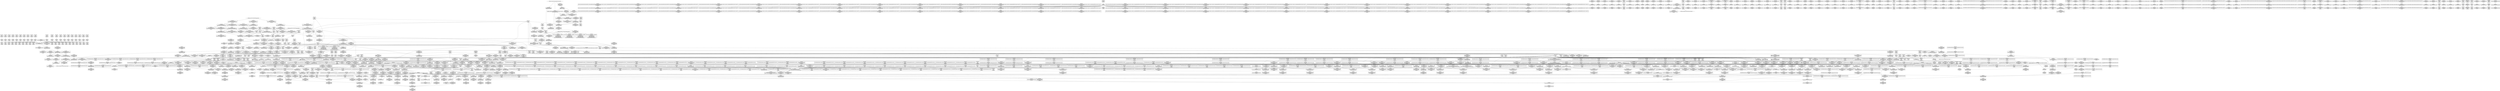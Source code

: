 digraph {
	CE0x45bf7f0 [shape=record,shape=Mrecord,label="{CE0x45bf7f0|socket_sockcreate_sid:_tmp|*SummSource*}"]
	CE0x4518330 [shape=record,shape=Mrecord,label="{CE0x4518330|i32_2|*Constant*|*SummSink*}"]
	CE0x45c41b0 [shape=record,shape=Mrecord,label="{CE0x45c41b0|_call_void___llvm_gcov_indirect_counter_increment(i32*___llvm_gcov_global_state_pred344,_i64**_getelementptr_inbounds_(_100_x_i64*_,_100_x_i64*_*___llvm_gcda_edge_table343,_i64_0,_i64_20)),_!dbg_!27754|security/selinux/hooks.c,1229|*SummSink*}"]
	CE0x4543760 [shape=record,shape=Mrecord,label="{CE0x4543760|i64_11|*Constant*|*SummSource*}"]
	CE0x451d7a0 [shape=record,shape=Mrecord,label="{CE0x451d7a0|i64_10|*Constant*}"]
	CE0x45d78f0 [shape=record,shape=Mrecord,label="{CE0x45d78f0|socket_type_to_security_class:_tmp23|security/selinux/hooks.c,1194|*SummSink*}"]
	CE0x4576820 [shape=record,shape=Mrecord,label="{CE0x4576820|i64**_getelementptr_inbounds_(_100_x_i64*_,_100_x_i64*_*___llvm_gcda_edge_table343,_i64_0,_i64_72)|*Constant*|*SummSource*}"]
	CE0x45028b0 [shape=record,shape=Mrecord,label="{CE0x45028b0|selinux_socket_create:_if.end15}"]
	CE0x45ba470 [shape=record,shape=Mrecord,label="{CE0x45ba470|_call_void_mcount()_#3}"]
	CE0x4542480 [shape=record,shape=Mrecord,label="{CE0x4542480|i8_1|*Constant*}"]
	CE0x458f0f0 [shape=record,shape=Mrecord,label="{CE0x458f0f0|_ret_i32_%retval.0,_!dbg_!27764|security/selinux/hooks.c,3996}"]
	CE0x45bd910 [shape=record,shape=Mrecord,label="{CE0x45bd910|socket_sockcreate_sid:_tmp4|security/selinux/hooks.c,3953|*SummSink*}"]
	CE0x4579760 [shape=record,shape=Mrecord,label="{CE0x4579760|i64*_getelementptr_inbounds_(_57_x_i64_,_57_x_i64_*___llvm_gcov_ctr342,_i64_0,_i64_45)|*Constant*|*SummSource*}"]
	CE0x45740e0 [shape=record,shape=Mrecord,label="{CE0x45740e0|i64*_getelementptr_inbounds_(_57_x_i64_,_57_x_i64_*___llvm_gcov_ctr342,_i64_0,_i64_43)|*Constant*|*SummSource*}"]
	CE0x45c5260 [shape=record,shape=Mrecord,label="{CE0x45c5260|i64**_getelementptr_inbounds_(_100_x_i64*_,_100_x_i64*_*___llvm_gcda_edge_table343,_i64_0,_i64_20)|*Constant*|*SummSink*}"]
	CE0x4503f60 [shape=record,shape=Mrecord,label="{CE0x4503f60|selinux_socket_create:_land.lhs.true|*SummSink*}"]
	CE0x4619a70 [shape=record,shape=Mrecord,label="{CE0x4619a70|default_protocol_dgram:_tmp1}"]
	CE0x451e5f0 [shape=record,shape=Mrecord,label="{CE0x451e5f0|selinux_socket_create:_tmp5|security/selinux/hooks.c,3982|*SummSink*}"]
	CE0x45d2980 [shape=record,shape=Mrecord,label="{CE0x45d2980|i64*_getelementptr_inbounds_(_57_x_i64_,_57_x_i64_*___llvm_gcov_ctr342,_i64_0,_i64_56)|*Constant*|*SummSource*}"]
	CE0x459bfa0 [shape=record,shape=Mrecord,label="{CE0x459bfa0|socket_type_to_security_class:_tmp24|security/selinux/hooks.c,1196}"]
	CE0x45b64d0 [shape=record,shape=Mrecord,label="{CE0x45b64d0|socket_sockcreate_sid:_tmp2|*LoadInst*|security/selinux/hooks.c,3953}"]
	CE0x45914a0 [shape=record,shape=Mrecord,label="{CE0x45914a0|default_protocol_stream:_lor.end|*SummSource*}"]
	CE0x4535260 [shape=record,shape=Mrecord,label="{CE0x4535260|selinux_socket_create:_tmp18|security/selinux/hooks.c,3982|*SummSink*}"]
	CE0x450c2e0 [shape=record,shape=Mrecord,label="{CE0x450c2e0|selinux_socket_create:_if.then|*SummSink*}"]
	CE0x45a94d0 [shape=record,shape=Mrecord,label="{CE0x45a94d0|_ret_i32_%lor.ext,_!dbg_!27720|security/selinux/hooks.c,1167}"]
	CE0x456d1d0 [shape=record,shape=Mrecord,label="{CE0x456d1d0|i32_13|*Constant*}"]
	CE0x455a0d0 [shape=record,shape=Mrecord,label="{CE0x455a0d0|socket_type_to_security_class:_tmp43|security/selinux/hooks.c,1218|*SummSource*}"]
	CE0x45b9e20 [shape=record,shape=Mrecord,label="{CE0x45b9e20|__llvm_gcov_indirect_counter_increment:_tmp2}"]
	CE0x45d58e0 [shape=record,shape=Mrecord,label="{CE0x45d58e0|i64*_getelementptr_inbounds_(_5_x_i64_,_5_x_i64_*___llvm_gcov_ctr346,_i64_0,_i64_4)|*Constant*|*SummSink*}"]
	CE0x4574480 [shape=record,shape=Mrecord,label="{CE0x4574480|socket_type_to_security_class:_tmp33|security/selinux/hooks.c,1208|*SummSink*}"]
	CE0x4579a90 [shape=record,shape=Mrecord,label="{CE0x4579a90|socket_type_to_security_class:_tmp36|security/selinux/hooks.c,1212|*SummSink*}"]
	CE0x45aaf40 [shape=record,shape=Mrecord,label="{CE0x45aaf40|__llvm_gcov_indirect_counter_increment:_tmp3}"]
	CE0x453d960 [shape=record,shape=Mrecord,label="{CE0x453d960|i64_4|*Constant*|*SummSink*}"]
	CE0x45617f0 [shape=record,shape=Mrecord,label="{CE0x45617f0|i64**_getelementptr_inbounds_(_100_x_i64*_,_100_x_i64*_*___llvm_gcda_edge_table343,_i64_0,_i64_92)|*Constant*|*SummSource*}"]
	CE0x45b48b0 [shape=record,shape=Mrecord,label="{CE0x45b48b0|socket_type_to_security_class:_sw.epilog|*SummSource*}"]
	CE0x451f640 [shape=record,shape=Mrecord,label="{CE0x451f640|selinux_socket_create:_tmp2}"]
	CE0x4606e20 [shape=record,shape=Mrecord,label="{CE0x4606e20|socket_sockcreate_sid:_if.end|*SummSink*}"]
	CE0x457e140 [shape=record,shape=Mrecord,label="{CE0x457e140|socket_type_to_security_class:_tmp40|security/selinux/hooks.c,1216|*SummSink*}"]
	CE0x458cde0 [shape=record,shape=Mrecord,label="{CE0x458cde0|_ret_i32_%retval.0,_!dbg_!27728|security/selinux/avc.c,775}"]
	CE0x4607770 [shape=record,shape=Mrecord,label="{CE0x4607770|default_protocol_stream:_lor.end}"]
	CE0x45841e0 [shape=record,shape=Mrecord,label="{CE0x45841e0|socket_type_to_security_class:_tmp55|security/selinux/hooks.c,1231|*SummSink*}"]
	CE0x458f750 [shape=record,shape=Mrecord,label="{CE0x458f750|get_current:_bb}"]
	CE0x457d820 [shape=record,shape=Mrecord,label="{CE0x457d820|_call_void___llvm_gcov_indirect_counter_increment(i32*___llvm_gcov_global_state_pred344,_i64**_getelementptr_inbounds_(_100_x_i64*_,_100_x_i64*_*___llvm_gcda_edge_table343,_i64_0,_i64_84)),_!dbg_!27748|security/selinux/hooks.c,1216|*SummSource*}"]
	CE0x462ee90 [shape=record,shape=Mrecord,label="{CE0x462ee90|i64**_getelementptr_inbounds_(_100_x_i64*_,_100_x_i64*_*___llvm_gcda_edge_table343,_i64_0,_i64_16)|*Constant*|*SummSource*}"]
	CE0x4596860 [shape=record,shape=Mrecord,label="{CE0x4596860|i32_-1|*Constant*|*SummSink*}"]
	CE0x453ee10 [shape=record,shape=Mrecord,label="{CE0x453ee10|selinux_socket_create:_tmp24|security/selinux/hooks.c,3987|*SummSource*}"]
	CE0x4576a90 [shape=record,shape=Mrecord,label="{CE0x4576a90|socket_type_to_security_class:_tmp34|security/selinux/hooks.c,1210|*SummSource*}"]
	CE0x45ac620 [shape=record,shape=Mrecord,label="{CE0x45ac620|socket_sockcreate_sid:_bb}"]
	CE0x45905c0 [shape=record,shape=Mrecord,label="{CE0x45905c0|socket_sockcreate_sid:_tmp15|security/selinux/hooks.c,3960|*SummSource*}"]
	CE0x45d24a0 [shape=record,shape=Mrecord,label="{CE0x45d24a0|socket_type_to_security_class:_retval.0}"]
	CE0x450af00 [shape=record,shape=Mrecord,label="{CE0x450af00|selinux_socket_create:_if.end|*SummSource*}"]
	CE0x45990f0 [shape=record,shape=Mrecord,label="{CE0x45990f0|GLOBAL:___llvm_gcov_ctr347|Global_var:__llvm_gcov_ctr347|*SummSink*}"]
	CE0x45b63c0 [shape=record,shape=Mrecord,label="{CE0x45b63c0|socket_type_to_security_class:_sw.bb3|*SummSource*}"]
	CE0x45d4770 [shape=record,shape=Mrecord,label="{CE0x45d4770|default_protocol_dgram:_tmp5|security/selinux/hooks.c,1167}"]
	CE0x45a4310 [shape=record,shape=Mrecord,label="{CE0x45a4310|get_current:_tmp}"]
	CE0x451ffb0 [shape=record,shape=Mrecord,label="{CE0x451ffb0|selinux_socket_create:_tmp15|security/selinux/hooks.c,3982|*SummSink*}"]
	CE0x451a340 [shape=record,shape=Mrecord,label="{CE0x451a340|i32_22|*Constant*|*SummSource*}"]
	CE0x45b52d0 [shape=record,shape=Mrecord,label="{CE0x45b52d0|socket_type_to_security_class:_if.then}"]
	CE0x456d900 [shape=record,shape=Mrecord,label="{CE0x456d900|_call_void___llvm_gcov_indirect_counter_increment(i32*___llvm_gcov_global_state_pred344,_i64**_getelementptr_inbounds_(_100_x_i64*_,_100_x_i64*_*___llvm_gcda_edge_table343,_i64_0,_i64_60)),_!dbg_!27741|security/selinux/hooks.c,1204}"]
	CE0x458cb00 [shape=record,shape=Mrecord,label="{CE0x458cb00|avc_has_perm:_requested|Function::avc_has_perm&Arg::requested::}"]
	CE0x452d7f0 [shape=record,shape=Mrecord,label="{CE0x452d7f0|socket_sockcreate_sid:_entry|*SummSource*}"]
	CE0x4546780 [shape=record,shape=Mrecord,label="{CE0x4546780|default_protocol_stream:_protocol|Function::default_protocol_stream&Arg::protocol::}"]
	CE0x45b5bb0 [shape=record,shape=Mrecord,label="{CE0x45b5bb0|socket_type_to_security_class:_sw.bb20|*SummSink*}"]
	CE0x458e4e0 [shape=record,shape=Mrecord,label="{CE0x458e4e0|i64*_getelementptr_inbounds_(_18_x_i64_,_18_x_i64_*___llvm_gcov_ctr341,_i64_0,_i64_17)|*Constant*|*SummSink*}"]
	CE0x456b670 [shape=record,shape=Mrecord,label="{CE0x456b670|avc_has_perm:_requested|Function::avc_has_perm&Arg::requested::|*SummSink*}"]
	CE0x4619260 [shape=record,shape=Mrecord,label="{CE0x4619260|default_protocol_stream:_tmp6|security/selinux/hooks.c,1162}"]
	CE0x45b4ac0 [shape=record,shape=Mrecord,label="{CE0x45b4ac0|socket_type_to_security_class:_sw.bb25}"]
	CE0x456da80 [shape=record,shape=Mrecord,label="{CE0x456da80|_call_void___llvm_gcov_indirect_counter_increment(i32*___llvm_gcov_global_state_pred344,_i64**_getelementptr_inbounds_(_100_x_i64*_,_100_x_i64*_*___llvm_gcda_edge_table343,_i64_0,_i64_60)),_!dbg_!27741|security/selinux/hooks.c,1204|*SummSink*}"]
	CE0x459ffb0 [shape=record,shape=Mrecord,label="{CE0x459ffb0|socket_type_to_security_class:_tmp27|security/selinux/hooks.c,1198}"]
	CE0x4536a00 [shape=record,shape=Mrecord,label="{CE0x4536a00|selinux_socket_create:_tmp27|security/selinux/hooks.c,3988|*SummSource*}"]
	CE0x4546240 [shape=record,shape=Mrecord,label="{CE0x4546240|get_current:_tmp2}"]
	CE0x451ae60 [shape=record,shape=Mrecord,label="{CE0x451ae60|selinux_socket_create:_tmp13|security/selinux/hooks.c,3982}"]
	CE0x4558a30 [shape=record,shape=Mrecord,label="{CE0x4558a30|GLOBAL:_security_transition_sid|*Constant*|*SummSource*}"]
	CE0x45ceb40 [shape=record,shape=Mrecord,label="{CE0x45ceb40|i16_37|*Constant*}"]
	CE0x4605740 [shape=record,shape=Mrecord,label="{CE0x4605740|socket_sockcreate_sid:_tmp14|security/selinux/hooks.c,3960|*SummSink*}"]
	CE0x458b690 [shape=record,shape=Mrecord,label="{CE0x458b690|socket_sockcreate_sid:_tmp12|*LoadInst*|security/selinux/hooks.c,3958|*SummSource*}"]
	CE0x4566b50 [shape=record,shape=Mrecord,label="{CE0x4566b50|selinux_socket_create:_tmp31|security/selinux/hooks.c,3992|*SummSink*}"]
	CE0x452f490 [shape=record,shape=Mrecord,label="{CE0x452f490|i64*_getelementptr_inbounds_(_18_x_i64_,_18_x_i64_*___llvm_gcov_ctr341,_i64_0,_i64_16)|*Constant*|*SummSink*}"]
	CE0x45212f0 [shape=record,shape=Mrecord,label="{CE0x45212f0|i64*_getelementptr_inbounds_(_18_x_i64_,_18_x_i64_*___llvm_gcov_ctr341,_i64_0,_i64_1)|*Constant*|*SummSource*}"]
	CE0x4574be0 [shape=record,shape=Mrecord,label="{CE0x4574be0|socket_type_to_security_class:_tmp33|security/selinux/hooks.c,1208|*SummSource*}"]
	CE0x46590b0 [shape=record,shape=Mrecord,label="{CE0x46590b0|default_protocol_dgram:_tmp10|security/selinux/hooks.c,1167|*SummSource*}"]
	CE0x45bfff0 [shape=record,shape=Mrecord,label="{CE0x45bfff0|default_protocol_dgram:_lor.end|*SummSink*}"]
	CE0x451e260 [shape=record,shape=Mrecord,label="{CE0x451e260|GLOBAL:_lockdep_rcu_suspicious|*Constant*|*SummSink*}"]
	CE0x45d2290 [shape=record,shape=Mrecord,label="{CE0x45d2290|i16_20|*Constant*|*SummSource*}"]
	CE0x45455f0 [shape=record,shape=Mrecord,label="{CE0x45455f0|socket_type_to_security_class:_tmp13|security/selinux/hooks.c,1187|*SummSource*}"]
	CE0x452ebf0 [shape=record,shape=Mrecord,label="{CE0x452ebf0|get_current:_entry}"]
	CE0x458b0e0 [shape=record,shape=Mrecord,label="{CE0x458b0e0|socket_sockcreate_sid:_sid|security/selinux/hooks.c,3958|*SummSink*}"]
	CE0x45b4450 [shape=record,shape=Mrecord,label="{CE0x45b4450|socket_sockcreate_sid:_tmp1|*SummSink*}"]
	CE0x4573dc0 [shape=record,shape=Mrecord,label="{CE0x4573dc0|i64*_getelementptr_inbounds_(_57_x_i64_,_57_x_i64_*___llvm_gcov_ctr342,_i64_0,_i64_43)|*Constant*}"]
	CE0x45b5080 [shape=record,shape=Mrecord,label="{CE0x45b5080|socket_type_to_security_class:_return|*SummSource*}"]
	CE0x453fd70 [shape=record,shape=Mrecord,label="{CE0x453fd70|GLOBAL:___llvm_gcov_ctr342|Global_var:__llvm_gcov_ctr342|*SummSource*}"]
	CE0x45469e0 [shape=record,shape=Mrecord,label="{CE0x45469e0|default_protocol_stream:_protocol|Function::default_protocol_stream&Arg::protocol::|*SummSink*}"]
	CE0x45b1810 [shape=record,shape=Mrecord,label="{CE0x45b1810|socket_sockcreate_sid:_tmp5|security/selinux/hooks.c,3953|*SummSource*}"]
	CE0x4540ce0 [shape=record,shape=Mrecord,label="{CE0x4540ce0|selinux_socket_create:_tmp16|security/selinux/hooks.c,3982|*SummSink*}"]
	CE0x45d27e0 [shape=record,shape=Mrecord,label="{CE0x45d27e0|socket_type_to_security_class:_tmp58|security/selinux/hooks.c,1235|*SummSink*}"]
	CE0x4549e70 [shape=record,shape=Mrecord,label="{CE0x4549e70|get_current:_tmp4|./arch/x86/include/asm/current.h,14|*SummSink*}"]
	CE0x45ce3f0 [shape=record,shape=Mrecord,label="{CE0x45ce3f0|i16_44|*Constant*|*SummSink*}"]
	CE0x45b42c0 [shape=record,shape=Mrecord,label="{CE0x45b42c0|i64**_getelementptr_inbounds_(_100_x_i64*_,_100_x_i64*_*___llvm_gcda_edge_table343,_i64_0,_i64_4)|*Constant*|*SummSource*}"]
	CE0x4541bd0 [shape=record,shape=Mrecord,label="{CE0x4541bd0|socket_type_to_security_class:_sw.bb1}"]
	CE0x4533ed0 [shape=record,shape=Mrecord,label="{CE0x4533ed0|selinux_socket_create:_tmp36|security/selinux/hooks.c,3995|*SummSink*}"]
	CE0x4509d40 [shape=record,shape=Mrecord,label="{CE0x4509d40|selinux_socket_create:_bb|*SummSource*}"]
	CE0x45ab3a0 [shape=record,shape=Mrecord,label="{CE0x45ab3a0|socket_sockcreate_sid:_sockcreate_sid1|security/selinux/hooks.c,3954|*SummSource*}"]
	CE0x45cf0a0 [shape=record,shape=Mrecord,label="{CE0x45cf0a0|i16_30|*Constant*|*SummSink*}"]
	CE0x46524e0 [shape=record,shape=Mrecord,label="{CE0x46524e0|default_protocol_stream:_tmp8|*SummSink*}"]
	CE0x452a4e0 [shape=record,shape=Mrecord,label="{CE0x452a4e0|selinux_socket_create:_family|Function::selinux_socket_create&Arg::family::}"]
	CE0x4597b70 [shape=record,shape=Mrecord,label="{CE0x4597b70|socket_type_to_security_class:_sw.bb14|*SummSource*}"]
	CE0x46517e0 [shape=record,shape=Mrecord,label="{CE0x46517e0|i32_6|*Constant*}"]
	CE0x453e8c0 [shape=record,shape=Mrecord,label="{CE0x453e8c0|selinux_socket_create:_tmp23|security/selinux/hooks.c,3987|*SummSource*}"]
	CE0x45c5920 [shape=record,shape=Mrecord,label="{CE0x45c5920|socket_type_to_security_class:_tmp52|security/selinux/hooks.c,1229|*SummSink*}"]
	CE0x45afb30 [shape=record,shape=Mrecord,label="{CE0x45afb30|socket_type_to_security_class:_sw.bb19|*SummSink*}"]
	CE0x4521630 [shape=record,shape=Mrecord,label="{CE0x4521630|selinux_socket_create:_tmp5|security/selinux/hooks.c,3982|*SummSource*}"]
	CE0x4524b00 [shape=record,shape=Mrecord,label="{CE0x4524b00|socket_type_to_security_class:_entry|*SummSink*}"]
	CE0x4518d40 [shape=record,shape=Mrecord,label="{CE0x4518d40|selinux_socket_create:_tmp20|security/selinux/hooks.c,3982}"]
	CE0x4567180 [shape=record,shape=Mrecord,label="{CE0x4567180|i64*_getelementptr_inbounds_(_18_x_i64_,_18_x_i64_*___llvm_gcov_ctr341,_i64_0,_i64_15)|*Constant*}"]
	CE0x4562b30 [shape=record,shape=Mrecord,label="{CE0x4562b30|_call_void___llvm_gcov_indirect_counter_increment(i32*___llvm_gcov_global_state_pred344,_i64**_getelementptr_inbounds_(_100_x_i64*_,_100_x_i64*_*___llvm_gcda_edge_table343,_i64_0,_i64_96)),_!dbg_!27751|security/selinux/hooks.c,1222}"]
	CE0x457bf10 [shape=record,shape=Mrecord,label="{CE0x457bf10|i64**_getelementptr_inbounds_(_100_x_i64*_,_100_x_i64*_*___llvm_gcda_edge_table343,_i64_0,_i64_80)|*Constant*|*SummSink*}"]
	CE0x45a51e0 [shape=record,shape=Mrecord,label="{CE0x45a51e0|i64*_getelementptr_inbounds_(_57_x_i64_,_57_x_i64_*___llvm_gcov_ctr342,_i64_0,_i64_23)|*Constant*|*SummSink*}"]
	CE0x45cf4d0 [shape=record,shape=Mrecord,label="{CE0x45cf4d0|i16_17|*Constant*}"]
	CE0x45400a0 [shape=record,shape=Mrecord,label="{CE0x45400a0|socket_type_to_security_class:_tmp9|security/selinux/hooks.c,1186|*SummSource*}"]
	CE0x456ca90 [shape=record,shape=Mrecord,label="{CE0x456ca90|i32_7|*Constant*|*SummSource*}"]
	CE0x45b7510 [shape=record,shape=Mrecord,label="{CE0x45b7510|socket_sockcreate_sid:_tmp7|security/selinux/hooks.c,3954|*SummSource*}"]
	CE0x45b7b10 [shape=record,shape=Mrecord,label="{CE0x45b7b10|socket_type_to_security_class:_tmp|*SummSink*}"]
	CE0x456d5f0 [shape=record,shape=Mrecord,label="{CE0x456d5f0|i32_14|*Constant*|*SummSource*}"]
	CE0x45333f0 [shape=record,shape=Mrecord,label="{CE0x45333f0|i32_6|*Constant*|*SummSink*}"]
	CE0x45d26d0 [shape=record,shape=Mrecord,label="{CE0x45d26d0|socket_type_to_security_class:_retval.0|*SummSink*}"]
	CE0x45c0b60 [shape=record,shape=Mrecord,label="{CE0x45c0b60|socket_sockcreate_sid:_bb|*SummSink*}"]
	CE0x4521360 [shape=record,shape=Mrecord,label="{CE0x4521360|i64*_getelementptr_inbounds_(_18_x_i64_,_18_x_i64_*___llvm_gcov_ctr341,_i64_0,_i64_1)|*Constant*|*SummSink*}"]
	CE0x45468c0 [shape=record,shape=Mrecord,label="{CE0x45468c0|default_protocol_stream:_protocol|Function::default_protocol_stream&Arg::protocol::|*SummSource*}"]
	CE0x45217d0 [shape=record,shape=Mrecord,label="{CE0x45217d0|i64*_getelementptr_inbounds_(_18_x_i64_,_18_x_i64_*___llvm_gcov_ctr341,_i64_0,_i64_0)|*Constant*|*SummSink*}"]
	CE0x45640b0 [shape=record,shape=Mrecord,label="{CE0x45640b0|i64**_getelementptr_inbounds_(_100_x_i64*_,_100_x_i64*_*___llvm_gcda_edge_table343,_i64_0,_i64_96)|*Constant*|*SummSource*}"]
	CE0x45327c0 [shape=record,shape=Mrecord,label="{CE0x45327c0|selinux_socket_create:_tobool1|security/selinux/hooks.c,3982|*SummSink*}"]
	CE0x45a63d0 [shape=record,shape=Mrecord,label="{CE0x45a63d0|_call_void___llvm_gcov_indirect_counter_increment(i32*___llvm_gcov_global_state_pred344,_i64**_getelementptr_inbounds_(_100_x_i64*_,_100_x_i64*_*___llvm_gcda_edge_table343,_i64_0,_i64_4)),_!dbg_!27715|security/selinux/hooks.c,1174}"]
	CE0x45a8120 [shape=record,shape=Mrecord,label="{CE0x45a8120|socket_type_to_security_class:_tmp6|security/selinux/hooks.c,1181|*SummSource*}"]
	CE0x455d580 [shape=record,shape=Mrecord,label="{CE0x455d580|i64*_getelementptr_inbounds_(_57_x_i64_,_57_x_i64_*___llvm_gcov_ctr342,_i64_0,_i64_26)|*Constant*|*SummSink*}"]
	CE0x45450f0 [shape=record,shape=Mrecord,label="{CE0x45450f0|socket_type_to_security_class:_tmp13|security/selinux/hooks.c,1187}"]
	CE0x462ccf0 [shape=record,shape=Mrecord,label="{CE0x462ccf0|socket_type_to_security_class:_tmp49|security/selinux/hooks.c,1224}"]
	CE0x453e790 [shape=record,shape=Mrecord,label="{CE0x453e790|selinux_socket_create:_tmp23|security/selinux/hooks.c,3987}"]
	CE0x45aa900 [shape=record,shape=Mrecord,label="{CE0x45aa900|socket_type_to_security_class:_tobool7|security/selinux/hooks.c,1191|*SummSink*}"]
	CE0x45d2170 [shape=record,shape=Mrecord,label="{CE0x45d2170|i16_20|*Constant*}"]
	CE0x45031d0 [shape=record,shape=Mrecord,label="{CE0x45031d0|selinux_socket_create:_entry|*SummSource*}"]
	CE0x4590930 [shape=record,shape=Mrecord,label="{CE0x4590930|__llvm_gcov_indirect_counter_increment:_exit|*SummSink*}"]
	CE0x455e620 [shape=record,shape=Mrecord,label="{CE0x455e620|i64*_getelementptr_inbounds_(_57_x_i64_,_57_x_i64_*___llvm_gcov_ctr342,_i64_0,_i64_48)|*Constant*|*SummSource*}"]
	CE0x45a6f60 [shape=record,shape=Mrecord,label="{CE0x45a6f60|_call_void_mcount()_#3}"]
	CE0x452db40 [shape=record,shape=Mrecord,label="{CE0x452db40|socket_sockcreate_sid:_tsec|Function::socket_sockcreate_sid&Arg::tsec::|*SummSource*}"]
	CE0x45309c0 [shape=record,shape=Mrecord,label="{CE0x45309c0|selinux_socket_create:_tmp20|security/selinux/hooks.c,3982|*SummSource*}"]
	CE0x45cb0d0 [shape=record,shape=Mrecord,label="{CE0x45cb0d0|socket_type_to_security_class:_tmp55|security/selinux/hooks.c,1231|*SummSource*}"]
	CE0x45647e0 [shape=record,shape=Mrecord,label="{CE0x45647e0|socket_type_to_security_class:_tmp46|security/selinux/hooks.c,1222|*SummSink*}"]
	CE0x457c2a0 [shape=record,shape=Mrecord,label="{CE0x457c2a0|i64*_getelementptr_inbounds_(_57_x_i64_,_57_x_i64_*___llvm_gcov_ctr342,_i64_0,_i64_46)|*Constant*|*SummSource*}"]
	CE0x4502af0 [shape=record,shape=Mrecord,label="{CE0x4502af0|selinux_socket_create:_do.end}"]
	CE0x4535d50 [shape=record,shape=Mrecord,label="{CE0x4535d50|GLOBAL:_selinux_socket_create.__warned|Global_var:selinux_socket_create.__warned}"]
	CE0x45726d0 [shape=record,shape=Mrecord,label="{CE0x45726d0|_call_void___llvm_gcov_indirect_counter_increment(i32*___llvm_gcov_global_state_pred344,_i64**_getelementptr_inbounds_(_100_x_i64*_,_100_x_i64*_*___llvm_gcda_edge_table343,_i64_0,_i64_68)),_!dbg_!27744|security/selinux/hooks.c,1208|*SummSource*}"]
	CE0x4532750 [shape=record,shape=Mrecord,label="{CE0x4532750|i64_4|*Constant*}"]
	CE0x45a5130 [shape=record,shape=Mrecord,label="{CE0x45a5130|i64*_getelementptr_inbounds_(_57_x_i64_,_57_x_i64_*___llvm_gcov_ctr342,_i64_0,_i64_23)|*Constant*|*SummSource*}"]
	CE0x4540ae0 [shape=record,shape=Mrecord,label="{CE0x4540ae0|socket_type_to_security_class:_tmp11|security/selinux/hooks.c,1186}"]
	CE0x45738a0 [shape=record,shape=Mrecord,label="{CE0x45738a0|i64**_getelementptr_inbounds_(_100_x_i64*_,_100_x_i64*_*___llvm_gcda_edge_table343,_i64_0,_i64_68)|*Constant*}"]
	CE0x45781a0 [shape=record,shape=Mrecord,label="{CE0x45781a0|_call_void___llvm_gcov_indirect_counter_increment(i32*___llvm_gcov_global_state_pred344,_i64**_getelementptr_inbounds_(_100_x_i64*_,_100_x_i64*_*___llvm_gcda_edge_table343,_i64_0,_i64_76)),_!dbg_!27746|security/selinux/hooks.c,1212|*SummSource*}"]
	CE0x4590000 [shape=record,shape=Mrecord,label="{CE0x4590000|get_current:_bb|*SummSink*}"]
	CE0x45b6290 [shape=record,shape=Mrecord,label="{CE0x45b6290|socket_type_to_security_class:_sw.bb3}"]
	CE0x45aa0c0 [shape=record,shape=Mrecord,label="{CE0x45aa0c0|default_protocol_dgram:_protocol|Function::default_protocol_dgram&Arg::protocol::}"]
	CE0x456a040 [shape=record,shape=Mrecord,label="{CE0x456a040|selinux_socket_create:_tmp37|security/selinux/hooks.c,3995|*SummSink*}"]
	CE0x4539400 [shape=record,shape=Mrecord,label="{CE0x4539400|i64_3|*Constant*|*SummSource*}"]
	CE0x453f9f0 [shape=record,shape=Mrecord,label="{CE0x453f9f0|i64_0|*Constant*}"]
	CE0x4655810 [shape=record,shape=Mrecord,label="{CE0x4655810|GLOBAL:___llvm_gcov_ctr346|Global_var:__llvm_gcov_ctr346|*SummSink*}"]
	CE0x45d70a0 [shape=record,shape=Mrecord,label="{CE0x45d70a0|socket_type_to_security_class:_tmp22|security/selinux/hooks.c,1194|*SummSource*}"]
	CE0x4525c20 [shape=record,shape=Mrecord,label="{CE0x4525c20|socket_sockcreate_sid:_sid|security/selinux/hooks.c,3958}"]
	CE0x457ace0 [shape=record,shape=Mrecord,label="{CE0x457ace0|_call_void___llvm_gcov_indirect_counter_increment(i32*___llvm_gcov_global_state_pred344,_i64**_getelementptr_inbounds_(_100_x_i64*_,_100_x_i64*_*___llvm_gcda_edge_table343,_i64_0,_i64_80)),_!dbg_!27747|security/selinux/hooks.c,1214|*SummSource*}"]
	CE0x4652320 [shape=record,shape=Mrecord,label="{CE0x4652320|default_protocol_stream:_tmp8|*SummSource*}"]
	CE0x462f550 [shape=record,shape=Mrecord,label="{CE0x462f550|i64*_getelementptr_inbounds_(_57_x_i64_,_57_x_i64_*___llvm_gcov_ctr342,_i64_0,_i64_52)|*Constant*|*SummSink*}"]
	CE0x453f670 [shape=record,shape=Mrecord,label="{CE0x453f670|socket_type_to_security_class:_tmp8|security/selinux/hooks.c,1186|*SummSink*}"]
	CE0x457fa20 [shape=record,shape=Mrecord,label="{CE0x457fa20|socket_type_to_security_class:_tmp42|security/selinux/hooks.c,1218}"]
	CE0x45a8830 [shape=record,shape=Mrecord,label="{CE0x45a8830|socket_type_to_security_class:_tmp7|security/selinux/hooks.c,1181}"]
	CE0x451f8a0 [shape=record,shape=Mrecord,label="{CE0x451f8a0|i64_14|*Constant*}"]
	CE0x45acec0 [shape=record,shape=Mrecord,label="{CE0x45acec0|i64_25|*Constant*|*SummSource*}"]
	CE0x457e0d0 [shape=record,shape=Mrecord,label="{CE0x457e0d0|i64*_getelementptr_inbounds_(_57_x_i64_,_57_x_i64_*___llvm_gcov_ctr342,_i64_0,_i64_47)|*Constant*|*SummSink*}"]
	CE0x4538220 [shape=record,shape=Mrecord,label="{CE0x4538220|selinux_socket_create:_tmp4|security/selinux/hooks.c,3982|*SummSink*}"]
	CE0x45bcc00 [shape=record,shape=Mrecord,label="{CE0x45bcc00|__llvm_gcov_indirect_counter_increment:_entry|*SummSink*}"]
	CE0x4523360 [shape=record,shape=Mrecord,label="{CE0x4523360|socket_type_to_security_class:_family|Function::socket_type_to_security_class&Arg::family::|*SummSource*}"]
	CE0x4598030 [shape=record,shape=Mrecord,label="{CE0x4598030|socket_sockcreate_sid:_cmp|security/selinux/hooks.c,3953|*SummSink*}"]
	CE0x45d2a10 [shape=record,shape=Mrecord,label="{CE0x45d2a10|i64*_getelementptr_inbounds_(_57_x_i64_,_57_x_i64_*___llvm_gcov_ctr342,_i64_0,_i64_56)|*Constant*|*SummSink*}"]
	CE0x4572570 [shape=record,shape=Mrecord,label="{CE0x4572570|_call_void___llvm_gcov_indirect_counter_increment(i32*___llvm_gcov_global_state_pred344,_i64**_getelementptr_inbounds_(_100_x_i64*_,_100_x_i64*_*___llvm_gcda_edge_table343,_i64_0,_i64_68)),_!dbg_!27744|security/selinux/hooks.c,1208}"]
	CE0x456f2c0 [shape=record,shape=Mrecord,label="{CE0x456f2c0|socket_type_to_security_class:_tmp29|security/selinux/hooks.c,1204|*SummSink*}"]
	CE0x455d4d0 [shape=record,shape=Mrecord,label="{CE0x455d4d0|i64*_getelementptr_inbounds_(_57_x_i64_,_57_x_i64_*___llvm_gcov_ctr342,_i64_0,_i64_26)|*Constant*|*SummSource*}"]
	CE0x455c500 [shape=record,shape=Mrecord,label="{CE0x455c500|0:_i32,_4:_i32,_8:_i32,_12:_i32,_20:_i32,_:_CMRE_4,8_|*MultipleSource*|security/selinux/hooks.c,3982|security/selinux/hooks.c,3982|security/selinux/hooks.c,3995|Function::socket_sockcreate_sid&Arg::tsec::}"]
	CE0x45c0260 [shape=record,shape=Mrecord,label="{CE0x45c0260|default_protocol_dgram:_lor.rhs|*SummSource*}"]
	CE0x459c690 [shape=record,shape=Mrecord,label="{CE0x459c690|i64**_getelementptr_inbounds_(_100_x_i64*_,_100_x_i64*_*___llvm_gcda_edge_table343,_i64_0,_i64_52)|*Constant*}"]
	CE0x454dd10 [shape=record,shape=Mrecord,label="{CE0x454dd10|selinux_socket_create:_call|security/selinux/hooks.c,3982|*SummSource*}"]
	CE0x4603900 [shape=record,shape=Mrecord,label="{CE0x4603900|default_protocol_stream:_tmp1}"]
	CE0x45480b0 [shape=record,shape=Mrecord,label="{CE0x45480b0|i64*_null|*Constant*|*SummSource*}"]
	CE0x45b33a0 [shape=record,shape=Mrecord,label="{CE0x45b33a0|socket_type_to_security_class:_tmp3|security/selinux/hooks.c,1177}"]
	CE0x4572ca0 [shape=record,shape=Mrecord,label="{CE0x4572ca0|_call_void___llvm_gcov_indirect_counter_increment(i32*___llvm_gcov_global_state_pred344,_i64**_getelementptr_inbounds_(_100_x_i64*_,_100_x_i64*_*___llvm_gcda_edge_table343,_i64_0,_i64_68)),_!dbg_!27744|security/selinux/hooks.c,1208|*SummSink*}"]
	CE0x45ab4f0 [shape=record,shape=Mrecord,label="{CE0x45ab4f0|socket_sockcreate_sid:_sockcreate_sid1|security/selinux/hooks.c,3954|*SummSink*}"]
	CE0x4542750 [shape=record,shape=Mrecord,label="{CE0x4542750|i8_1|*Constant*|*SummSink*}"]
	CE0x45cbd00 [shape=record,shape=Mrecord,label="{CE0x45cbd00|socket_type_to_security_class:_tmp56|security/selinux/hooks.c,1234}"]
	CE0x451dc60 [shape=record,shape=Mrecord,label="{CE0x451dc60|selinux_socket_create:_call|security/selinux/hooks.c,3982|*SummSink*}"]
	CE0x458bd70 [shape=record,shape=Mrecord,label="{CE0x458bd70|socket_sockcreate_sid:_sid2|security/selinux/hooks.c,3958}"]
	CE0x451fe70 [shape=record,shape=Mrecord,label="{CE0x451fe70|selinux_socket_create:_tmp28|security/selinux/hooks.c,3992}"]
	CE0x453e5d0 [shape=record,shape=Mrecord,label="{CE0x453e5d0|socket_type_to_security_class:_sw.bb10|*SummSource*}"]
	CE0x46596e0 [shape=record,shape=Mrecord,label="{CE0x46596e0|default_protocol_dgram:_lor.ext|security/selinux/hooks.c,1167|*SummSource*}"]
	CE0x462f830 [shape=record,shape=Mrecord,label="{CE0x462f830|socket_type_to_security_class:_tmp51|security/selinux/hooks.c,1227}"]
	CE0x45221f0 [shape=record,shape=Mrecord,label="{CE0x45221f0|socket_type_to_security_class:_tmp4|security/selinux/hooks.c,1179|*SummSource*}"]
	CE0x456a340 [shape=record,shape=Mrecord,label="{CE0x456a340|selinux_socket_create:_call16|security/selinux/hooks.c,3995|*SummSource*}"]
	CE0x4544050 [shape=record,shape=Mrecord,label="{CE0x4544050|socket_type_to_security_class:_tmp11|security/selinux/hooks.c,1186|*SummSource*}"]
	CE0x4654c30 [shape=record,shape=Mrecord,label="{CE0x4654c30|default_protocol_stream:_tmp9|security/selinux/hooks.c,1162|*SummSink*}"]
	CE0x45d12a0 [shape=record,shape=Mrecord,label="{CE0x45d12a0|i16_31|*Constant*|*SummSource*}"]
	CE0x4537d10 [shape=record,shape=Mrecord,label="{CE0x4537d10|selinux_socket_create:_cred|security/selinux/hooks.c,3982|*SummSource*}"]
	CE0x45d1a10 [shape=record,shape=Mrecord,label="{CE0x45d1a10|i16_21|*Constant*|*SummSink*}"]
	"CONST[source:1(input),value:2(dynamic)][purpose:{subject}]"
	CE0x45a55e0 [shape=record,shape=Mrecord,label="{CE0x45a55e0|socket_type_to_security_class:_tmp15|security/selinux/hooks.c,1189}"]
	CE0x457ed50 [shape=record,shape=Mrecord,label="{CE0x457ed50|_call_void___llvm_gcov_indirect_counter_increment(i32*___llvm_gcov_global_state_pred344,_i64**_getelementptr_inbounds_(_100_x_i64*_,_100_x_i64*_*___llvm_gcda_edge_table343,_i64_0,_i64_88)),_!dbg_!27749|security/selinux/hooks.c,1218}"]
	CE0x4527030 [shape=record,shape=Mrecord,label="{CE0x4527030|i64*_getelementptr_inbounds_(_18_x_i64_,_18_x_i64_*___llvm_gcov_ctr341,_i64_0,_i64_1)|*Constant*}"]
	CE0x45bc4c0 [shape=record,shape=Mrecord,label="{CE0x45bc4c0|socket_type_to_security_class:_sw.bb13|*SummSink*}"]
	CE0x4598a40 [shape=record,shape=Mrecord,label="{CE0x4598a40|socket_type_to_security_class:_sw.bb21|*SummSource*}"]
	CE0x4534ff0 [shape=record,shape=Mrecord,label="{CE0x4534ff0|selinux_socket_create:_tmp18|security/selinux/hooks.c,3982}"]
	CE0x4583ab0 [shape=record,shape=Mrecord,label="{CE0x4583ab0|i64**_getelementptr_inbounds_(_100_x_i64*_,_100_x_i64*_*___llvm_gcda_edge_table343,_i64_0,_i64_24)|*Constant*|*SummSink*}"]
	CE0x4536de0 [shape=record,shape=Mrecord,label="{CE0x4536de0|selinux_socket_create:_call11|security/selinux/hooks.c,3990|*SummSource*}"]
	CE0x45b7890 [shape=record,shape=Mrecord,label="{CE0x45b7890|socket_sockcreate_sid:_tmp8|security/selinux/hooks.c,3954|*SummSink*}"]
	CE0x45cf920 [shape=record,shape=Mrecord,label="{CE0x45cf920|i16_36|*Constant*|*SummSource*}"]
	CE0x45b2c70 [shape=record,shape=Mrecord,label="{CE0x45b2c70|socket_type_to_security_class:_tmp2|security/selinux/hooks.c,1177|*SummSource*}"]
	CE0x4542f20 [shape=record,shape=Mrecord,label="{CE0x4542f20|selinux_socket_create:_tmp11|security/selinux/hooks.c,3982|*SummSink*}"]
	CE0x4524580 [shape=record,shape=Mrecord,label="{CE0x4524580|GLOBAL:_socket_type_to_security_class|*Constant*|*SummSource*}"]
	CE0x452c190 [shape=record,shape=Mrecord,label="{CE0x452c190|selinux_socket_create:_tmp30|security/selinux/hooks.c,3992|*SummSource*}"]
	CE0x4518730 [shape=record,shape=Mrecord,label="{CE0x4518730|selinux_socket_create:_security|security/selinux/hooks.c,3982|*SummSink*}"]
	CE0x452cb00 [shape=record,shape=Mrecord,label="{CE0x452cb00|socket_sockcreate_sid:_socksid|Function::socket_sockcreate_sid&Arg::socksid::}"]
	CE0x45bb050 [shape=record,shape=Mrecord,label="{CE0x45bb050|socket_sockcreate_sid:_tmp3|security/selinux/hooks.c,3953}"]
	CE0x4651230 [shape=record,shape=Mrecord,label="{CE0x4651230|i64*_getelementptr_inbounds_(_5_x_i64_,_5_x_i64_*___llvm_gcov_ctr345,_i64_0,_i64_4)|*Constant*|*SummSink*}"]
	CE0x45cf800 [shape=record,shape=Mrecord,label="{CE0x45cf800|i16_36|*Constant*}"]
	CE0x4651b10 [shape=record,shape=Mrecord,label="{CE0x4651b10|default_protocol_stream:_cmp1|security/selinux/hooks.c,1162|*SummSource*}"]
	CE0x462f630 [shape=record,shape=Mrecord,label="{CE0x462f630|socket_type_to_security_class:_tmp51|security/selinux/hooks.c,1227|*SummSink*}"]
	CE0x4534d60 [shape=record,shape=Mrecord,label="{CE0x4534d60|i1_true|*Constant*}"]
	CE0x456b990 [shape=record,shape=Mrecord,label="{CE0x456b990|avc_has_perm:_ssid|Function::avc_has_perm&Arg::ssid::|*SummSource*}"]
	CE0x461a4d0 [shape=record,shape=Mrecord,label="{CE0x461a4d0|default_protocol_stream:_cmp|security/selinux/hooks.c,1162|*SummSource*}"]
	CE0x458e850 [shape=record,shape=Mrecord,label="{CE0x458e850|selinux_socket_create:_tmp39|security/selinux/hooks.c,3996}"]
	CE0x45a5250 [shape=record,shape=Mrecord,label="{CE0x45a5250|socket_type_to_security_class:_tmp14|security/selinux/hooks.c,1189|*SummSink*}"]
	CE0x45805a0 [shape=record,shape=Mrecord,label="{CE0x45805a0|socket_type_to_security_class:_tmp40|security/selinux/hooks.c,1216}"]
	CE0x4550030 [shape=record,shape=Mrecord,label="{CE0x4550030|i64_0|*Constant*|*SummSink*}"]
	CE0x45b16d0 [shape=record,shape=Mrecord,label="{CE0x45b16d0|socket_sockcreate_sid:_tmp5|security/selinux/hooks.c,3953}"]
	CE0x4651e50 [shape=record,shape=Mrecord,label="{CE0x4651e50|default_protocol_stream:_cmp1|security/selinux/hooks.c,1162|*SummSink*}"]
	CE0x45d0b20 [shape=record,shape=Mrecord,label="{CE0x45d0b20|i16_24|*Constant*}"]
	CE0x455e8e0 [shape=record,shape=Mrecord,label="{CE0x455e8e0|i64*_getelementptr_inbounds_(_57_x_i64_,_57_x_i64_*___llvm_gcov_ctr342,_i64_0,_i64_48)|*Constant*|*SummSink*}"]
	CE0x45d4f10 [shape=record,shape=Mrecord,label="{CE0x45d4f10|i64*_getelementptr_inbounds_(_5_x_i64_,_5_x_i64_*___llvm_gcov_ctr346,_i64_0,_i64_3)|*Constant*|*SummSource*}"]
	CE0x4583b20 [shape=record,shape=Mrecord,label="{CE0x4583b20|i64*_getelementptr_inbounds_(_57_x_i64_,_57_x_i64_*___llvm_gcov_ctr342,_i64_0,_i64_54)|*Constant*}"]
	CE0x6122d40 [shape=record,shape=Mrecord,label="{CE0x6122d40|selinux_socket_create:_tmp6|security/selinux/hooks.c,3982|*SummSource*}"]
	CE0x4524d30 [shape=record,shape=Mrecord,label="{CE0x4524d30|get_current:_tmp3|*SummSource*}"]
	CE0x4519440 [shape=record,shape=Mrecord,label="{CE0x4519440|selinux_socket_create:_tmp8|security/selinux/hooks.c,3982|*SummSink*}"]
	CE0x45c4db0 [shape=record,shape=Mrecord,label="{CE0x45c4db0|i64**_getelementptr_inbounds_(_100_x_i64*_,_100_x_i64*_*___llvm_gcda_edge_table343,_i64_0,_i64_20)|*Constant*}"]
	CE0x456d270 [shape=record,shape=Mrecord,label="{CE0x456d270|i32_13|*Constant*|*SummSource*}"]
	CE0x453b7e0 [shape=record,shape=Mrecord,label="{CE0x453b7e0|selinux_socket_create:_bb|*SummSink*}"]
	CE0x4584100 [shape=record,shape=Mrecord,label="{CE0x4584100|i64*_getelementptr_inbounds_(_57_x_i64_,_57_x_i64_*___llvm_gcov_ctr342,_i64_0,_i64_54)|*Constant*|*SummSink*}"]
	CE0x458c500 [shape=record,shape=Mrecord,label="{CE0x458c500|avc_has_perm:_tclass|Function::avc_has_perm&Arg::tclass::|*SummSink*}"]
	CE0x45c3080 [shape=record,shape=Mrecord,label="{CE0x45c3080|default_protocol_stream:_tmp}"]
	CE0x45ae2d0 [shape=record,shape=Mrecord,label="{CE0x45ae2d0|socket_type_to_security_class:_tmp18|security/selinux/hooks.c,1191|*SummSink*}"]
	CE0x453f4c0 [shape=record,shape=Mrecord,label="{CE0x453f4c0|socket_type_to_security_class:_tmp8|security/selinux/hooks.c,1186}"]
	CE0x452dff0 [shape=record,shape=Mrecord,label="{CE0x452dff0|socket_sockcreate_sid:_secclass|Function::socket_sockcreate_sid&Arg::secclass::|*SummSource*}"]
	CE0x4603680 [shape=record,shape=Mrecord,label="{CE0x4603680|i64*_getelementptr_inbounds_(_5_x_i64_,_5_x_i64_*___llvm_gcov_ctr346,_i64_0,_i64_3)|*Constant*|*SummSink*}"]
	CE0x45040c0 [shape=record,shape=Mrecord,label="{CE0x45040c0|selinux_socket_create:_if.end10}"]
	CE0x46066d0 [shape=record,shape=Mrecord,label="{CE0x46066d0|socket_sockcreate_sid:_tmp9|*LoadInst*|security/selinux/hooks.c,3954|*SummSink*}"]
	CE0x4536300 [shape=record,shape=Mrecord,label="{CE0x4536300|selinux_socket_create:_tmp26|security/selinux/hooks.c,3988|*SummSink*}"]
	CE0x453f320 [shape=record,shape=Mrecord,label="{CE0x453f320|selinux_socket_create:_tmp25|security/selinux/hooks.c,3987|*SummSource*}"]
	CE0x45033e0 [shape=record,shape=Mrecord,label="{CE0x45033e0|selinux_socket_create:_tmp|*SummSink*}"]
	CE0x45439e0 [shape=record,shape=Mrecord,label="{CE0x45439e0|i64_10|*Constant*|*SummSource*}"]
	CE0x4583a40 [shape=record,shape=Mrecord,label="{CE0x4583a40|i64**_getelementptr_inbounds_(_100_x_i64*_,_100_x_i64*_*___llvm_gcda_edge_table343,_i64_0,_i64_24)|*Constant*|*SummSource*}"]
	CE0x456b0f0 [shape=record,shape=Mrecord,label="{CE0x456b0f0|avc_has_perm:_entry|*SummSink*}"]
	CE0x45d60c0 [shape=record,shape=Mrecord,label="{CE0x45d60c0|socket_type_to_security_class:_tmp21|security/selinux/hooks.c,1192|*SummSink*}"]
	CE0x4541ad0 [shape=record,shape=Mrecord,label="{CE0x4541ad0|socket_type_to_security_class:_if.then8|*SummSink*}"]
	CE0x45bac90 [shape=record,shape=Mrecord,label="{CE0x45bac90|socket_type_to_security_class:_tmp1|*SummSource*}"]
	CE0x462c3c0 [shape=record,shape=Mrecord,label="{CE0x462c3c0|i64**_getelementptr_inbounds_(_100_x_i64*_,_100_x_i64*_*___llvm_gcda_edge_table343,_i64_0,_i64_56)|*Constant*|*SummSink*}"]
	CE0x45b8230 [shape=record,shape=Mrecord,label="{CE0x45b8230|socket_type_to_security_class:_sw.bb12|*SummSource*}"]
	CE0x459b090 [shape=record,shape=Mrecord,label="{CE0x459b090|socket_sockcreate_sid:_tmp|*SummSink*}"]
	CE0x457c5d0 [shape=record,shape=Mrecord,label="{CE0x457c5d0|socket_type_to_security_class:_tmp38|security/selinux/hooks.c,1214|*SummSink*}"]
	CE0x45cf2c0 [shape=record,shape=Mrecord,label="{CE0x45cf2c0|i16_22|*Constant*|*SummSource*}"]
	CE0x45425b0 [shape=record,shape=Mrecord,label="{CE0x45425b0|i8_1|*Constant*|*SummSource*}"]
	CE0x45a4af0 [shape=record,shape=Mrecord,label="{CE0x45a4af0|socket_type_to_security_class:_tmp14|security/selinux/hooks.c,1189}"]
	CE0x4562190 [shape=record,shape=Mrecord,label="{CE0x4562190|socket_type_to_security_class:_tmp45|security/selinux/hooks.c,1220}"]
	CE0x4511090 [shape=record,shape=Mrecord,label="{CE0x4511090|selinux_socket_create:_tmp1}"]
	CE0x45ad270 [shape=record,shape=Mrecord,label="{CE0x45ad270|i64_24|*Constant*|*SummSource*}"]
	CE0x4568230 [shape=record,shape=Mrecord,label="{CE0x4568230|selinux_socket_create:_tmp34|security/selinux/hooks.c,3995}"]
	CE0x4585760 [shape=record,shape=Mrecord,label="{CE0x4585760|default_protocol_dgram:_lor.rhs|*SummSink*}"]
	CE0x45a2ee0 [shape=record,shape=Mrecord,label="{CE0x45a2ee0|i32_4|*Constant*|*SummSource*}"]
	CE0x45743a0 [shape=record,shape=Mrecord,label="{CE0x45743a0|i64*_getelementptr_inbounds_(_57_x_i64_,_57_x_i64_*___llvm_gcov_ctr342,_i64_0,_i64_43)|*Constant*|*SummSink*}"]
	CE0x4544d60 [shape=record,shape=Mrecord,label="{CE0x4544d60|socket_type_to_security_class:_tmp12|security/selinux/hooks.c,1187|*SummSink*}"]
	CE0x45d4260 [shape=record,shape=Mrecord,label="{CE0x45d4260|default_protocol_dgram:_tmp4|security/selinux/hooks.c,1167}"]
	CE0x4598f80 [shape=record,shape=Mrecord,label="{CE0x4598f80|GLOBAL:___llvm_gcov_ctr347|Global_var:__llvm_gcov_ctr347|*SummSource*}"]
	CE0x45979b0 [shape=record,shape=Mrecord,label="{CE0x45979b0|socket_type_to_security_class:_sw.bb16|*SummSink*}"]
	CE0x456a500 [shape=record,shape=Mrecord,label="{CE0x456a500|selinux_socket_create:_call16|security/selinux/hooks.c,3995|*SummSink*}"]
	CE0x45a61d0 [shape=record,shape=Mrecord,label="{CE0x45a61d0|i32_5|*Constant*|*SummSink*}"]
	CE0x4510000 [shape=record,shape=Mrecord,label="{CE0x4510000|i32_1|*Constant*}"]
	CE0x4605da0 [shape=record,shape=Mrecord,label="{CE0x4605da0|socket_sockcreate_sid:_tmp15|security/selinux/hooks.c,3960}"]
	CE0x45c0bf0 [shape=record,shape=Mrecord,label="{CE0x45c0bf0|i64*_getelementptr_inbounds_(_6_x_i64_,_6_x_i64_*___llvm_gcov_ctr347,_i64_0,_i64_0)|*Constant*}"]
	CE0x45cfc50 [shape=record,shape=Mrecord,label="{CE0x45cfc50|i16_14|*Constant*|*SummSource*}"]
	CE0x4572130 [shape=record,shape=Mrecord,label="{CE0x4572130|socket_type_to_security_class:_tmp31|security/selinux/hooks.c,1206|*SummSource*}"]
	CE0x458f220 [shape=record,shape=Mrecord,label="{CE0x458f220|_ret_i32_%retval.0,_!dbg_!27764|security/selinux/hooks.c,3996|*SummSource*}"]
	CE0x457ba60 [shape=record,shape=Mrecord,label="{CE0x457ba60|i64**_getelementptr_inbounds_(_100_x_i64*_,_100_x_i64*_*___llvm_gcda_edge_table343,_i64_0,_i64_80)|*Constant*}"]
	CE0x458bed0 [shape=record,shape=Mrecord,label="{CE0x458bed0|socket_sockcreate_sid:_sid2|security/selinux/hooks.c,3958|*SummSource*}"]
	CE0x455ae30 [shape=record,shape=Mrecord,label="{CE0x455ae30|i64**_getelementptr_inbounds_(_100_x_i64*_,_100_x_i64*_*___llvm_gcda_edge_table343,_i64_0,_i64_8)|*Constant*|*SummSource*}"]
	CE0x45ad9c0 [shape=record,shape=Mrecord,label="{CE0x45ad9c0|socket_type_to_security_class:_tmp17|security/selinux/hooks.c,1191}"]
	CE0x45a9cb0 [shape=record,shape=Mrecord,label="{CE0x45a9cb0|default_protocol_dgram:_entry}"]
	CE0x4546050 [shape=record,shape=Mrecord,label="{CE0x4546050|i32_17|*Constant*|*SummSource*}"]
	CE0x4541930 [shape=record,shape=Mrecord,label="{CE0x4541930|socket_type_to_security_class:_if.then8}"]
	CE0x45bb3f0 [shape=record,shape=Mrecord,label="{CE0x45bb3f0|socket_type_to_security_class:_bb|*SummSource*}"]
	CE0x45663b0 [shape=record,shape=Mrecord,label="{CE0x45663b0|i64**_getelementptr_inbounds_(_100_x_i64*_,_100_x_i64*_*___llvm_gcda_edge_table343,_i64_0,_i64_36)|*Constant*}"]
	CE0x450fea0 [shape=record,shape=Mrecord,label="{CE0x450fea0|selinux_socket_create:_land.lhs.true|*SummSource*}"]
	CE0x5863a80 [shape=record,shape=Mrecord,label="{CE0x5863a80|GLOBAL:___llvm_gcov_ctr341|Global_var:__llvm_gcov_ctr341}"]
	CE0x45ae760 [shape=record,shape=Mrecord,label="{CE0x45ae760|i64*_getelementptr_inbounds_(_6_x_i64_,_6_x_i64_*___llvm_gcov_ctr347,_i64_0,_i64_3)|*Constant*|*SummSink*}"]
	CE0x45c6530 [shape=record,shape=Mrecord,label="{CE0x45c6530|_call_void___llvm_gcov_indirect_counter_increment(i32*___llvm_gcov_global_state_pred344,_i64**_getelementptr_inbounds_(_100_x_i64*_,_100_x_i64*_*___llvm_gcda_edge_table343,_i64_0,_i64_24)),_!dbg_!27755|security/selinux/hooks.c,1231}"]
	CE0x45632f0 [shape=record,shape=Mrecord,label="{CE0x45632f0|_call_void___llvm_gcov_indirect_counter_increment(i32*___llvm_gcov_global_state_pred344,_i64**_getelementptr_inbounds_(_100_x_i64*_,_100_x_i64*_*___llvm_gcda_edge_table343,_i64_0,_i64_96)),_!dbg_!27751|security/selinux/hooks.c,1222|*SummSink*}"]
	CE0x452daa0 [shape=record,shape=Mrecord,label="{CE0x452daa0|socket_sockcreate_sid:_tsec|Function::socket_sockcreate_sid&Arg::tsec::}"]
	CE0x45302c0 [shape=record,shape=Mrecord,label="{CE0x45302c0|i32_78|*Constant*|*SummSink*}"]
	CE0x4523590 [shape=record,shape=Mrecord,label="{CE0x4523590|i64*_getelementptr_inbounds_(_18_x_i64_,_18_x_i64_*___llvm_gcov_ctr341,_i64_0,_i64_9)|*Constant*}"]
	CE0x45b2b20 [shape=record,shape=Mrecord,label="{CE0x45b2b20|i64**_getelementptr_inbounds_(_100_x_i64*_,_100_x_i64*_*___llvm_gcda_edge_table343,_i64_0,_i64_32)|*Constant*|*SummSource*}"]
	CE0x453ba20 [shape=record,shape=Mrecord,label="{CE0x453ba20|selinux_socket_create:_tmp17|security/selinux/hooks.c,3982|*SummSink*}"]
	CE0x45bc3e0 [shape=record,shape=Mrecord,label="{CE0x45bc3e0|socket_type_to_security_class:_sw.bb13|*SummSource*}"]
	CE0x45cfe60 [shape=record,shape=Mrecord,label="{CE0x45cfe60|i16_35|*Constant*}"]
	CE0x45d5560 [shape=record,shape=Mrecord,label="{CE0x45d5560|default_protocol_dgram:_tmp6|security/selinux/hooks.c,1167|*SummSource*}"]
	CE0x4538a80 [shape=record,shape=Mrecord,label="{CE0x4538a80|i8*_getelementptr_inbounds_(_45_x_i8_,_45_x_i8_*_.str12,_i32_0,_i32_0)|*Constant*|*SummSink*}"]
	CE0x45b7a30 [shape=record,shape=Mrecord,label="{CE0x45b7a30|socket_type_to_security_class:_tmp}"]
	CE0x45cf700 [shape=record,shape=Mrecord,label="{CE0x45cf700|i16_17|*Constant*|*SummSink*}"]
	CE0x4574410 [shape=record,shape=Mrecord,label="{CE0x4574410|socket_type_to_security_class:_tmp32|security/selinux/hooks.c,1208|*SummSink*}"]
	CE0x45a3d60 [shape=record,shape=Mrecord,label="{CE0x45a3d60|i32_3|*Constant*}"]
	CE0x45225d0 [shape=record,shape=Mrecord,label="{CE0x45225d0|i64*_getelementptr_inbounds_(_57_x_i64_,_57_x_i64_*___llvm_gcov_ctr342,_i64_0,_i64_14)|*Constant*|*SummSink*}"]
	CE0x45474a0 [shape=record,shape=Mrecord,label="{CE0x45474a0|socket_type_to_security_class:_tobool|security/selinux/hooks.c,1186|*SummSource*}"]
	CE0x4561f20 [shape=record,shape=Mrecord,label="{CE0x4561f20|socket_type_to_security_class:_tmp44|security/selinux/hooks.c,1220|*SummSink*}"]
	CE0x4585e90 [shape=record,shape=Mrecord,label="{CE0x4585e90|_call_void___llvm_gcov_indirect_counter_increment(i32*___llvm_gcov_global_state_pred344,_i64**_getelementptr_inbounds_(_100_x_i64*_,_100_x_i64*_*___llvm_gcda_edge_table343,_i64_0,_i64_28)),_!dbg_!27721|security/selinux/hooks.c,1181|*SummSink*}"]
	CE0x4598410 [shape=record,shape=Mrecord,label="{CE0x4598410|i32_2|*Constant*}"]
	CE0x458cba0 [shape=record,shape=Mrecord,label="{CE0x458cba0|avc_has_perm:_requested|Function::avc_has_perm&Arg::requested::|*SummSource*}"]
	CE0x45c0960 [shape=record,shape=Mrecord,label="{CE0x45c0960|default_protocol_stream:_lor.rhs|*SummSink*}"]
	CE0x45b8b30 [shape=record,shape=Mrecord,label="{CE0x45b8b30|socket_type_to_security_class:_sw.bb24|*SummSink*}"]
	CE0x45b0690 [shape=record,shape=Mrecord,label="{CE0x45b0690|_call_void___llvm_gcov_indirect_counter_increment(i32*___llvm_gcov_global_state_pred344,_i64**_getelementptr_inbounds_(_100_x_i64*_,_100_x_i64*_*___llvm_gcda_edge_table343,_i64_0,_i64_8)),_!dbg_!27722|security/selinux/hooks.c,1184|*SummSource*}"]
	CE0x4520b10 [shape=record,shape=Mrecord,label="{CE0x4520b10|selinux_socket_create:_if.then14}"]
	CE0x45a6030 [shape=record,shape=Mrecord,label="{CE0x45a6030|i32_5|*Constant*}"]
	CE0x45bbf50 [shape=record,shape=Mrecord,label="{CE0x45bbf50|__llvm_gcov_indirect_counter_increment:_tmp1|*SummSource*}"]
	CE0x4536590 [shape=record,shape=Mrecord,label="{CE0x4536590|selinux_socket_create:_tmp27|security/selinux/hooks.c,3988}"]
	CE0x455b230 [shape=record,shape=Mrecord,label="{CE0x455b230|i32_6|*Constant*|*SummSource*}"]
	CE0x45b7360 [shape=record,shape=Mrecord,label="{CE0x45b7360|socket_type_to_security_class:_sw.bb11|*SummSink*}"]
	CE0x45d3720 [shape=record,shape=Mrecord,label="{CE0x45d3720|i64*_getelementptr_inbounds_(_57_x_i64_,_57_x_i64_*___llvm_gcov_ctr342,_i64_0,_i64_56)|*Constant*}"]
	CE0x462fd90 [shape=record,shape=Mrecord,label="{CE0x462fd90|socket_type_to_security_class:_tmp51|security/selinux/hooks.c,1227|*SummSource*}"]
	CE0x45d1e40 [shape=record,shape=Mrecord,label="{CE0x45d1e40|i16_16|*Constant*}"]
	CE0x45913e0 [shape=record,shape=Mrecord,label="{CE0x45913e0|i64*_getelementptr_inbounds_(_5_x_i64_,_5_x_i64_*___llvm_gcov_ctr345,_i64_0,_i64_0)|*Constant*|*SummSink*}"]
	CE0x4561860 [shape=record,shape=Mrecord,label="{CE0x4561860|i64**_getelementptr_inbounds_(_100_x_i64*_,_100_x_i64*_*___llvm_gcda_edge_table343,_i64_0,_i64_92)|*Constant*|*SummSink*}"]
	CE0x45d80e0 [shape=record,shape=Mrecord,label="{CE0x45d80e0|socket_type_to_security_class:_tmp23|security/selinux/hooks.c,1194|*SummSource*}"]
	CE0x453c8f0 [shape=record,shape=Mrecord,label="{CE0x453c8f0|_call_void_lockdep_rcu_suspicious(i8*_getelementptr_inbounds_(_25_x_i8_,_25_x_i8_*_.str3,_i32_0,_i32_0),_i32_3982,_i8*_getelementptr_inbounds_(_45_x_i8_,_45_x_i8_*_.str12,_i32_0,_i32_0))_#10,_!dbg_!27732|security/selinux/hooks.c,3982}"]
	CE0x45d68c0 [shape=record,shape=Mrecord,label="{CE0x45d68c0|socket_type_to_security_class:_tmp21|security/selinux/hooks.c,1192|*SummSource*}"]
	CE0x45adce0 [shape=record,shape=Mrecord,label="{CE0x45adce0|socket_type_to_security_class:_tmp17|security/selinux/hooks.c,1191|*SummSink*}"]
	CE0x45d8a90 [shape=record,shape=Mrecord,label="{CE0x45d8a90|_call_void___llvm_gcov_indirect_counter_increment(i32*___llvm_gcov_global_state_pred344,_i64**_getelementptr_inbounds_(_100_x_i64*_,_100_x_i64*_*___llvm_gcda_edge_table343,_i64_0,_i64_52)),_!dbg_!27737|security/selinux/hooks.c,1196|*SummSource*}"]
	CE0x4596f40 [shape=record,shape=Mrecord,label="{CE0x4596f40|socket_sockcreate_sid:_tmp3|security/selinux/hooks.c,3953|*SummSink*}"]
	CE0x45a85c0 [shape=record,shape=Mrecord,label="{CE0x45a85c0|socket_type_to_security_class:_tmp6|security/selinux/hooks.c,1181|*SummSink*}"]
	CE0x4657a60 [shape=record,shape=Mrecord,label="{CE0x4657a60|default_protocol_dgram:_cmp1|security/selinux/hooks.c,1167|*SummSource*}"]
	CE0x458b580 [shape=record,shape=Mrecord,label="{CE0x458b580|socket_sockcreate_sid:_tmp12|*LoadInst*|security/selinux/hooks.c,3958}"]
	CE0x459fd40 [shape=record,shape=Mrecord,label="{CE0x459fd40|socket_type_to_security_class:_tmp26|security/selinux/hooks.c,1198|*SummSink*}"]
	CE0x4654490 [shape=record,shape=Mrecord,label="{CE0x4654490|default_protocol_dgram:_bb|*SummSource*}"]
	CE0x45b7280 [shape=record,shape=Mrecord,label="{CE0x45b7280|socket_type_to_security_class:_sw.bb11|*SummSource*}"]
	CE0x4540210 [shape=record,shape=Mrecord,label="{CE0x4540210|socket_type_to_security_class:_tmp9|security/selinux/hooks.c,1186|*SummSink*}"]
	CE0x45cdc30 [shape=record,shape=Mrecord,label="{CE0x45cdc30|i16_44|*Constant*}"]
	CE0x45c52d0 [shape=record,shape=Mrecord,label="{CE0x45c52d0|i64*_getelementptr_inbounds_(_57_x_i64_,_57_x_i64_*___llvm_gcov_ctr342,_i64_0,_i64_53)|*Constant*}"]
	CE0x4511350 [shape=record,shape=Mrecord,label="{CE0x4511350|i64_2|*Constant*|*SummSink*}"]
	CE0x4657f40 [shape=record,shape=Mrecord,label="{CE0x4657f40|default_protocol_dgram:_tmp8}"]
	CE0x45408b0 [shape=record,shape=Mrecord,label="{CE0x45408b0|socket_type_to_security_class:_tmp10|security/selinux/hooks.c,1186|*SummSink*}"]
	CE0x462caf0 [shape=record,shape=Mrecord,label="{CE0x462caf0|socket_type_to_security_class:_tmp49|security/selinux/hooks.c,1224|*SummSink*}"]
	CE0x45b88a0 [shape=record,shape=Mrecord,label="{CE0x45b88a0|socket_sockcreate_sid:_cmp|security/selinux/hooks.c,3953}"]
	CE0x4547320 [shape=record,shape=Mrecord,label="{CE0x4547320|socket_type_to_security_class:_tobool|security/selinux/hooks.c,1186}"]
	CE0x4583600 [shape=record,shape=Mrecord,label="{CE0x4583600|i64**_getelementptr_inbounds_(_100_x_i64*_,_100_x_i64*_*___llvm_gcda_edge_table343,_i64_0,_i64_24)|*Constant*}"]
	CE0x45cf5f0 [shape=record,shape=Mrecord,label="{CE0x45cf5f0|i16_17|*Constant*|*SummSource*}"]
	CE0x4560c80 [shape=record,shape=Mrecord,label="{CE0x4560c80|socket_type_to_security_class:_tmp44|security/selinux/hooks.c,1220}"]
	CE0x452cd50 [shape=record,shape=Mrecord,label="{CE0x452cd50|_ret_i16_%retval.0,_!dbg_!27757|security/selinux/hooks.c,1235|*SummSink*}"]
	CE0x4537a80 [shape=record,shape=Mrecord,label="{CE0x4537a80|i32_78|*Constant*|*SummSource*}"]
	CE0x4581700 [shape=record,shape=Mrecord,label="{CE0x4581700|socket_type_to_security_class:_sw.bb2}"]
	CE0x4658070 [shape=record,shape=Mrecord,label="{CE0x4658070|default_protocol_dgram:_tmp8|*SummSource*}"]
	CE0x4538940 [shape=record,shape=Mrecord,label="{CE0x4538940|i8*_getelementptr_inbounds_(_45_x_i8_,_45_x_i8_*_.str12,_i32_0,_i32_0)|*Constant*}"]
	CE0x4518af0 [shape=record,shape=Mrecord,label="{CE0x4518af0|COLLAPSED:_CMRE:_elem_0::|security/selinux/hooks.c,3982}"]
	CE0x454a8a0 [shape=record,shape=Mrecord,label="{CE0x454a8a0|selinux_socket_create:_if.end|*SummSink*}"]
	CE0x45b69e0 [shape=record,shape=Mrecord,label="{CE0x45b69e0|i64*_getelementptr_inbounds_(_57_x_i64_,_57_x_i64_*___llvm_gcov_ctr342,_i64_0,_i64_0)|*Constant*}"]
	CE0x45b2e00 [shape=record,shape=Mrecord,label="{CE0x45b2e00|i64*_getelementptr_inbounds_(_57_x_i64_,_57_x_i64_*___llvm_gcov_ctr342,_i64_0,_i64_13)|*Constant*|*SummSource*}"]
	CE0x457e3b0 [shape=record,shape=Mrecord,label="{CE0x457e3b0|socket_type_to_security_class:_tmp41|security/selinux/hooks.c,1216}"]
	CE0x4607f50 [shape=record,shape=Mrecord,label="{CE0x4607f50|_call_void_mcount()_#3|*SummSource*}"]
	CE0x451d0e0 [shape=record,shape=Mrecord,label="{CE0x451d0e0|selinux_socket_create:_kern|Function::selinux_socket_create&Arg::kern::|*SummSink*}"]
	CE0x4547d00 [shape=record,shape=Mrecord,label="{CE0x4547d00|i64_21|*Constant*|*SummSource*}"]
	CE0x46082e0 [shape=record,shape=Mrecord,label="{CE0x46082e0|i64*_getelementptr_inbounds_(_6_x_i64_,_6_x_i64_*___llvm_gcov_ctr347,_i64_0,_i64_4)|*Constant*}"]
	CE0x45b65a0 [shape=record,shape=Mrecord,label="{CE0x45b65a0|socket_sockcreate_sid:_tmp2|*LoadInst*|security/selinux/hooks.c,3953|*SummSource*}"]
	CE0x4590cd0 [shape=record,shape=Mrecord,label="{CE0x4590cd0|__llvm_gcov_indirect_counter_increment:_bb|*SummSink*}"]
	CE0x453efd0 [shape=record,shape=Mrecord,label="{CE0x453efd0|selinux_socket_create:_tmp24|security/selinux/hooks.c,3987|*SummSink*}"]
	CE0x45a7550 [shape=record,shape=Mrecord,label="{CE0x45a7550|get_current:_tmp2|*SummSource*}"]
	CE0x45b7460 [shape=record,shape=Mrecord,label="{CE0x45b7460|socket_type_to_security_class:_sw.epilog}"]
	CE0x457f070 [shape=record,shape=Mrecord,label="{CE0x457f070|_call_void___llvm_gcov_indirect_counter_increment(i32*___llvm_gcov_global_state_pred344,_i64**_getelementptr_inbounds_(_100_x_i64*_,_100_x_i64*_*___llvm_gcda_edge_table343,_i64_0,_i64_88)),_!dbg_!27749|security/selinux/hooks.c,1218|*SummSink*}"]
	CE0x45cfb30 [shape=record,shape=Mrecord,label="{CE0x45cfb30|i16_14|*Constant*}"]
	CE0x45d03c0 [shape=record,shape=Mrecord,label="{CE0x45d03c0|i16_23|*Constant*|*SummSink*}"]
	CE0x4596700 [shape=record,shape=Mrecord,label="{CE0x4596700|i32_-1|*Constant*|*SummSource*}"]
	CE0x450f9d0 [shape=record,shape=Mrecord,label="{CE0x450f9d0|selinux_socket_create:_if.end10|*SummSink*}"]
	CE0x45a9660 [shape=record,shape=Mrecord,label="{CE0x45a9660|GLOBAL:_default_protocol_dgram|*Constant*|*SummSource*}"]
	CE0x45771c0 [shape=record,shape=Mrecord,label="{CE0x45771c0|socket_type_to_security_class:_tmp35|security/selinux/hooks.c,1210}"]
	CE0x4575cb0 [shape=record,shape=Mrecord,label="{CE0x4575cb0|socket_type_to_security_class:_tmp34|security/selinux/hooks.c,1210}"]
	CE0x4576f50 [shape=record,shape=Mrecord,label="{CE0x4576f50|socket_type_to_security_class:_tmp34|security/selinux/hooks.c,1210|*SummSink*}"]
	CE0x4547e80 [shape=record,shape=Mrecord,label="{CE0x4547e80|__llvm_gcov_indirect_counter_increment:_counter|*SummSink*}"]
	CE0x4658a50 [shape=record,shape=Mrecord,label="{CE0x4658a50|default_protocol_dgram:_tmp9|security/selinux/hooks.c,1167|*SummSink*}"]
	CE0x45ac6e0 [shape=record,shape=Mrecord,label="{CE0x45ac6e0|socket_sockcreate_sid:_bb|*SummSource*}"]
	CE0x4595f80 [shape=record,shape=Mrecord,label="{CE0x4595f80|i32_16|*Constant*|*SummSource*}"]
	CE0x4570060 [shape=record,shape=Mrecord,label="{CE0x4570060|_call_void___llvm_gcov_indirect_counter_increment(i32*___llvm_gcov_global_state_pred344,_i64**_getelementptr_inbounds_(_100_x_i64*_,_100_x_i64*_*___llvm_gcda_edge_table343,_i64_0,_i64_64)),_!dbg_!27743|security/selinux/hooks.c,1206|*SummSource*}"]
	CE0x4525bb0 [shape=record,shape=Mrecord,label="{CE0x4525bb0|i64*_getelementptr_inbounds_(_6_x_i64_,_6_x_i64_*___llvm_gcov_ctr347,_i64_0,_i64_5)|*Constant*|*SummSink*}"]
	CE0x4520550 [shape=record,shape=Mrecord,label="{CE0x4520550|selinux_socket_create:_call4|security/selinux/hooks.c,3982|*SummSource*}"]
	CE0x45bf0a0 [shape=record,shape=Mrecord,label="{CE0x45bf0a0|default_protocol_stream:_entry}"]
	CE0x45bdbe0 [shape=record,shape=Mrecord,label="{CE0x45bdbe0|socket_type_to_security_class:_call|security/selinux/hooks.c,1186}"]
	CE0x46079c0 [shape=record,shape=Mrecord,label="{CE0x46079c0|socket_sockcreate_sid:_tmp10|security/selinux/hooks.c,3958|*SummSink*}"]
	CE0x4581110 [shape=record,shape=Mrecord,label="{CE0x4581110|i64**_getelementptr_inbounds_(_100_x_i64*_,_100_x_i64*_*___llvm_gcda_edge_table343,_i64_0,_i64_84)|*Constant*|*SummSource*}"]
	CE0x456ec90 [shape=record,shape=Mrecord,label="{CE0x456ec90|i64*_getelementptr_inbounds_(_57_x_i64_,_57_x_i64_*___llvm_gcov_ctr342,_i64_0,_i64_41)|*Constant*}"]
	CE0x45719d0 [shape=record,shape=Mrecord,label="{CE0x45719d0|socket_type_to_security_class:_tmp31|security/selinux/hooks.c,1206|*SummSink*}"]
	CE0x45be900 [shape=record,shape=Mrecord,label="{CE0x45be900|GLOBAL:_default_protocol_stream|*Constant*}"]
	CE0x45d4aa0 [shape=record,shape=Mrecord,label="{CE0x45d4aa0|default_protocol_dgram:_tmp5|security/selinux/hooks.c,1167|*SummSink*}"]
	CE0x45a0510 [shape=record,shape=Mrecord,label="{CE0x45a0510|socket_type_to_security_class:_tmp27|security/selinux/hooks.c,1198|*SummSource*}"]
	CE0x4558750 [shape=record,shape=Mrecord,label="{CE0x4558750|socket_sockcreate_sid:_call|security/selinux/hooks.c,3958|*SummSink*}"]
	CE0x45d5ae0 [shape=record,shape=Mrecord,label="{CE0x45d5ae0|default_protocol_dgram:_tmp7|security/selinux/hooks.c,1167}"]
	CE0x458ca90 [shape=record,shape=Mrecord,label="{CE0x458ca90|%struct.common_audit_data*_null|*Constant*}"]
	CE0x45cd7f0 [shape=record,shape=Mrecord,label="{CE0x45cd7f0|socket_type_to_security_class:_tmp57|security/selinux/hooks.c,1234|*SummSource*}"]
	CE0x45667f0 [shape=record,shape=Mrecord,label="{CE0x45667f0|i64**_getelementptr_inbounds_(_100_x_i64*_,_100_x_i64*_*___llvm_gcda_edge_table343,_i64_0,_i64_36)|*Constant*|*SummSource*}"]
	CE0x45c1e30 [shape=record,shape=Mrecord,label="{CE0x45c1e30|socket_sockcreate_sid:_tmp9|*LoadInst*|security/selinux/hooks.c,3954}"]
	CE0x45b6900 [shape=record,shape=Mrecord,label="{CE0x45b6900|socket_type_to_security_class:_sw.bb3|*SummSink*}"]
	CE0x45b7aa0 [shape=record,shape=Mrecord,label="{CE0x45b7aa0|socket_type_to_security_class:_tmp|*SummSource*}"]
	CE0x4546df0 [shape=record,shape=Mrecord,label="{CE0x4546df0|_ret_i32_%lor.ext,_!dbg_!27720|security/selinux/hooks.c,1162|*SummSink*}"]
	CE0x45d7810 [shape=record,shape=Mrecord,label="{CE0x45d7810|i64*_getelementptr_inbounds_(_57_x_i64_,_57_x_i64_*___llvm_gcov_ctr342,_i64_0,_i64_27)|*Constant*|*SummSink*}"]
	CE0x45aa770 [shape=record,shape=Mrecord,label="{CE0x45aa770|_ret_i32_%lor.ext,_!dbg_!27720|security/selinux/hooks.c,1167|*SummSource*}"]
	CE0x452ce50 [shape=record,shape=Mrecord,label="{CE0x452ce50|selinux_socket_create:_call12|security/selinux/hooks.c,3991}"]
	CE0x4606f20 [shape=record,shape=Mrecord,label="{CE0x4606f20|socket_sockcreate_sid:_if.then}"]
	CE0x4564a50 [shape=record,shape=Mrecord,label="{CE0x4564a50|socket_type_to_security_class:_tmp47|security/selinux/hooks.c,1222}"]
	CE0x455ca60 [shape=record,shape=Mrecord,label="{CE0x455ca60|socket_type_to_security_class:_tmp19|security/selinux/hooks.c,1191|*SummSink*}"]
	CE0x4653650 [shape=record,shape=Mrecord,label="{CE0x4653650|default_protocol_stream:_tmp10|security/selinux/hooks.c,1162|*SummSource*}"]
	CE0x4593ea0 [shape=record,shape=Mrecord,label="{CE0x4593ea0|socket_type_to_security_class:_call6|security/selinux/hooks.c,1191}"]
	CE0x4598480 [shape=record,shape=Mrecord,label="{CE0x4598480|i32_2|*Constant*|*SummSource*}"]
	CE0x45909a0 [shape=record,shape=Mrecord,label="{CE0x45909a0|__llvm_gcov_indirect_counter_increment:_bb}"]
	CE0x455bbc0 [shape=record,shape=Mrecord,label="{CE0x455bbc0|avc_has_perm:_entry}"]
	CE0x45c51f0 [shape=record,shape=Mrecord,label="{CE0x45c51f0|i64**_getelementptr_inbounds_(_100_x_i64*_,_100_x_i64*_*___llvm_gcda_edge_table343,_i64_0,_i64_20)|*Constant*|*SummSource*}"]
	CE0x46056d0 [shape=record,shape=Mrecord,label="{CE0x46056d0|socket_sockcreate_sid:_tmp14|security/selinux/hooks.c,3960|*SummSource*}"]
	CE0x4586be0 [shape=record,shape=Mrecord,label="{CE0x4586be0|__llvm_gcov_indirect_counter_increment:_tmp1|*SummSink*}"]
	CE0x458cfa0 [shape=record,shape=Mrecord,label="{CE0x458cfa0|%struct.common_audit_data*_null|*Constant*|*SummSink*}"]
	CE0x45458b0 [shape=record,shape=Mrecord,label="{CE0x45458b0|i64*_getelementptr_inbounds_(_2_x_i64_,_2_x_i64_*___llvm_gcov_ctr98,_i64_0,_i64_1)|*Constant*}"]
	CE0x45b3e00 [shape=record,shape=Mrecord,label="{CE0x45b3e00|GLOBAL:___llvm_gcov_indirect_counter_increment|*Constant*|*SummSource*}"]
	CE0x4655b10 [shape=record,shape=Mrecord,label="{CE0x4655b10|default_protocol_dgram:_tmp3|security/selinux/hooks.c,1167|*SummSource*}"]
	CE0x452b690 [shape=record,shape=Mrecord,label="{CE0x452b690|socket_sockcreate_sid:_socksid|Function::socket_sockcreate_sid&Arg::socksid::|*SummSink*}"]
	CE0x457c840 [shape=record,shape=Mrecord,label="{CE0x457c840|socket_type_to_security_class:_tmp39|security/selinux/hooks.c,1214}"]
	CE0x453bf80 [shape=record,shape=Mrecord,label="{CE0x453bf80|selinux_socket_create:_tmp10|security/selinux/hooks.c,3982|*SummSink*}"]
	CE0x45d02b0 [shape=record,shape=Mrecord,label="{CE0x45d02b0|i16_23|*Constant*|*SummSource*}"]
	CE0x4530d60 [shape=record,shape=Mrecord,label="{CE0x4530d60|selinux_socket_create:_tmp21|security/selinux/hooks.c,3982}"]
	CE0x462b7e0 [shape=record,shape=Mrecord,label="{CE0x462b7e0|socket_type_to_security_class:_tmp48|security/selinux/hooks.c,1224}"]
	CE0x45b4b80 [shape=record,shape=Mrecord,label="{CE0x45b4b80|socket_type_to_security_class:_sw.bb25|*SummSource*}"]
	CE0x4558130 [shape=record,shape=Mrecord,label="{CE0x4558130|socket_sockcreate_sid:_tmp13|*LoadInst*|security/selinux/hooks.c,3958|*SummSink*}"]
	CE0x4657da0 [shape=record,shape=Mrecord,label="{CE0x4657da0|default_protocol_dgram:_cmp1|security/selinux/hooks.c,1167|*SummSink*}"]
	CE0x4564120 [shape=record,shape=Mrecord,label="{CE0x4564120|i64**_getelementptr_inbounds_(_100_x_i64*_,_100_x_i64*_*___llvm_gcda_edge_table343,_i64_0,_i64_96)|*Constant*|*SummSink*}"]
	CE0x4546e60 [shape=record,shape=Mrecord,label="{CE0x4546e60|_ret_i32_%lor.ext,_!dbg_!27720|security/selinux/hooks.c,1162|*SummSource*}"]
	CE0x45ccf20 [shape=record,shape=Mrecord,label="{CE0x45ccf20|i64*_getelementptr_inbounds_(_57_x_i64_,_57_x_i64_*___llvm_gcov_ctr342,_i64_0,_i64_55)|*Constant*|*SummSink*}"]
	CE0x4581cc0 [shape=record,shape=Mrecord,label="{CE0x4581cc0|get_current:_tmp|*SummSource*}"]
	CE0x45ce890 [shape=record,shape=Mrecord,label="{CE0x45ce890|i16_34|*Constant*}"]
	CE0x4545f90 [shape=record,shape=Mrecord,label="{CE0x4545f90|i32_17|*Constant*}"]
	CE0x4522830 [shape=record,shape=Mrecord,label="{CE0x4522830|socket_type_to_security_class:_tmp5|security/selinux/hooks.c,1179}"]
	CE0x4523440 [shape=record,shape=Mrecord,label="{CE0x4523440|socket_type_to_security_class:_family|Function::socket_type_to_security_class&Arg::family::|*SummSink*}"]
	CE0x455bd90 [shape=record,shape=Mrecord,label="{CE0x455bd90|selinux_socket_create:_sid|security/selinux/hooks.c,3995|*SummSource*}"]
	CE0x45be7b0 [shape=record,shape=Mrecord,label="{CE0x45be7b0|i64**_getelementptr_inbounds_(_100_x_i64*_,_100_x_i64*_*___llvm_gcda_edge_table343,_i64_0,_i64_44)|*Constant*|*SummSink*}"]
	CE0x4618ad0 [shape=record,shape=Mrecord,label="{CE0x4618ad0|i64*_getelementptr_inbounds_(_5_x_i64_,_5_x_i64_*___llvm_gcov_ctr345,_i64_0,_i64_3)|*Constant*}"]
	CE0x45b9500 [shape=record,shape=Mrecord,label="{CE0x45b9500|GLOBAL:___llvm_gcov_global_state_pred344|Global_var:__llvm_gcov_global_state_pred344|*SummSink*}"]
	CE0x45b04d0 [shape=record,shape=Mrecord,label="{CE0x45b04d0|_call_void___llvm_gcov_indirect_counter_increment(i32*___llvm_gcov_global_state_pred344,_i64**_getelementptr_inbounds_(_100_x_i64*_,_100_x_i64*_*___llvm_gcda_edge_table343,_i64_0,_i64_8)),_!dbg_!27722|security/selinux/hooks.c,1184}"]
	CE0x45acd80 [shape=record,shape=Mrecord,label="{CE0x45acd80|socket_type_to_security_class:_tmp20|security/selinux/hooks.c,1192|*SummSource*}"]
	CE0x4590300 [shape=record,shape=Mrecord,label="{CE0x4590300|i64*_getelementptr_inbounds_(_6_x_i64_,_6_x_i64_*___llvm_gcov_ctr347,_i64_0,_i64_5)|*Constant*|*SummSource*}"]
	CE0x458e5c0 [shape=record,shape=Mrecord,label="{CE0x458e5c0|selinux_socket_create:_tmp39|security/selinux/hooks.c,3996|*SummSink*}"]
	CE0x4607950 [shape=record,shape=Mrecord,label="{CE0x4607950|socket_sockcreate_sid:_tmp10|security/selinux/hooks.c,3958|*SummSource*}"]
	CE0x458e0f0 [shape=record,shape=Mrecord,label="{CE0x458e0f0|selinux_socket_create:_tmp38|security/selinux/hooks.c,3996}"]
	CE0x45b49c0 [shape=record,shape=Mrecord,label="{CE0x45b49c0|socket_type_to_security_class:_sw.epilog|*SummSink*}"]
	CE0x4564850 [shape=record,shape=Mrecord,label="{CE0x4564850|socket_type_to_security_class:_tmp47|security/selinux/hooks.c,1222|*SummSink*}"]
	CE0x45a60f0 [shape=record,shape=Mrecord,label="{CE0x45a60f0|i32_5|*Constant*|*SummSource*}"]
	CE0x452c570 [shape=record,shape=Mrecord,label="{CE0x452c570|selinux_socket_create:_tmp31|security/selinux/hooks.c,3992}"]
	CE0x45977c0 [shape=record,shape=Mrecord,label="{CE0x45977c0|__llvm_gcov_indirect_counter_increment:_pred}"]
	CE0x4579a20 [shape=record,shape=Mrecord,label="{CE0x4579a20|i64*_getelementptr_inbounds_(_57_x_i64_,_57_x_i64_*___llvm_gcov_ctr342,_i64_0,_i64_45)|*Constant*|*SummSink*}"]
	CE0x45585d0 [shape=record,shape=Mrecord,label="{CE0x45585d0|socket_sockcreate_sid:_call|security/selinux/hooks.c,3958|*SummSource*}"]
	CE0x4652770 [shape=record,shape=Mrecord,label="{CE0x4652770|i64*_getelementptr_inbounds_(_5_x_i64_,_5_x_i64_*___llvm_gcov_ctr345,_i64_0,_i64_4)|*Constant*|*SummSource*}"]
	CE0x451f830 [shape=record,shape=Mrecord,label="{CE0x451f830|selinux_socket_create:_tmp32|security/selinux/hooks.c,3993|*SummSource*}"]
	CE0x45bc240 [shape=record,shape=Mrecord,label="{CE0x45bc240|socket_type_to_security_class:_sw.bb|*SummSink*}"]
	CE0x453c640 [shape=record,shape=Mrecord,label="{CE0x453c640|socket_type_to_security_class:_sw.bb4}"]
	CE0x4597510 [shape=record,shape=Mrecord,label="{CE0x4597510|socket_type_to_security_class:_sw.bb21}"]
	CE0x45b3130 [shape=record,shape=Mrecord,label="{CE0x45b3130|socket_type_to_security_class:_tmp2|security/selinux/hooks.c,1177|*SummSink*}"]
	CE0x45963e0 [shape=record,shape=Mrecord,label="{CE0x45963e0|socket_type_to_security_class:_sw.default22}"]
	CE0x452e610 [shape=record,shape=Mrecord,label="{CE0x452e610|selinux_socket_create:_tmp3}"]
	CE0x4522310 [shape=record,shape=Mrecord,label="{CE0x4522310|i64*_getelementptr_inbounds_(_57_x_i64_,_57_x_i64_*___llvm_gcov_ctr342,_i64_0,_i64_14)|*Constant*|*SummSource*}"]
	CE0x4521840 [shape=record,shape=Mrecord,label="{CE0x4521840|selinux_socket_create:_land.lhs.true2|*SummSink*}"]
	CE0x458ed10 [shape=record,shape=Mrecord,label="{CE0x458ed10|selinux_socket_create:_tmp39|security/selinux/hooks.c,3996|*SummSource*}"]
	CE0x458bf90 [shape=record,shape=Mrecord,label="{CE0x458bf90|_call_void___llvm_gcov_indirect_counter_increment(i32*___llvm_gcov_global_state_pred344,_i64**_getelementptr_inbounds_(_100_x_i64*_,_100_x_i64*_*___llvm_gcda_edge_table343,_i64_0,_i64_32)),_!dbg_!27718|security/selinux/hooks.c,1177|*SummSource*}"]
	CE0x462de50 [shape=record,shape=Mrecord,label="{CE0x462de50|_call_void___llvm_gcov_indirect_counter_increment(i32*___llvm_gcov_global_state_pred344,_i64**_getelementptr_inbounds_(_100_x_i64*_,_100_x_i64*_*___llvm_gcda_edge_table343,_i64_0,_i64_16)),_!dbg_!27753|security/selinux/hooks.c,1227|*SummSink*}"]
	CE0x455a670 [shape=record,shape=Mrecord,label="{CE0x455a670|_call_void___llvm_gcov_indirect_counter_increment(i32*___llvm_gcov_global_state_pred344,_i64**_getelementptr_inbounds_(_100_x_i64*_,_100_x_i64*_*___llvm_gcda_edge_table343,_i64_0,_i64_92)),_!dbg_!27750|security/selinux/hooks.c,1220|*SummSource*}"]
	CE0x45679e0 [shape=record,shape=Mrecord,label="{CE0x45679e0|selinux_socket_create:_tmp33|security/selinux/hooks.c,3993}"]
	CE0x453e410 [shape=record,shape=Mrecord,label="{CE0x453e410|socket_type_to_security_class:_if.else9|*SummSink*}"]
	CE0x4597ab0 [shape=record,shape=Mrecord,label="{CE0x4597ab0|socket_type_to_security_class:_sw.bb14}"]
	CE0x454a030 [shape=record,shape=Mrecord,label="{CE0x454a030|%struct.task_struct*_(%struct.task_struct**)*_asm_movq_%gs:$_1:P_,$0_,_r,im,_dirflag_,_fpsr_,_flags_}"]
	CE0x45c0590 [shape=record,shape=Mrecord,label="{CE0x45c0590|socket_sockcreate_sid:_tmp8|security/selinux/hooks.c,3954}"]
	CE0x4502a40 [shape=record,shape=Mrecord,label="{CE0x4502a40|selinux_socket_create:_entry|*SummSink*}"]
	CE0x45462b0 [shape=record,shape=Mrecord,label="{CE0x45462b0|get_current:_tmp2|*SummSink*}"]
	CE0x45c1420 [shape=record,shape=Mrecord,label="{CE0x45c1420|socket_sockcreate_sid:_sockcreate_sid|security/selinux/hooks.c,3953|*SummSource*}"]
	CE0x452b700 [shape=record,shape=Mrecord,label="{CE0x452b700|socket_sockcreate_sid:_socksid|Function::socket_sockcreate_sid&Arg::socksid::|*SummSource*}"]
	CE0x4523ef0 [shape=record,shape=Mrecord,label="{CE0x4523ef0|socket_type_to_security_class:_family|Function::socket_type_to_security_class&Arg::family::}"]
	CE0x453ce80 [shape=record,shape=Mrecord,label="{CE0x453ce80|socket_type_to_security_class:_sw.default|*SummSource*}"]
	CE0x4522080 [shape=record,shape=Mrecord,label="{CE0x4522080|selinux_socket_create:_if.then|*SummSource*}"]
	CE0x45d5b50 [shape=record,shape=Mrecord,label="{CE0x45d5b50|default_protocol_dgram:_tmp7|security/selinux/hooks.c,1167|*SummSource*}"]
	CE0x461a7c0 [shape=record,shape=Mrecord,label="{CE0x461a7c0|i64_2|*Constant*}"]
	CE0x45389e0 [shape=record,shape=Mrecord,label="{CE0x45389e0|i8*_getelementptr_inbounds_(_45_x_i8_,_45_x_i8_*_.str12,_i32_0,_i32_0)|*Constant*|*SummSource*}"]
	CE0x45b4710 [shape=record,shape=Mrecord,label="{CE0x45b4710|_call_void_mcount()_#3|*SummSource*}"]
	CE0x456a780 [shape=record,shape=Mrecord,label="{CE0x456a780|i32_(i32,_i32,_i16,_i32,_%struct.common_audit_data*)*_bitcast_(i32_(i32,_i32,_i16,_i32,_%struct.common_audit_data.495*)*_avc_has_perm_to_i32_(i32,_i32,_i16,_i32,_%struct.common_audit_data*)*)|*Constant*}"]
	CE0x45ccf90 [shape=record,shape=Mrecord,label="{CE0x45ccf90|socket_type_to_security_class:_tmp56|security/selinux/hooks.c,1234|*SummSink*}"]
	CE0x45cec60 [shape=record,shape=Mrecord,label="{CE0x45cec60|i16_37|*Constant*|*SummSource*}"]
	CE0x455af10 [shape=record,shape=Mrecord,label="{CE0x455af10|_switch_i32_%type,_label_%sw.default_i32_1,_label_%sw.bb4_i32_2,_label_%sw.bb5_i32_6,_label_%sw.bb10_,_!dbg_!27723|security/selinux/hooks.c,1184|*SummSource*}"]
	CE0x45b8310 [shape=record,shape=Mrecord,label="{CE0x45b8310|socket_type_to_security_class:_sw.bb12|*SummSink*}"]
	CE0x45a1160 [shape=record,shape=Mrecord,label="{CE0x45a1160|_call_void___llvm_gcov_indirect_counter_increment(i32*___llvm_gcov_global_state_pred344,_i64**_getelementptr_inbounds_(_100_x_i64*_,_100_x_i64*_*___llvm_gcda_edge_table343,_i64_0,_i64_12)),_!dbg_!27739|security/selinux/hooks.c,1202|*SummSink*}"]
	CE0x4538e50 [shape=record,shape=Mrecord,label="{CE0x4538e50|get_current:_entry|*SummSource*}"]
	CE0x456f250 [shape=record,shape=Mrecord,label="{CE0x456f250|socket_type_to_security_class:_tmp28|security/selinux/hooks.c,1204|*SummSink*}"]
	CE0x4618240 [shape=record,shape=Mrecord,label="{CE0x4618240|default_protocol_stream:_tmp4|security/selinux/hooks.c,1162|*SummSink*}"]
	CE0x4510270 [shape=record,shape=Mrecord,label="{CE0x4510270|selinux_socket_create:_if.end}"]
	CE0x4525680 [shape=record,shape=Mrecord,label="{CE0x4525680|socket_sockcreate_sid:_tmp11|security/selinux/hooks.c,3958}"]
	CE0x452de60 [shape=record,shape=Mrecord,label="{CE0x452de60|socket_sockcreate_sid:_secclass|Function::socket_sockcreate_sid&Arg::secclass::}"]
	CE0x45a1750 [shape=record,shape=Mrecord,label="{CE0x45a1750|i64**_getelementptr_inbounds_(_100_x_i64*_,_100_x_i64*_*___llvm_gcda_edge_table343,_i64_0,_i64_12)|*Constant*}"]
	CE0x45b5800 [shape=record,shape=Mrecord,label="{CE0x45b5800|socket_sockcreate_sid:_tmp7|security/selinux/hooks.c,3954}"]
	CE0x4592340 [shape=record,shape=Mrecord,label="{CE0x4592340|default_protocol_stream:_tmp|*SummSink*}"]
	CE0x45c5990 [shape=record,shape=Mrecord,label="{CE0x45c5990|socket_type_to_security_class:_tmp53|security/selinux/hooks.c,1229|*SummSink*}"]
	CE0x4581860 [shape=record,shape=Mrecord,label="{CE0x4581860|socket_type_to_security_class:_sw.bb2|*SummSource*}"]
	CE0x452ed50 [shape=record,shape=Mrecord,label="{CE0x452ed50|selinux_socket_create:_do.body|*SummSink*}"]
	CE0x455bf50 [shape=record,shape=Mrecord,label="{CE0x455bf50|selinux_socket_create:_sid|security/selinux/hooks.c,3995|*SummSink*}"]
	CE0x456cba0 [shape=record,shape=Mrecord,label="{CE0x456cba0|i32_7|*Constant*|*SummSink*}"]
	CE0x4618790 [shape=record,shape=Mrecord,label="{CE0x4618790|default_protocol_stream:_tmp5|security/selinux/hooks.c,1162|*SummSink*}"]
	CE0x4525d50 [shape=record,shape=Mrecord,label="{CE0x4525d50|socket_sockcreate_sid:_sid|security/selinux/hooks.c,3958|*SummSource*}"]
	CE0x45961a0 [shape=record,shape=Mrecord,label="{CE0x45961a0|socket_type_to_security_class:_sw.bb5|*SummSource*}"]
	CE0x452fad0 [shape=record,shape=Mrecord,label="{CE0x452fad0|%struct.task_struct*_(%struct.task_struct**)*_asm_movq_%gs:$_1:P_,$0_,_r,im,_dirflag_,_fpsr_,_flags_|*SummSource*}"]
	CE0x4504380 [shape=record,shape=Mrecord,label="{CE0x4504380|i32_1|*Constant*|*SummSink*}"]
	CE0x45381b0 [shape=record,shape=Mrecord,label="{CE0x45381b0|selinux_socket_create:_tmp4|security/selinux/hooks.c,3982}"]
	CE0x4574680 [shape=record,shape=Mrecord,label="{CE0x4574680|socket_type_to_security_class:_tmp33|security/selinux/hooks.c,1208}"]
	CE0x453e380 [shape=record,shape=Mrecord,label="{CE0x453e380|socket_type_to_security_class:_if.else9|*SummSource*}"]
	CE0x45238f0 [shape=record,shape=Mrecord,label="{CE0x45238f0|i64*_getelementptr_inbounds_(_18_x_i64_,_18_x_i64_*___llvm_gcov_ctr341,_i64_0,_i64_9)|*Constant*|*SummSink*}"]
	CE0x4530b30 [shape=record,shape=Mrecord,label="{CE0x4530b30|selinux_socket_create:_tmp20|security/selinux/hooks.c,3982|*SummSink*}"]
	CE0x455a830 [shape=record,shape=Mrecord,label="{CE0x455a830|_call_void___llvm_gcov_indirect_counter_increment(i32*___llvm_gcov_global_state_pred344,_i64**_getelementptr_inbounds_(_100_x_i64*_,_100_x_i64*_*___llvm_gcda_edge_table343,_i64_0,_i64_92)),_!dbg_!27750|security/selinux/hooks.c,1220|*SummSink*}"]
	CE0x45b6750 [shape=record,shape=Mrecord,label="{CE0x45b6750|socket_sockcreate_sid:_tmp2|*LoadInst*|security/selinux/hooks.c,3953|*SummSink*}"]
	CE0x45712a0 [shape=record,shape=Mrecord,label="{CE0x45712a0|i64**_getelementptr_inbounds_(_100_x_i64*_,_100_x_i64*_*___llvm_gcda_edge_table343,_i64_0,_i64_64)|*Constant*|*SummSink*}"]
	CE0x45a1ed0 [shape=record,shape=Mrecord,label="{CE0x45a1ed0|_switch_i32_%protocol,_label_%sw.default22_i32_0,_label_%sw.bb12_i32_3,_label_%sw.bb13_i32_4,_label_%sw.bb14_i32_5,_label_%sw.bb15_i32_6,_label_%sw.bb16_i32_7,_label_%sw.bb17_i32_9,_label_%sw.bb18_i32_13,_label_%sw.bb19_i32_14,_label_%sw.bb20_i32_15,_label_%sw.bb21_,_!dbg_!27740|security/selinux/hooks.c,1202}"]
	CE0x45b4c70 [shape=record,shape=Mrecord,label="{CE0x45b4c70|__llvm_gcov_indirect_counter_increment:_tmp5}"]
	CE0x456a8b0 [shape=record,shape=Mrecord,label="{CE0x456a8b0|i32_(i32,_i32,_i16,_i32,_%struct.common_audit_data*)*_bitcast_(i32_(i32,_i32,_i16,_i32,_%struct.common_audit_data.495*)*_avc_has_perm_to_i32_(i32,_i32,_i16,_i32,_%struct.common_audit_data*)*)|*Constant*|*SummSource*}"]
	CE0x451e310 [shape=record,shape=Mrecord,label="{CE0x451e310|i8*_getelementptr_inbounds_(_25_x_i8_,_25_x_i8_*_.str3,_i32_0,_i32_0)|*Constant*}"]
	CE0x4561f90 [shape=record,shape=Mrecord,label="{CE0x4561f90|socket_type_to_security_class:_tmp45|security/selinux/hooks.c,1220|*SummSink*}"]
	CE0x4523760 [shape=record,shape=Mrecord,label="{CE0x4523760|i64*_getelementptr_inbounds_(_18_x_i64_,_18_x_i64_*___llvm_gcov_ctr341,_i64_0,_i64_9)|*Constant*|*SummSource*}"]
	CE0x4535e90 [shape=record,shape=Mrecord,label="{CE0x4535e90|GLOBAL:_selinux_socket_create.__warned|Global_var:selinux_socket_create.__warned|*SummSource*}"]
	CE0x4525070 [shape=record,shape=Mrecord,label="{CE0x4525070|_call_void_mcount()_#3|*SummSink*}"]
	CE0x458f7c0 [shape=record,shape=Mrecord,label="{CE0x458f7c0|i64*_getelementptr_inbounds_(_2_x_i64_,_2_x_i64_*___llvm_gcov_ctr98,_i64_0,_i64_0)|*Constant*}"]
	CE0x45acdf0 [shape=record,shape=Mrecord,label="{CE0x45acdf0|i64_25|*Constant*}"]
	CE0x4579d00 [shape=record,shape=Mrecord,label="{CE0x4579d00|socket_type_to_security_class:_tmp37|security/selinux/hooks.c,1212}"]
	CE0x45b4dd0 [shape=record,shape=Mrecord,label="{CE0x45b4dd0|__llvm_gcov_indirect_counter_increment:_tmp5|*SummSource*}"]
	CE0x4597eb0 [shape=record,shape=Mrecord,label="{CE0x4597eb0|socket_sockcreate_sid:_cmp|security/selinux/hooks.c,3953|*SummSource*}"]
	CE0x452ff40 [shape=record,shape=Mrecord,label="{CE0x452ff40|selinux_socket_create:_tmp2|*SummSource*}"]
	CE0x45bbe30 [shape=record,shape=Mrecord,label="{CE0x45bbe30|__llvm_gcov_indirect_counter_increment:_tmp1}"]
	CE0x452fcc0 [shape=record,shape=Mrecord,label="{CE0x452fcc0|%struct.task_struct*_(%struct.task_struct**)*_asm_movq_%gs:$_1:P_,$0_,_r,im,_dirflag_,_fpsr_,_flags_|*SummSink*}"]
	CE0x4558470 [shape=record,shape=Mrecord,label="{CE0x4558470|socket_sockcreate_sid:_call|security/selinux/hooks.c,3958}"]
	CE0x4569ea0 [shape=record,shape=Mrecord,label="{CE0x4569ea0|selinux_socket_create:_tmp37|security/selinux/hooks.c,3995|*SummSource*}"]
	CE0x456ca20 [shape=record,shape=Mrecord,label="{CE0x456ca20|i32_7|*Constant*}"]
	CE0x4502ba0 [shape=record,shape=Mrecord,label="{CE0x4502ba0|i64_2|*Constant*|*SummSource*}"]
	CE0x45435a0 [shape=record,shape=Mrecord,label="{CE0x45435a0|i64_11|*Constant*}"]
	CE0x456a210 [shape=record,shape=Mrecord,label="{CE0x456a210|selinux_socket_create:_call16|security/selinux/hooks.c,3995}"]
	CE0x459a950 [shape=record,shape=Mrecord,label="{CE0x459a950|__llvm_gcov_indirect_counter_increment:_tmp6}"]
	CE0x45923b0 [shape=record,shape=Mrecord,label="{CE0x45923b0|default_protocol_stream:_tmp1|*SummSink*}"]
	CE0x452d5c0 [shape=record,shape=Mrecord,label="{CE0x452d5c0|GLOBAL:_socket_sockcreate_sid|*Constant*|*SummSink*}"]
	CE0x45af450 [shape=record,shape=Mrecord,label="{CE0x45af450|_call_void___llvm_gcov_indirect_counter_increment(i32*___llvm_gcov_global_state_pred344,_i64**_getelementptr_inbounds_(_100_x_i64*_,_100_x_i64*_*___llvm_gcda_edge_table343,_i64_0,_i64_36)),_!dbg_!27720|security/selinux/hooks.c,1179|*SummSink*}"]
	CE0x4520420 [shape=record,shape=Mrecord,label="{CE0x4520420|selinux_socket_create:_call4|security/selinux/hooks.c,3982}"]
	CE0x4567650 [shape=record,shape=Mrecord,label="{CE0x4567650|selinux_socket_create:_tmp32|security/selinux/hooks.c,3993|*SummSink*}"]
	CE0x451ea30 [shape=record,shape=Mrecord,label="{CE0x451ea30|i32_0|*Constant*}"]
	CE0x456d580 [shape=record,shape=Mrecord,label="{CE0x456d580|i32_14|*Constant*}"]
	CE0x45bd5b0 [shape=record,shape=Mrecord,label="{CE0x45bd5b0|__llvm_gcov_indirect_counter_increment:_counters|Function::__llvm_gcov_indirect_counter_increment&Arg::counters::|*SummSource*}"]
	CE0x453c540 [shape=record,shape=Mrecord,label="{CE0x453c540|socket_type_to_security_class:_sw.bb15|*SummSink*}"]
	CE0x45be2d0 [shape=record,shape=Mrecord,label="{CE0x45be2d0|i64**_getelementptr_inbounds_(_100_x_i64*_,_100_x_i64*_*___llvm_gcda_edge_table343,_i64_0,_i64_44)|*Constant*}"]
	CE0x456af00 [shape=record,shape=Mrecord,label="{CE0x456af00|avc_has_perm:_entry|*SummSource*}"]
	CE0x45ced70 [shape=record,shape=Mrecord,label="{CE0x45ced70|i16_37|*Constant*|*SummSink*}"]
	CE0x4606d90 [shape=record,shape=Mrecord,label="{CE0x4606d90|socket_sockcreate_sid:_if.end|*SummSource*}"]
	CE0x45322a0 [shape=record,shape=Mrecord,label="{CE0x45322a0|i8*_getelementptr_inbounds_(_25_x_i8_,_25_x_i8_*_.str3,_i32_0,_i32_0)|*Constant*|*SummSink*}"]
	CE0x45a0950 [shape=record,shape=Mrecord,label="{CE0x45a0950|_call_void___llvm_gcov_indirect_counter_increment(i32*___llvm_gcov_global_state_pred344,_i64**_getelementptr_inbounds_(_100_x_i64*_,_100_x_i64*_*___llvm_gcda_edge_table343,_i64_0,_i64_12)),_!dbg_!27739|security/selinux/hooks.c,1202}"]
	CE0x45d34c0 [shape=record,shape=Mrecord,label="{CE0x45d34c0|socket_type_to_security_class:_tmp58|security/selinux/hooks.c,1235}"]
	CE0x452adc0 [shape=record,shape=Mrecord,label="{CE0x452adc0|selinux_socket_create:_protocol|Function::selinux_socket_create&Arg::protocol::|*SummSource*}"]
	CE0x45185f0 [shape=record,shape=Mrecord,label="{CE0x45185f0|selinux_socket_create:_security|security/selinux/hooks.c,3982}"]
	CE0x45b3ae0 [shape=record,shape=Mrecord,label="{CE0x45b3ae0|__llvm_gcov_indirect_counter_increment:_predecessor|Function::__llvm_gcov_indirect_counter_increment&Arg::predecessor::}"]
	CE0x4533910 [shape=record,shape=Mrecord,label="{CE0x4533910|0:_i32,_4:_i32,_8:_i32,_12:_i32,_20:_i32,_:_CMRE_16,20_|*MultipleSource*|security/selinux/hooks.c,3982|security/selinux/hooks.c,3982|security/selinux/hooks.c,3995|Function::socket_sockcreate_sid&Arg::tsec::}"]
	CE0x4590ad0 [shape=record,shape=Mrecord,label="{CE0x4590ad0|__llvm_gcov_indirect_counter_increment:_bb|*SummSource*}"]
	CE0x45200f0 [shape=record,shape=Mrecord,label="{CE0x45200f0|GLOBAL:_selinux_socket_create.__warned|Global_var:selinux_socket_create.__warned|*SummSink*}"]
	CE0x45927c0 [shape=record,shape=Mrecord,label="{CE0x45927c0|i32_17|*Constant*|*SummSink*}"]
	CE0x4503330 [shape=record,shape=Mrecord,label="{CE0x4503330|selinux_socket_create:_newsid|security/selinux/hooks.c, 3983}"]
	CE0x462c750 [shape=record,shape=Mrecord,label="{CE0x462c750|i64*_getelementptr_inbounds_(_57_x_i64_,_57_x_i64_*___llvm_gcov_ctr342,_i64_0,_i64_51)|*Constant*|*SummSource*}"]
	CE0x4597350 [shape=record,shape=Mrecord,label="{CE0x4597350|socket_type_to_security_class:_if.else|*SummSource*}"]
	CE0x4655610 [shape=record,shape=Mrecord,label="{CE0x4655610|GLOBAL:___llvm_gcov_ctr346|Global_var:__llvm_gcov_ctr346|*SummSource*}"]
	CE0x46535e0 [shape=record,shape=Mrecord,label="{CE0x46535e0|default_protocol_stream:_tmp10|security/selinux/hooks.c,1162}"]
	CE0x4619ae0 [shape=record,shape=Mrecord,label="{CE0x4619ae0|default_protocol_dgram:_tmp1|*SummSource*}"]
	CE0x45c60f0 [shape=record,shape=Mrecord,label="{CE0x45c60f0|socket_type_to_security_class:_tmp53|security/selinux/hooks.c,1229|*SummSource*}"]
	CE0x452f0b0 [shape=record,shape=Mrecord,label="{CE0x452f0b0|i64*_getelementptr_inbounds_(_18_x_i64_,_18_x_i64_*___llvm_gcov_ctr341,_i64_0,_i64_16)|*Constant*}"]
	CE0x45cee70 [shape=record,shape=Mrecord,label="{CE0x45cee70|i16_30|*Constant*}"]
	CE0x458b9e0 [shape=record,shape=Mrecord,label="{CE0x458b9e0|socket_sockcreate_sid:_retval.0}"]
	CE0x4573f50 [shape=record,shape=Mrecord,label="{CE0x4573f50|socket_type_to_security_class:_tmp32|security/selinux/hooks.c,1208|*SummSource*}"]
	"CONST[source:0(mediator),value:2(dynamic)][purpose:{subject}]"
	CE0x452a680 [shape=record,shape=Mrecord,label="{CE0x452a680|selinux_socket_create:_family|Function::selinux_socket_create&Arg::family::|*SummSink*}"]
	CE0x45ab000 [shape=record,shape=Mrecord,label="{CE0x45ab000|__llvm_gcov_indirect_counter_increment:_tmp3|*SummSource*}"]
	CE0x4517a00 [shape=record,shape=Mrecord,label="{CE0x4517a00|i64*_getelementptr_inbounds_(_18_x_i64_,_18_x_i64_*___llvm_gcov_ctr341,_i64_0,_i64_8)|*Constant*|*SummSource*}"]
	CE0x4518660 [shape=record,shape=Mrecord,label="{CE0x4518660|selinux_socket_create:_security|security/selinux/hooks.c,3982|*SummSource*}"]
	CE0x4536290 [shape=record,shape=Mrecord,label="{CE0x4536290|i64*_getelementptr_inbounds_(_18_x_i64_,_18_x_i64_*___llvm_gcov_ctr341,_i64_0,_i64_12)|*Constant*|*SummSink*}"]
	CE0x45975a0 [shape=record,shape=Mrecord,label="{CE0x45975a0|i32_-1|*Constant*}"]
	"CONST[source:2(external),value:2(dynamic)][purpose:{subject}]"
	CE0x451d580 [shape=record,shape=Mrecord,label="{CE0x451d580|selinux_socket_create:_tobool8|security/selinux/hooks.c,3987|*SummSource*}"]
	CE0x45ba5f0 [shape=record,shape=Mrecord,label="{CE0x45ba5f0|_call_void_mcount()_#3|*SummSink*}"]
	CE0x45bb200 [shape=record,shape=Mrecord,label="{CE0x45bb200|socket_type_to_security_class:_sw.bb23|*SummSink*}"]
	CE0x4567530 [shape=record,shape=Mrecord,label="{CE0x4567530|i64*_getelementptr_inbounds_(_18_x_i64_,_18_x_i64_*___llvm_gcov_ctr341,_i64_0,_i64_15)|*Constant*|*SummSource*}"]
	CE0x45d7760 [shape=record,shape=Mrecord,label="{CE0x45d7760|i64*_getelementptr_inbounds_(_57_x_i64_,_57_x_i64_*___llvm_gcov_ctr342,_i64_0,_i64_27)|*Constant*|*SummSource*}"]
	CE0x45757e0 [shape=record,shape=Mrecord,label="{CE0x45757e0|_call_void___llvm_gcov_indirect_counter_increment(i32*___llvm_gcov_global_state_pred344,_i64**_getelementptr_inbounds_(_100_x_i64*_,_100_x_i64*_*___llvm_gcda_edge_table343,_i64_0,_i64_72)),_!dbg_!27745|security/selinux/hooks.c,1210|*SummSink*}"]
	CE0x462e320 [shape=record,shape=Mrecord,label="{CE0x462e320|socket_type_to_security_class:_tmp50|security/selinux/hooks.c,1227}"]
	CE0x45d16e0 [shape=record,shape=Mrecord,label="{CE0x45d16e0|i16_15|*Constant*|*SummSink*}"]
	CE0x4543ce0 [shape=record,shape=Mrecord,label="{CE0x4543ce0|selinux_socket_create:_tmp22|security/selinux/hooks.c,3987|*SummSink*}"]
	CE0x45d05e0 [shape=record,shape=Mrecord,label="{CE0x45d05e0|i16_38|*Constant*|*SummSource*}"]
	CE0x4549f30 [shape=record,shape=Mrecord,label="{CE0x4549f30|GLOBAL:_current_task|Global_var:current_task}"]
	CE0x4569e10 [shape=record,shape=Mrecord,label="{CE0x4569e10|selinux_socket_create:_tmp37|security/selinux/hooks.c,3995}"]
	CE0x45bb610 [shape=record,shape=Mrecord,label="{CE0x45bb610|i64*_getelementptr_inbounds_(_6_x_i64_,_6_x_i64_*___llvm_gcov_ctr347,_i64_0,_i64_4)|*Constant*|*SummSource*}"]
	CE0x453e510 [shape=record,shape=Mrecord,label="{CE0x453e510|socket_type_to_security_class:_sw.bb10}"]
	CE0x46301d0 [shape=record,shape=Mrecord,label="{CE0x46301d0|_call_void___llvm_gcov_indirect_counter_increment(i32*___llvm_gcov_global_state_pred344,_i64**_getelementptr_inbounds_(_100_x_i64*_,_100_x_i64*_*___llvm_gcda_edge_table343,_i64_0,_i64_20)),_!dbg_!27754|security/selinux/hooks.c,1229}"]
	CE0x459a590 [shape=record,shape=Mrecord,label="{CE0x459a590|GLOBAL:___llvm_gcov_indirect_counter_increment|*Constant*|*SummSink*}"]
	CE0x45350c0 [shape=record,shape=Mrecord,label="{CE0x45350c0|selinux_socket_create:_tmp18|security/selinux/hooks.c,3982|*SummSource*}"]
	CE0x4586e50 [shape=record,shape=Mrecord,label="{CE0x4586e50|__llvm_gcov_indirect_counter_increment:_tmp|*SummSink*}"]
	CE0x462ea50 [shape=record,shape=Mrecord,label="{CE0x462ea50|i64**_getelementptr_inbounds_(_100_x_i64*_,_100_x_i64*_*___llvm_gcda_edge_table343,_i64_0,_i64_16)|*Constant*}"]
	CE0x452e4b0 [shape=record,shape=Mrecord,label="{CE0x452e4b0|selinux_socket_create:_call|security/selinux/hooks.c,3982}"]
	CE0x45b99f0 [shape=record,shape=Mrecord,label="{CE0x45b99f0|socket_type_to_security_class:_sw.default22|*SummSink*}"]
	CE0x45d1080 [shape=record,shape=Mrecord,label="{CE0x45d1080|i16_41|*Constant*|*SummSink*}"]
	CE0x455b0a0 [shape=record,shape=Mrecord,label="{CE0x455b0a0|_switch_i32_%type,_label_%sw.default_i32_1,_label_%sw.bb4_i32_2,_label_%sw.bb5_i32_6,_label_%sw.bb10_,_!dbg_!27723|security/selinux/hooks.c,1184|*SummSink*}"]
	CE0x458d7c0 [shape=record,shape=Mrecord,label="{CE0x458d7c0|_ret_i32_%retval.0,_!dbg_!27728|security/selinux/avc.c,775|*SummSink*}"]
	CE0x4541e20 [shape=record,shape=Mrecord,label="{CE0x4541e20|selinux_socket_create:_tmp12|security/selinux/hooks.c,3982|*SummSource*}"]
	CE0x451d400 [shape=record,shape=Mrecord,label="{CE0x451d400|selinux_socket_create:_tobool8|security/selinux/hooks.c,3987}"]
	CE0x451fbe0 [shape=record,shape=Mrecord,label="{CE0x451fbe0|i64_14|*Constant*|*SummSink*}"]
	CE0x45a7eb0 [shape=record,shape=Mrecord,label="{CE0x45a7eb0|i64**_getelementptr_inbounds_(_100_x_i64*_,_100_x_i64*_*___llvm_gcda_edge_table343,_i64_0,_i64_28)|*Constant*|*SummSource*}"]
	CE0x4544570 [shape=record,shape=Mrecord,label="{CE0x4544570|socket_type_to_security_class:_tmp12|security/selinux/hooks.c,1187}"]
	CE0x462b310 [shape=record,shape=Mrecord,label="{CE0x462b310|_call_void___llvm_gcov_indirect_counter_increment(i32*___llvm_gcov_global_state_pred344,_i64**_getelementptr_inbounds_(_100_x_i64*_,_100_x_i64*_*___llvm_gcda_edge_table343,_i64_0,_i64_56)),_!dbg_!27752|security/selinux/hooks.c,1224|*SummSink*}"]
	CE0x45a91f0 [shape=record,shape=Mrecord,label="{CE0x45a91f0|socket_sockcreate_sid:_sockcreate_sid1|security/selinux/hooks.c,3954}"]
	CE0x456bef0 [shape=record,shape=Mrecord,label="{CE0x456bef0|avc_has_perm:_tsid|Function::avc_has_perm&Arg::tsid::|*SummSink*}"]
	CE0x4558f00 [shape=record,shape=Mrecord,label="{CE0x4558f00|%struct.qstr*_null|*Constant*|*SummSink*}"]
	CE0x457d1e0 [shape=record,shape=Mrecord,label="{CE0x457d1e0|_call_void___llvm_gcov_indirect_counter_increment(i32*___llvm_gcov_global_state_pred344,_i64**_getelementptr_inbounds_(_100_x_i64*_,_100_x_i64*_*___llvm_gcda_edge_table343,_i64_0,_i64_84)),_!dbg_!27748|security/selinux/hooks.c,1216}"]
	CE0x46542d0 [shape=record,shape=Mrecord,label="{CE0x46542d0|default_protocol_dgram:_bb}"]
	CE0x45b3c30 [shape=record,shape=Mrecord,label="{CE0x45b3c30|GLOBAL:___llvm_gcov_indirect_counter_increment|*Constant*}"]
	CE0x4534200 [shape=record,shape=Mrecord,label="{CE0x4534200|selinux_socket_create:_tmp19|security/selinux/hooks.c,3982}"]
	CE0x45a7f90 [shape=record,shape=Mrecord,label="{CE0x45a7f90|i64*_getelementptr_inbounds_(_57_x_i64_,_57_x_i64_*___llvm_gcov_ctr342,_i64_0,_i64_15)|*Constant*}"]
	CE0x458e430 [shape=record,shape=Mrecord,label="{CE0x458e430|i64*_getelementptr_inbounds_(_18_x_i64_,_18_x_i64_*___llvm_gcov_ctr341,_i64_0,_i64_17)|*Constant*|*SummSource*}"]
	CE0x4650c70 [shape=record,shape=Mrecord,label="{CE0x4650c70|i64*_getelementptr_inbounds_(_6_x_i64_,_6_x_i64_*___llvm_gcov_ctr347,_i64_0,_i64_0)|*Constant*|*SummSink*}"]
	CE0x453d8f0 [shape=record,shape=Mrecord,label="{CE0x453d8f0|selinux_socket_create:_tmp9|security/selinux/hooks.c,3982}"]
	CE0x4561eb0 [shape=record,shape=Mrecord,label="{CE0x4561eb0|i64*_getelementptr_inbounds_(_57_x_i64_,_57_x_i64_*___llvm_gcov_ctr342,_i64_0,_i64_49)|*Constant*|*SummSink*}"]
	CE0x4618590 [shape=record,shape=Mrecord,label="{CE0x4618590|default_protocol_stream:_tmp5|security/selinux/hooks.c,1162|*SummSource*}"]
	CE0x45ad040 [shape=record,shape=Mrecord,label="{CE0x45ad040|i64_25|*Constant*|*SummSink*}"]
	CE0x45ce7c0 [shape=record,shape=Mrecord,label="{CE0x45ce7c0|i16_33|*Constant*|*SummSink*}"]
	CE0x45cb670 [shape=record,shape=Mrecord,label="{CE0x45cb670|_call_void___llvm_gcov_indirect_counter_increment(i32*___llvm_gcov_global_state_pred344,_i64**_getelementptr_inbounds_(_100_x_i64*_,_100_x_i64*_*___llvm_gcda_edge_table343,_i64_0,_i64_0)),_!dbg_!27756|security/selinux/hooks.c,1234|*SummSource*}"]
	CE0x45d07f0 [shape=record,shape=Mrecord,label="{CE0x45d07f0|i16_40|*Constant*}"]
	CE0x4584d60 [shape=record,shape=Mrecord,label="{CE0x4584d60|_switch_i32_%type,_label_%sw.epilog_i32_1,_label_%sw.bb1_i32_5,_label_%sw.bb1_i32_2,_label_%sw.bb2_,_!dbg_!27717|security/selinux/hooks.c,1174}"]
	CE0x45d13b0 [shape=record,shape=Mrecord,label="{CE0x45d13b0|i16_31|*Constant*|*SummSink*}"]
	CE0x45d54f0 [shape=record,shape=Mrecord,label="{CE0x45d54f0|default_protocol_dgram:_tmp6|security/selinux/hooks.c,1167}"]
	CE0x45a2310 [shape=record,shape=Mrecord,label="{CE0x45a2310|_switch_i32_%protocol,_label_%sw.default22_i32_0,_label_%sw.bb12_i32_3,_label_%sw.bb13_i32_4,_label_%sw.bb14_i32_5,_label_%sw.bb15_i32_6,_label_%sw.bb16_i32_7,_label_%sw.bb17_i32_9,_label_%sw.bb18_i32_13,_label_%sw.bb19_i32_14,_label_%sw.bb20_i32_15,_label_%sw.bb21_,_!dbg_!27740|security/selinux/hooks.c,1202|*SummSource*}"]
	CE0x45bd690 [shape=record,shape=Mrecord,label="{CE0x45bd690|socket_sockcreate_sid:_tmp4|security/selinux/hooks.c,3953}"]
	CE0x4651910 [shape=record,shape=Mrecord,label="{CE0x4651910|default_protocol_stream:_cmp1|security/selinux/hooks.c,1162}"]
	CE0x4521d40 [shape=record,shape=Mrecord,label="{CE0x4521d40|i64_1|*Constant*}"]
	CE0x456e770 [shape=record,shape=Mrecord,label="{CE0x456e770|i64**_getelementptr_inbounds_(_100_x_i64*_,_100_x_i64*_*___llvm_gcda_edge_table343,_i64_0,_i64_60)|*Constant*}"]
	CE0x45037a0 [shape=record,shape=Mrecord,label="{CE0x45037a0|selinux_socket_create:_if.end15|*SummSource*}"]
	CE0x4655a00 [shape=record,shape=Mrecord,label="{CE0x4655a00|default_protocol_dgram:_tmp3|security/selinux/hooks.c,1167}"]
	CE0x4538290 [shape=record,shape=Mrecord,label="{CE0x4538290|selinux_socket_create:_tmp4|security/selinux/hooks.c,3982|*SummSource*}"]
	CE0x45ccbd0 [shape=record,shape=Mrecord,label="{CE0x45ccbd0|socket_type_to_security_class:_tmp56|security/selinux/hooks.c,1234|*SummSource*}"]
	CE0x4591e90 [shape=record,shape=Mrecord,label="{CE0x4591e90|default_protocol_stream:_tmp3|security/selinux/hooks.c,1162}"]
	CE0x451bc20 [shape=record,shape=Mrecord,label="{CE0x451bc20|selinux_socket_create:_if.then14|*SummSink*}"]
	CE0x45323a0 [shape=record,shape=Mrecord,label="{CE0x45323a0|selinux_socket_create:_tmp15|security/selinux/hooks.c,3982|*SummSource*}"]
	CE0x456f1e0 [shape=record,shape=Mrecord,label="{CE0x456f1e0|i64*_getelementptr_inbounds_(_57_x_i64_,_57_x_i64_*___llvm_gcov_ctr342,_i64_0,_i64_41)|*Constant*|*SummSink*}"]
	CE0x459f880 [shape=record,shape=Mrecord,label="{CE0x459f880|socket_type_to_security_class:_tmp26|security/selinux/hooks.c,1198|*SummSource*}"]
	CE0x45d7430 [shape=record,shape=Mrecord,label="{CE0x45d7430|i64*_getelementptr_inbounds_(_57_x_i64_,_57_x_i64_*___llvm_gcov_ctr342,_i64_0,_i64_27)|*Constant*}"]
	CE0x45c0c90 [shape=record,shape=Mrecord,label="{CE0x45c0c90|i64*_getelementptr_inbounds_(_6_x_i64_,_6_x_i64_*___llvm_gcov_ctr347,_i64_0,_i64_0)|*Constant*|*SummSource*}"]
	CE0x4656d40 [shape=record,shape=Mrecord,label="{CE0x4656d40|GLOBAL:___llvm_gcov_ctr346|Global_var:__llvm_gcov_ctr346}"]
	CE0x4526090 [shape=record,shape=Mrecord,label="{CE0x4526090|selinux_socket_create:_tmp25|security/selinux/hooks.c,3987|*SummSink*}"]
	CE0x4534c00 [shape=record,shape=Mrecord,label="{CE0x4534c00|selinux_socket_create:_tmp13|security/selinux/hooks.c,3982|*SummSource*}"]
	CE0x453ff50 [shape=record,shape=Mrecord,label="{CE0x453ff50|GLOBAL:___llvm_gcov_ctr342|Global_var:__llvm_gcov_ctr342|*SummSink*}"]
	CE0x45bf370 [shape=record,shape=Mrecord,label="{CE0x45bf370|default_protocol_stream:_tmp|*SummSource*}"]
	CE0x456ba50 [shape=record,shape=Mrecord,label="{CE0x456ba50|avc_has_perm:_ssid|Function::avc_has_perm&Arg::ssid::|*SummSink*}"]
	CE0x452f3e0 [shape=record,shape=Mrecord,label="{CE0x452f3e0|i64*_getelementptr_inbounds_(_18_x_i64_,_18_x_i64_*___llvm_gcov_ctr341,_i64_0,_i64_16)|*Constant*|*SummSource*}"]
	CE0x45aa200 [shape=record,shape=Mrecord,label="{CE0x45aa200|default_protocol_dgram:_protocol|Function::default_protocol_dgram&Arg::protocol::|*SummSource*}"]
	CE0x4652630 [shape=record,shape=Mrecord,label="{CE0x4652630|i64*_getelementptr_inbounds_(_5_x_i64_,_5_x_i64_*___llvm_gcov_ctr345,_i64_0,_i64_4)|*Constant*}"]
	CE0x45d4390 [shape=record,shape=Mrecord,label="{CE0x45d4390|default_protocol_dgram:_tmp4|security/selinux/hooks.c,1167|*SummSource*}"]
	CE0x459f6f0 [shape=record,shape=Mrecord,label="{CE0x459f6f0|i64*_getelementptr_inbounds_(_57_x_i64_,_57_x_i64_*___llvm_gcov_ctr342,_i64_0,_i64_29)|*Constant*}"]
	CE0x45b8a50 [shape=record,shape=Mrecord,label="{CE0x45b8a50|socket_type_to_security_class:_sw.bb24|*SummSource*}"]
	CE0x4598c00 [shape=record,shape=Mrecord,label="{CE0x4598c00|socket_type_to_security_class:_sw.bb16}"]
	CE0x45b2c00 [shape=record,shape=Mrecord,label="{CE0x45b2c00|i64*_getelementptr_inbounds_(_57_x_i64_,_57_x_i64_*___llvm_gcov_ctr342,_i64_0,_i64_13)|*Constant*}"]
	CE0x456bc50 [shape=record,shape=Mrecord,label="{CE0x456bc50|avc_has_perm:_tsid|Function::avc_has_perm&Arg::tsid::}"]
	CE0x45a82b0 [shape=record,shape=Mrecord,label="{CE0x45a82b0|i64*_getelementptr_inbounds_(_57_x_i64_,_57_x_i64_*___llvm_gcov_ctr342,_i64_0,_i64_15)|*Constant*|*SummSource*}"]
	CE0x45b30c0 [shape=record,shape=Mrecord,label="{CE0x45b30c0|i64*_getelementptr_inbounds_(_57_x_i64_,_57_x_i64_*___llvm_gcov_ctr342,_i64_0,_i64_13)|*Constant*|*SummSink*}"]
	CE0x462f100 [shape=record,shape=Mrecord,label="{CE0x462f100|socket_type_to_security_class:_tmp50|security/selinux/hooks.c,1227|*SummSource*}"]
	CE0x45a3550 [shape=record,shape=Mrecord,label="{CE0x45a3550|socket_type_to_security_class:_tmp28|security/selinux/hooks.c,1204}"]
	CE0x45ad520 [shape=record,shape=Mrecord,label="{CE0x45ad520|socket_type_to_security_class:_tmp16|security/selinux/hooks.c,1191|*SummSource*}"]
	CE0x45afd20 [shape=record,shape=Mrecord,label="{CE0x45afd20|socket_type_to_security_class:_sw.bb23|*SummSource*}"]
	CE0x450f7c0 [shape=record,shape=Mrecord,label="{CE0x450f7c0|i64_4|*Constant*|*SummSource*}"]
	CE0x45af0d0 [shape=record,shape=Mrecord,label="{CE0x45af0d0|_call_void___llvm_gcov_indirect_counter_increment(i32*___llvm_gcov_global_state_pred344,_i64**_getelementptr_inbounds_(_100_x_i64*_,_100_x_i64*_*___llvm_gcda_edge_table343,_i64_0,_i64_36)),_!dbg_!27720|security/selinux/hooks.c,1179}"]
	CE0x45cca40 [shape=record,shape=Mrecord,label="{CE0x45cca40|i64*_getelementptr_inbounds_(_57_x_i64_,_57_x_i64_*___llvm_gcov_ctr342,_i64_0,_i64_55)|*Constant*}"]
	CE0x45465b0 [shape=record,shape=Mrecord,label="{CE0x45465b0|default_protocol_stream:_entry|*SummSink*}"]
	CE0x457a6a0 [shape=record,shape=Mrecord,label="{CE0x457a6a0|_call_void___llvm_gcov_indirect_counter_increment(i32*___llvm_gcov_global_state_pred344,_i64**_getelementptr_inbounds_(_100_x_i64*_,_100_x_i64*_*___llvm_gcda_edge_table343,_i64_0,_i64_80)),_!dbg_!27747|security/selinux/hooks.c,1214}"]
	CE0x45219e0 [shape=record,shape=Mrecord,label="{CE0x45219e0|selinux_socket_create:_land.lhs.true2}"]
	CE0x4558e40 [shape=record,shape=Mrecord,label="{CE0x4558e40|%struct.qstr*_null|*Constant*|*SummSource*}"]
	CE0x459fa10 [shape=record,shape=Mrecord,label="{CE0x459fa10|i64*_getelementptr_inbounds_(_57_x_i64_,_57_x_i64_*___llvm_gcov_ctr342,_i64_0,_i64_29)|*Constant*|*SummSource*}"]
	CE0x45cd290 [shape=record,shape=Mrecord,label="{CE0x45cd290|socket_type_to_security_class:_tmp57|security/selinux/hooks.c,1234}"]
	CE0x45d4550 [shape=record,shape=Mrecord,label="{CE0x45d4550|default_protocol_dgram:_tmp4|security/selinux/hooks.c,1167|*SummSink*}"]
	CE0x45af290 [shape=record,shape=Mrecord,label="{CE0x45af290|_call_void___llvm_gcov_indirect_counter_increment(i32*___llvm_gcov_global_state_pred344,_i64**_getelementptr_inbounds_(_100_x_i64*_,_100_x_i64*_*___llvm_gcda_edge_table343,_i64_0,_i64_36)),_!dbg_!27720|security/selinux/hooks.c,1179|*SummSource*}"]
	CE0x4584750 [shape=record,shape=Mrecord,label="{CE0x4584750|socket_sockcreate_sid:_tmp1}"]
	CE0x45d2070 [shape=record,shape=Mrecord,label="{CE0x45d2070|i16_16|*Constant*|*SummSink*}"]
	CE0x45bd7a0 [shape=record,shape=Mrecord,label="{CE0x45bd7a0|socket_sockcreate_sid:_tmp4|security/selinux/hooks.c,3953|*SummSource*}"]
	CE0x45218d0 [shape=record,shape=Mrecord,label="{CE0x45218d0|get_current:_tmp1|*SummSource*}"]
	CE0x45d8930 [shape=record,shape=Mrecord,label="{CE0x45d8930|_call_void___llvm_gcov_indirect_counter_increment(i32*___llvm_gcov_global_state_pred344,_i64**_getelementptr_inbounds_(_100_x_i64*_,_100_x_i64*_*___llvm_gcda_edge_table343,_i64_0,_i64_52)),_!dbg_!27737|security/selinux/hooks.c,1196}"]
	CE0x45a8d60 [shape=record,shape=Mrecord,label="{CE0x45a8d60|socket_type_to_security_class:_tmp7|security/selinux/hooks.c,1181|*SummSource*}"]
	CE0x45b5a10 [shape=record,shape=Mrecord,label="{CE0x45b5a10|socket_type_to_security_class:_sw.bb20}"]
	CE0x455e950 [shape=record,shape=Mrecord,label="{CE0x455e950|socket_type_to_security_class:_tmp42|security/selinux/hooks.c,1218|*SummSink*}"]
	CE0x451ff40 [shape=record,shape=Mrecord,label="{CE0x451ff40|selinux_socket_create:_tmp28|security/selinux/hooks.c,3992|*SummSource*}"]
	CE0x4547ad0 [shape=record,shape=Mrecord,label="{CE0x4547ad0|i64_20|*Constant*|*SummSink*}"]
	CE0x4551270 [shape=record,shape=Mrecord,label="{CE0x4551270|i32_0|*Constant*|*SummSink*}"]
	CE0x45bf710 [shape=record,shape=Mrecord,label="{CE0x45bf710|socket_sockcreate_sid:_tmp}"]
	CE0x451b090 [shape=record,shape=Mrecord,label="{CE0x451b090|socket_type_to_security_class:_sw.epilog26|*SummSource*}"]
	CE0x45d0090 [shape=record,shape=Mrecord,label="{CE0x45d0090|i16_35|*Constant*|*SummSink*}"]
	CE0x4544cf0 [shape=record,shape=Mrecord,label="{CE0x4544cf0|i64*_getelementptr_inbounds_(_57_x_i64_,_57_x_i64_*___llvm_gcov_ctr342,_i64_0,_i64_22)|*Constant*|*SummSink*}"]
	CE0x455d980 [shape=record,shape=Mrecord,label="{CE0x455d980|0:_i32,_4:_i32,_8:_i32,_12:_i32,_20:_i32,_:_CMRE_12,16_|*MultipleSource*|security/selinux/hooks.c,3982|security/selinux/hooks.c,3982|security/selinux/hooks.c,3995|Function::socket_sockcreate_sid&Arg::tsec::}"]
	CE0x450b620 [shape=record,shape=Mrecord,label="{CE0x450b620|i64_1|*Constant*}"]
	CE0x455e290 [shape=record,shape=Mrecord,label="{CE0x455e290|i64**_getelementptr_inbounds_(_100_x_i64*_,_100_x_i64*_*___llvm_gcda_edge_table343,_i64_0,_i64_88)|*Constant*|*SummSink*}"]
	CE0x4582f10 [shape=record,shape=Mrecord,label="{CE0x4582f10|socket_type_to_security_class:_tmp54|security/selinux/hooks.c,1231}"]
	CE0x45a1ad0 [shape=record,shape=Mrecord,label="{CE0x45a1ad0|i64**_getelementptr_inbounds_(_100_x_i64*_,_100_x_i64*_*___llvm_gcda_edge_table343,_i64_0,_i64_12)|*Constant*|*SummSource*}"]
	CE0x46569c0 [shape=record,shape=Mrecord,label="{CE0x46569c0|default_protocol_dgram:_tmp2|security/selinux/hooks.c,1167|*SummSink*}"]
	CE0x4579440 [shape=record,shape=Mrecord,label="{CE0x4579440|i64*_getelementptr_inbounds_(_57_x_i64_,_57_x_i64_*___llvm_gcov_ctr342,_i64_0,_i64_45)|*Constant*}"]
	"CONST[source:0(mediator),value:0(static)][purpose:{operation}]"
	CE0x4566e90 [shape=record,shape=Mrecord,label="{CE0x4566e90|selinux_socket_create:_tmp32|security/selinux/hooks.c,3993}"]
	CE0x45a1bb0 [shape=record,shape=Mrecord,label="{CE0x45a1bb0|i32_3|*Constant*|*SummSink*}"]
	CE0x4590120 [shape=record,shape=Mrecord,label="{CE0x4590120|i64*_getelementptr_inbounds_(_2_x_i64_,_2_x_i64_*___llvm_gcov_ctr98,_i64_0,_i64_0)|*Constant*|*SummSource*}"]
	CE0x4535620 [shape=record,shape=Mrecord,label="{CE0x4535620|selinux_socket_create:_do.body|*SummSource*}"]
	CE0x451ab90 [shape=record,shape=Mrecord,label="{CE0x451ab90|i64*_getelementptr_inbounds_(_18_x_i64_,_18_x_i64_*___llvm_gcov_ctr341,_i64_0,_i64_6)|*Constant*|*SummSink*}"]
	CE0x459de10 [shape=record,shape=Mrecord,label="{CE0x459de10|_call_void___llvm_gcov_indirect_counter_increment(i32*___llvm_gcov_global_state_pred344,_i64**_getelementptr_inbounds_(_100_x_i64*_,_100_x_i64*_*___llvm_gcda_edge_table343,_i64_0,_i64_40)),_!dbg_!27738|security/selinux/hooks.c,1198}"]
	CE0x45c0890 [shape=record,shape=Mrecord,label="{CE0x45c0890|default_protocol_stream:_lor.rhs|*SummSource*}"]
	CE0x461a750 [shape=record,shape=Mrecord,label="{CE0x461a750|GLOBAL:___llvm_gcov_ctr345|Global_var:__llvm_gcov_ctr345|*SummSource*}"]
	CE0x4547c90 [shape=record,shape=Mrecord,label="{CE0x4547c90|i64_21|*Constant*}"]
	CE0x4653810 [shape=record,shape=Mrecord,label="{CE0x4653810|default_protocol_stream:_tmp10|security/selinux/hooks.c,1162|*SummSink*}"]
	CE0x45bcb00 [shape=record,shape=Mrecord,label="{CE0x45bcb00|__llvm_gcov_indirect_counter_increment:_entry|*SummSource*}"]
	CE0x45cb510 [shape=record,shape=Mrecord,label="{CE0x45cb510|_call_void___llvm_gcov_indirect_counter_increment(i32*___llvm_gcov_global_state_pred344,_i64**_getelementptr_inbounds_(_100_x_i64*_,_100_x_i64*_*___llvm_gcda_edge_table343,_i64_0,_i64_0)),_!dbg_!27756|security/selinux/hooks.c,1234}"]
	CE0x45c1510 [shape=record,shape=Mrecord,label="{CE0x45c1510|socket_sockcreate_sid:_sockcreate_sid|security/selinux/hooks.c,3953|*SummSink*}"]
	CE0x459d190 [shape=record,shape=Mrecord,label="{CE0x459d190|i64*_getelementptr_inbounds_(_57_x_i64_,_57_x_i64_*___llvm_gcov_ctr342,_i64_0,_i64_28)|*Constant*|*SummSink*}"]
	CE0x456ec20 [shape=record,shape=Mrecord,label="{CE0x456ec20|i64**_getelementptr_inbounds_(_100_x_i64*_,_100_x_i64*_*___llvm_gcda_edge_table343,_i64_0,_i64_60)|*Constant*|*SummSink*}"]
	CE0x455d120 [shape=record,shape=Mrecord,label="{CE0x455d120|i64*_getelementptr_inbounds_(_57_x_i64_,_57_x_i64_*___llvm_gcov_ctr342,_i64_0,_i64_26)|*Constant*}"]
	CE0x459ced0 [shape=record,shape=Mrecord,label="{CE0x459ced0|i64*_getelementptr_inbounds_(_57_x_i64_,_57_x_i64_*___llvm_gcov_ctr342,_i64_0,_i64_28)|*Constant*|*SummSource*}"]
	CE0x455e490 [shape=record,shape=Mrecord,label="{CE0x455e490|socket_type_to_security_class:_tmp42|security/selinux/hooks.c,1218|*SummSource*}"]
	CE0x45b2b90 [shape=record,shape=Mrecord,label="{CE0x45b2b90|i64**_getelementptr_inbounds_(_100_x_i64*_,_100_x_i64*_*___llvm_gcda_edge_table343,_i64_0,_i64_32)|*Constant*|*SummSink*}"]
	CE0x4517c50 [shape=record,shape=Mrecord,label="{CE0x4517c50|selinux_socket_create:_tmp15|security/selinux/hooks.c,3982}"]
	CE0x455bc30 [shape=record,shape=Mrecord,label="{CE0x455bc30|selinux_socket_create:_sid|security/selinux/hooks.c,3995}"]
	CE0x456ff00 [shape=record,shape=Mrecord,label="{CE0x456ff00|_call_void___llvm_gcov_indirect_counter_increment(i32*___llvm_gcov_global_state_pred344,_i64**_getelementptr_inbounds_(_100_x_i64*_,_100_x_i64*_*___llvm_gcda_edge_table343,_i64_0,_i64_64)),_!dbg_!27743|security/selinux/hooks.c,1206}"]
	CE0x45718f0 [shape=record,shape=Mrecord,label="{CE0x45718f0|i64*_getelementptr_inbounds_(_57_x_i64_,_57_x_i64_*___llvm_gcov_ctr342,_i64_0,_i64_42)|*Constant*|*SummSink*}"]
	CE0x45b4f40 [shape=record,shape=Mrecord,label="{CE0x45b4f40|__llvm_gcov_indirect_counter_increment:_tmp5|*SummSink*}"]
	CE0x458d5e0 [shape=record,shape=Mrecord,label="{CE0x458d5e0|_ret_i32_%retval.0,_!dbg_!27728|security/selinux/avc.c,775|*SummSource*}"]
	CE0x4582320 [shape=record,shape=Mrecord,label="{CE0x4582320|socket_type_to_security_class:_return}"]
	CE0x45a9f20 [shape=record,shape=Mrecord,label="{CE0x45a9f20|default_protocol_dgram:_entry|*SummSink*}"]
	CE0x459ab60 [shape=record,shape=Mrecord,label="{CE0x459ab60|_switch_i32_%family,_label_%sw.epilog26_i32_1,_label_%sw.bb_i32_2,_label_%sw.bb3_i32_10,_label_%sw.bb3_i32_16,_label_%sw.bb11_i32_17,_label_%sw.bb23_i32_15,_label_%sw.bb24_i32_5,_label_%sw.bb25_,_!dbg_!27714|security/selinux/hooks.c,1172}"]
	CE0x46074a0 [shape=record,shape=Mrecord,label="{CE0x46074a0|default_protocol_stream:_bb|*SummSource*}"]
	CE0x4654650 [shape=record,shape=Mrecord,label="{CE0x4654650|default_protocol_dgram:_bb|*SummSink*}"]
	CE0x45912e0 [shape=record,shape=Mrecord,label="{CE0x45912e0|default_protocol_dgram:_tmp|*SummSink*}"]
	CE0x452d900 [shape=record,shape=Mrecord,label="{CE0x452d900|socket_sockcreate_sid:_entry|*SummSink*}"]
	CE0x4557fc0 [shape=record,shape=Mrecord,label="{CE0x4557fc0|socket_sockcreate_sid:_tmp13|*LoadInst*|security/selinux/hooks.c,3958|*SummSource*}"]
	CE0x45b0060 [shape=record,shape=Mrecord,label="{CE0x45b0060|i64*_null|*Constant*}"]
	CE0x45b5910 [shape=record,shape=Mrecord,label="{CE0x45b5910|socket_type_to_security_class:_sw.bb18|*SummSink*}"]
	CE0x4544c40 [shape=record,shape=Mrecord,label="{CE0x4544c40|i64*_getelementptr_inbounds_(_57_x_i64_,_57_x_i64_*___llvm_gcov_ctr342,_i64_0,_i64_22)|*Constant*|*SummSource*}"]
	CE0x45b6150 [shape=record,shape=Mrecord,label="{CE0x45b6150|socket_type_to_security_class:_if.then|*SummSink*}"]
	CE0x4571bd0 [shape=record,shape=Mrecord,label="{CE0x4571bd0|socket_type_to_security_class:_tmp31|security/selinux/hooks.c,1206}"]
	CE0x452d1c0 [shape=record,shape=Mrecord,label="{CE0x452d1c0|selinux_socket_create:_call12|security/selinux/hooks.c,3991|*SummSink*}"]
	CE0x4598670 [shape=record,shape=Mrecord,label="{CE0x4598670|__llvm_gcov_indirect_counter_increment:_pred|*SummSink*}"]
	CE0x451a1e0 [shape=record,shape=Mrecord,label="{CE0x451a1e0|i32_22|*Constant*}"]
	CE0x45613b0 [shape=record,shape=Mrecord,label="{CE0x45613b0|i64**_getelementptr_inbounds_(_100_x_i64*_,_100_x_i64*_*___llvm_gcda_edge_table343,_i64_0,_i64_92)|*Constant*}"]
	CE0x459a7f0 [shape=record,shape=Mrecord,label="{CE0x459a7f0|default_protocol_stream:_bb}"]
	CE0x455b640 [shape=record,shape=Mrecord,label="{CE0x455b640|_ret_i32_%retval.0,_!dbg_!27728|security/selinux/hooks.c,3960|*SummSink*}"]
	CE0x452fed0 [shape=record,shape=Mrecord,label="{CE0x452fed0|selinux_socket_create:_tmp2|*SummSink*}"]
	CE0x453c960 [shape=record,shape=Mrecord,label="{CE0x453c960|_call_void_lockdep_rcu_suspicious(i8*_getelementptr_inbounds_(_25_x_i8_,_25_x_i8_*_.str3,_i32_0,_i32_0),_i32_3982,_i8*_getelementptr_inbounds_(_45_x_i8_,_45_x_i8_*_.str12,_i32_0,_i32_0))_#10,_!dbg_!27732|security/selinux/hooks.c,3982|*SummSource*}"]
	CE0x4653be0 [shape=record,shape=Mrecord,label="{CE0x4653be0|default_protocol_stream:_lor.ext|security/selinux/hooks.c,1162}"]
	CE0x45b84b0 [shape=record,shape=Mrecord,label="{CE0x45b84b0|socket_type_to_security_class:_sw.bb18|*SummSource*}"]
	CE0x46036f0 [shape=record,shape=Mrecord,label="{CE0x46036f0|default_protocol_dgram:_tmp2|security/selinux/hooks.c,1167}"]
	CE0x452bb50 [shape=record,shape=Mrecord,label="{CE0x452bb50|selinux_socket_create:_tmp29|security/selinux/hooks.c,3992}"]
	CE0x45ba2c0 [shape=record,shape=Mrecord,label="{CE0x45ba2c0|i32_0|*Constant*}"]
	CE0x45328c0 [shape=record,shape=Mrecord,label="{CE0x45328c0|i64_5|*Constant*}"]
	CE0x462d690 [shape=record,shape=Mrecord,label="{CE0x462d690|_call_void___llvm_gcov_indirect_counter_increment(i32*___llvm_gcov_global_state_pred344,_i64**_getelementptr_inbounds_(_100_x_i64*_,_100_x_i64*_*___llvm_gcda_edge_table343,_i64_0,_i64_16)),_!dbg_!27753|security/selinux/hooks.c,1227}"]
	CE0x459f680 [shape=record,shape=Mrecord,label="{CE0x459f680|i64**_getelementptr_inbounds_(_100_x_i64*_,_100_x_i64*_*___llvm_gcda_edge_table343,_i64_0,_i64_40)|*Constant*|*SummSink*}"]
	CE0x4526690 [shape=record,shape=Mrecord,label="{CE0x4526690|i64*_getelementptr_inbounds_(_18_x_i64_,_18_x_i64_*___llvm_gcov_ctr341,_i64_0,_i64_12)|*Constant*}"]
	CE0x4585cf0 [shape=record,shape=Mrecord,label="{CE0x4585cf0|_call_void___llvm_gcov_indirect_counter_increment(i32*___llvm_gcov_global_state_pred344,_i64**_getelementptr_inbounds_(_100_x_i64*_,_100_x_i64*_*___llvm_gcda_edge_table343,_i64_0,_i64_28)),_!dbg_!27721|security/selinux/hooks.c,1181|*SummSource*}"]
	CE0x455b850 [shape=record,shape=Mrecord,label="{CE0x455b850|selinux_socket_create:_tobool13|security/selinux/hooks.c,3992|*SummSink*}"]
	CE0x45b6eb0 [shape=record,shape=Mrecord,label="{CE0x45b6eb0|__llvm_gcov_indirect_counter_increment:_counter}"]
	CE0x4536d70 [shape=record,shape=Mrecord,label="{CE0x4536d70|selinux_socket_create:_call11|security/selinux/hooks.c,3990|*SummSink*}"]
	CE0x451cac0 [shape=record,shape=Mrecord,label="{CE0x451cac0|selinux_socket_create:_tmp7|security/selinux/hooks.c,3982}"]
	CE0x45793d0 [shape=record,shape=Mrecord,label="{CE0x45793d0|i64**_getelementptr_inbounds_(_100_x_i64*_,_100_x_i64*_*___llvm_gcda_edge_table343,_i64_0,_i64_76)|*Constant*|*SummSink*}"]
	CE0x45929a0 [shape=record,shape=Mrecord,label="{CE0x45929a0|i32_15|*Constant*}"]
	CE0x45d48a0 [shape=record,shape=Mrecord,label="{CE0x45d48a0|default_protocol_dgram:_tmp5|security/selinux/hooks.c,1167|*SummSource*}"]
	CE0x45a8550 [shape=record,shape=Mrecord,label="{CE0x45a8550|i64*_getelementptr_inbounds_(_57_x_i64_,_57_x_i64_*___llvm_gcov_ctr342,_i64_0,_i64_15)|*Constant*|*SummSink*}"]
	CE0x46585a0 [shape=record,shape=Mrecord,label="{CE0x46585a0|i64*_getelementptr_inbounds_(_5_x_i64_,_5_x_i64_*___llvm_gcov_ctr346,_i64_0,_i64_4)|*Constant*|*SummSource*}"]
	CE0x4561bf0 [shape=record,shape=Mrecord,label="{CE0x4561bf0|i64*_getelementptr_inbounds_(_57_x_i64_,_57_x_i64_*___llvm_gcov_ctr342,_i64_0,_i64_49)|*Constant*|*SummSource*}"]
	CE0x4520e80 [shape=record,shape=Mrecord,label="{CE0x4520e80|COLLAPSED:_GIRE_selinux_xfrm_refcount_global_%struct.atomic_t_zeroinitializer,_align_4:_elem_0:default:}"]
	CE0x45916f0 [shape=record,shape=Mrecord,label="{CE0x45916f0|i64*_getelementptr_inbounds_(_5_x_i64_,_5_x_i64_*___llvm_gcov_ctr345,_i64_0,_i64_0)|*Constant*}"]
	CE0x462dcd0 [shape=record,shape=Mrecord,label="{CE0x462dcd0|_call_void___llvm_gcov_indirect_counter_increment(i32*___llvm_gcov_global_state_pred344,_i64**_getelementptr_inbounds_(_100_x_i64*_,_100_x_i64*_*___llvm_gcda_edge_table343,_i64_0,_i64_16)),_!dbg_!27753|security/selinux/hooks.c,1227|*SummSource*}"]
	CE0x4532530 [shape=record,shape=Mrecord,label="{CE0x4532530|selinux_socket_create:_tmp16|security/selinux/hooks.c,3982}"]
	CE0x4652120 [shape=record,shape=Mrecord,label="{CE0x4652120|default_protocol_stream:_tmp8}"]
	CE0x45bb300 [shape=record,shape=Mrecord,label="{CE0x45bb300|socket_type_to_security_class:_bb}"]
	CE0x4585b30 [shape=record,shape=Mrecord,label="{CE0x4585b30|_call_void___llvm_gcov_indirect_counter_increment(i32*___llvm_gcov_global_state_pred344,_i64**_getelementptr_inbounds_(_100_x_i64*_,_100_x_i64*_*___llvm_gcda_edge_table343,_i64_0,_i64_28)),_!dbg_!27721|security/selinux/hooks.c,1181}"]
	CE0x4538720 [shape=record,shape=Mrecord,label="{CE0x4538720|selinux_socket_create:_tobool|security/selinux/hooks.c,3982|*SummSink*}"]
	CE0x4540730 [shape=record,shape=Mrecord,label="{CE0x4540730|socket_type_to_security_class:_tmp10|security/selinux/hooks.c,1186|*SummSource*}"]
	CE0x459cb40 [shape=record,shape=Mrecord,label="{CE0x459cb40|i64**_getelementptr_inbounds_(_100_x_i64*_,_100_x_i64*_*___llvm_gcda_edge_table343,_i64_0,_i64_52)|*Constant*|*SummSink*}"]
	CE0x4585260 [shape=record,shape=Mrecord,label="{CE0x4585260|_ret_void|*SummSink*}"]
	CE0x4522640 [shape=record,shape=Mrecord,label="{CE0x4522640|socket_type_to_security_class:_tmp4|security/selinux/hooks.c,1179|*SummSink*}"]
	CE0x456f4c0 [shape=record,shape=Mrecord,label="{CE0x456f4c0|socket_type_to_security_class:_tmp29|security/selinux/hooks.c,1204}"]
	CE0x45d0190 [shape=record,shape=Mrecord,label="{CE0x45d0190|i16_23|*Constant*}"]
	CE0x45cc9d0 [shape=record,shape=Mrecord,label="{CE0x45cc9d0|i64**_getelementptr_inbounds_(_100_x_i64*_,_100_x_i64*_*___llvm_gcda_edge_table343,_i64_0,_i64_0)|*Constant*|*SummSink*}"]
	CE0x45ad200 [shape=record,shape=Mrecord,label="{CE0x45ad200|i64_24|*Constant*}"]
	CE0x4607430 [shape=record,shape=Mrecord,label="{CE0x4607430|default_protocol_stream:_lor.rhs}"]
	CE0x45818f0 [shape=record,shape=Mrecord,label="{CE0x45818f0|socket_type_to_security_class:_sw.bb2|*SummSink*}"]
	CE0x451dd80 [shape=record,shape=Mrecord,label="{CE0x451dd80|selinux_socket_create:_tmp3|*SummSource*}"]
	CE0x45a92d0 [shape=record,shape=Mrecord,label="{CE0x45a92d0|i64**_getelementptr_inbounds_(_100_x_i64*_,_100_x_i64*_*___llvm_gcda_edge_table343,_i64_0,_i64_48)|*Constant*|*SummSink*}"]
	CE0x453cb70 [shape=record,shape=Mrecord,label="{CE0x453cb70|socket_type_to_security_class:_sw.bb1|*SummSource*}"]
	CE0x4520be0 [shape=record,shape=Mrecord,label="{CE0x4520be0|get_current:_tmp1|*SummSink*}"]
	CE0x4570e20 [shape=record,shape=Mrecord,label="{CE0x4570e20|i64**_getelementptr_inbounds_(_100_x_i64*_,_100_x_i64*_*___llvm_gcda_edge_table343,_i64_0,_i64_64)|*Constant*}"]
	CE0x4591150 [shape=record,shape=Mrecord,label="{CE0x4591150|default_protocol_dgram:_tmp1|*SummSink*}"]
	CE0x4581c50 [shape=record,shape=Mrecord,label="{CE0x4581c50|COLLAPSED:_GCMRE___llvm_gcov_ctr98_internal_global_2_x_i64_zeroinitializer:_elem_0:default:}"]
	CE0x452c350 [shape=record,shape=Mrecord,label="{CE0x452c350|selinux_socket_create:_tmp30|security/selinux/hooks.c,3992|*SummSink*}"]
	CE0x4584f80 [shape=record,shape=Mrecord,label="{CE0x4584f80|_ret_void|*SummSource*}"]
	CE0x458c6e0 [shape=record,shape=Mrecord,label="{CE0x458c6e0|i32_8|*Constant*}"]
	CE0x461a8f0 [shape=record,shape=Mrecord,label="{CE0x461a8f0|default_protocol_stream:_tmp2|security/selinux/hooks.c,1162}"]
	CE0x45d23a0 [shape=record,shape=Mrecord,label="{CE0x45d23a0|i16_20|*Constant*|*SummSink*}"]
	CE0x45344e0 [shape=record,shape=Mrecord,label="{CE0x45344e0|selinux_socket_create:_tmp19|security/selinux/hooks.c,3982|*SummSink*}"]
	CE0x45419f0 [shape=record,shape=Mrecord,label="{CE0x45419f0|socket_type_to_security_class:_if.then8|*SummSource*}"]
	CE0x452e1a0 [shape=record,shape=Mrecord,label="{CE0x452e1a0|socket_sockcreate_sid:_secclass|Function::socket_sockcreate_sid&Arg::secclass::|*SummSink*}"]
	CE0x4608810 [shape=record,shape=Mrecord,label="{CE0x4608810|_call_void_mcount()_#3|*SummSource*}"]
	CE0x45325a0 [shape=record,shape=Mrecord,label="{CE0x45325a0|selinux_socket_create:_tmp16|security/selinux/hooks.c,3982|*SummSource*}"]
	CE0x45be820 [shape=record,shape=Mrecord,label="{CE0x45be820|socket_type_to_security_class:_call|security/selinux/hooks.c,1186|*SummSink*}"]
	CE0x453ffe0 [shape=record,shape=Mrecord,label="{CE0x453ffe0|socket_type_to_security_class:_tmp9|security/selinux/hooks.c,1186}"]
	CE0x4566860 [shape=record,shape=Mrecord,label="{CE0x4566860|i64**_getelementptr_inbounds_(_100_x_i64*_,_100_x_i64*_*___llvm_gcda_edge_table343,_i64_0,_i64_36)|*Constant*|*SummSink*}"]
	CE0x456b8f0 [shape=record,shape=Mrecord,label="{CE0x456b8f0|avc_has_perm:_ssid|Function::avc_has_perm&Arg::ssid::}"]
	CE0x4547880 [shape=record,shape=Mrecord,label="{CE0x4547880|i64_20|*Constant*}"]
	CE0x4659040 [shape=record,shape=Mrecord,label="{CE0x4659040|default_protocol_dgram:_tmp10|security/selinux/hooks.c,1167}"]
	CE0x45c4680 [shape=record,shape=Mrecord,label="{CE0x45c4680|socket_type_to_security_class:_tmp52|security/selinux/hooks.c,1229}"]
	CE0x4597190 [shape=record,shape=Mrecord,label="{CE0x4597190|socket_type_to_security_class:_sw.bb17|*SummSource*}"]
	CE0x45b9db0 [shape=record,shape=Mrecord,label="{CE0x45b9db0|i64_1|*Constant*}"]
	CE0x455b6b0 [shape=record,shape=Mrecord,label="{CE0x455b6b0|_ret_i32_%retval.0,_!dbg_!27728|security/selinux/hooks.c,3960|*SummSource*}"]
	CE0x451a010 [shape=record,shape=Mrecord,label="{CE0x451a010|GLOBAL:___llvm_gcov_ctr341|Global_var:__llvm_gcov_ctr341|*SummSink*}"]
	CE0x458d3a0 [shape=record,shape=Mrecord,label="{CE0x458d3a0|avc_has_perm:_auditdata|Function::avc_has_perm&Arg::auditdata::|*SummSource*}"]
	CE0x456d380 [shape=record,shape=Mrecord,label="{CE0x456d380|i32_13|*Constant*|*SummSink*}"]
	CE0x457e1b0 [shape=record,shape=Mrecord,label="{CE0x457e1b0|socket_type_to_security_class:_tmp41|security/selinux/hooks.c,1216|*SummSink*}"]
	CE0x451b980 [shape=record,shape=Mrecord,label="{CE0x451b980|socket_type_to_security_class:_type|Function::socket_type_to_security_class&Arg::type::}"]
	CE0x4658480 [shape=record,shape=Mrecord,label="{CE0x4658480|i64*_getelementptr_inbounds_(_5_x_i64_,_5_x_i64_*___llvm_gcov_ctr346,_i64_0,_i64_4)|*Constant*}"]
	CE0x4650ff0 [shape=record,shape=Mrecord,label="{CE0x4650ff0|socket_sockcreate_sid:_return|*SummSink*}"]
	CE0x4557bb0 [shape=record,shape=Mrecord,label="{CE0x4557bb0|socket_sockcreate_sid:_sid2|security/selinux/hooks.c,3958|*SummSink*}"]
	CE0x457bf80 [shape=record,shape=Mrecord,label="{CE0x457bf80|i64*_getelementptr_inbounds_(_57_x_i64_,_57_x_i64_*___llvm_gcov_ctr342,_i64_0,_i64_46)|*Constant*}"]
	CE0x455b330 [shape=record,shape=Mrecord,label="{CE0x455b330|_ret_i32_%retval.0,_!dbg_!27728|security/selinux/hooks.c,3960}"]
	CE0x45593e0 [shape=record,shape=Mrecord,label="{CE0x45593e0|socket_sockcreate_sid:_retval.0|*SummSink*}"]
	CE0x45978f0 [shape=record,shape=Mrecord,label="{CE0x45978f0|__llvm_gcov_indirect_counter_increment:_pred|*SummSource*}"]
	CE0x4598cf0 [shape=record,shape=Mrecord,label="{CE0x4598cf0|socket_type_to_security_class:_sw.bb16|*SummSource*}"]
	CE0x4531ed0 [shape=record,shape=Mrecord,label="{CE0x4531ed0|selinux_socket_create:_tmp14|security/selinux/hooks.c,3982|*SummSource*}"]
	CE0x451fd20 [shape=record,shape=Mrecord,label="{CE0x451fd20|i64_13|*Constant*}"]
	CE0x458c390 [shape=record,shape=Mrecord,label="{CE0x458c390|avc_has_perm:_tclass|Function::avc_has_perm&Arg::tclass::|*SummSource*}"]
	CE0x5863af0 [shape=record,shape=Mrecord,label="{CE0x5863af0|i64_0|*Constant*}"]
	CE0x4604f60 [shape=record,shape=Mrecord,label="{CE0x4604f60|default_protocol_stream:_cmp|security/selinux/hooks.c,1162}"]
	CE0x4564770 [shape=record,shape=Mrecord,label="{CE0x4564770|i64*_getelementptr_inbounds_(_57_x_i64_,_57_x_i64_*___llvm_gcov_ctr342,_i64_0,_i64_50)|*Constant*|*SummSink*}"]
	CE0x4654850 [shape=record,shape=Mrecord,label="{CE0x4654850|default_protocol_dgram:_lor.end}"]
	CE0x45a8630 [shape=record,shape=Mrecord,label="{CE0x45a8630|socket_type_to_security_class:_tmp7|security/selinux/hooks.c,1181|*SummSink*}"]
	CE0x458d310 [shape=record,shape=Mrecord,label="{CE0x458d310|avc_has_perm:_auditdata|Function::avc_has_perm&Arg::auditdata::}"]
	CE0x45681c0 [shape=record,shape=Mrecord,label="{CE0x45681c0|selinux_socket_create:_tmp34|security/selinux/hooks.c,3995|*SummSource*}"]
	CE0x4504640 [shape=record,shape=Mrecord,label="{CE0x4504640|selinux_socket_create:_tobool|security/selinux/hooks.c,3982}"]
	CE0x45c5b90 [shape=record,shape=Mrecord,label="{CE0x45c5b90|socket_type_to_security_class:_tmp53|security/selinux/hooks.c,1229}"]
	CE0x4618080 [shape=record,shape=Mrecord,label="{CE0x4618080|default_protocol_stream:_tmp4|security/selinux/hooks.c,1162|*SummSource*}"]
	CE0x452ca90 [shape=record,shape=Mrecord,label="{CE0x452ca90|_ret_i16_%retval.0,_!dbg_!27757|security/selinux/hooks.c,1235|*SummSource*}"]
	CE0x451fa60 [shape=record,shape=Mrecord,label="{CE0x451fa60|i64_14|*Constant*|*SummSource*}"]
	CE0x59219a0 [shape=record,shape=Mrecord,label="{CE0x59219a0|i64*_getelementptr_inbounds_(_18_x_i64_,_18_x_i64_*___llvm_gcov_ctr341,_i64_0,_i64_0)|*Constant*}"]
	CE0x4654b50 [shape=record,shape=Mrecord,label="{CE0x4654b50|default_protocol_stream:_tmp9|security/selinux/hooks.c,1162}"]
	CE0x4571960 [shape=record,shape=Mrecord,label="{CE0x4571960|socket_type_to_security_class:_tmp30|security/selinux/hooks.c,1206|*SummSink*}"]
	CE0x45c6b70 [shape=record,shape=Mrecord,label="{CE0x45c6b70|_call_void___llvm_gcov_indirect_counter_increment(i32*___llvm_gcov_global_state_pred344,_i64**_getelementptr_inbounds_(_100_x_i64*_,_100_x_i64*_*___llvm_gcda_edge_table343,_i64_0,_i64_24)),_!dbg_!27755|security/selinux/hooks.c,1231|*SummSource*}"]
	CE0x4503e00 [shape=record,shape=Mrecord,label="{CE0x4503e00|i64_1|*Constant*|*SummSource*}"]
	CE0x4582080 [shape=record,shape=Mrecord,label="{CE0x4582080|socket_type_to_security_class:_sw.bb4|*SummSource*}"]
	CE0x4579360 [shape=record,shape=Mrecord,label="{CE0x4579360|i64**_getelementptr_inbounds_(_100_x_i64*_,_100_x_i64*_*___llvm_gcda_edge_table343,_i64_0,_i64_76)|*Constant*|*SummSource*}"]
	CE0x4608d30 [shape=record,shape=Mrecord,label="{CE0x4608d30|socket_sockcreate_sid:_if.end}"]
	CE0x45ac440 [shape=record,shape=Mrecord,label="{CE0x45ac440|socket_sockcreate_sid:_if.then|*SummSource*}"]
	CE0x457c560 [shape=record,shape=Mrecord,label="{CE0x457c560|i64*_getelementptr_inbounds_(_57_x_i64_,_57_x_i64_*___llvm_gcov_ctr342,_i64_0,_i64_46)|*Constant*|*SummSink*}"]
	CE0x4545d20 [shape=record,shape=Mrecord,label="{CE0x4545d20|i32_10|*Constant*|*SummSink*}"]
	CE0x4541fe0 [shape=record,shape=Mrecord,label="{CE0x4541fe0|selinux_socket_create:_tmp12|security/selinux/hooks.c,3982|*SummSink*}"]
	CE0x458bab0 [shape=record,shape=Mrecord,label="{CE0x458bab0|socket_sockcreate_sid:_retval.0|*SummSource*}"]
	CE0x452e740 [shape=record,shape=Mrecord,label="{CE0x452e740|GLOBAL:_get_current|*Constant*}"]
	CE0x4569930 [shape=record,shape=Mrecord,label="{CE0x4569930|selinux_socket_create:_tmp35|security/selinux/hooks.c,3995|*SummSource*}"]
	CE0x4596030 [shape=record,shape=Mrecord,label="{CE0x4596030|i32_16|*Constant*|*SummSink*}"]
	CE0x45b7580 [shape=record,shape=Mrecord,label="{CE0x45b7580|socket_sockcreate_sid:_tmp7|security/selinux/hooks.c,3954|*SummSink*}"]
	CE0x45a7a70 [shape=record,shape=Mrecord,label="{CE0x45a7a70|i64**_getelementptr_inbounds_(_100_x_i64*_,_100_x_i64*_*___llvm_gcda_edge_table343,_i64_0,_i64_28)|*Constant*}"]
	CE0x452f500 [shape=record,shape=Mrecord,label="{CE0x452f500|selinux_socket_create:_tmp34|security/selinux/hooks.c,3995|*SummSink*}"]
	CE0x451b6b0 [shape=record,shape=Mrecord,label="{CE0x451b6b0|selinux_socket_create:_type|Function::selinux_socket_create&Arg::type::|*SummSource*}"]
	CE0x459ac20 [shape=record,shape=Mrecord,label="{CE0x459ac20|_switch_i32_%family,_label_%sw.epilog26_i32_1,_label_%sw.bb_i32_2,_label_%sw.bb3_i32_10,_label_%sw.bb3_i32_16,_label_%sw.bb11_i32_17,_label_%sw.bb23_i32_15,_label_%sw.bb24_i32_5,_label_%sw.bb25_,_!dbg_!27714|security/selinux/hooks.c,1172|*SummSink*}"]
	CE0x4546ff0 [shape=record,shape=Mrecord,label="{CE0x4546ff0|socket_type_to_security_class:_tobool|security/selinux/hooks.c,1186|*SummSink*}"]
	CE0x46041b0 [shape=record,shape=Mrecord,label="{CE0x46041b0|_call_void_mcount()_#3|*SummSink*}"]
	CE0x455e220 [shape=record,shape=Mrecord,label="{CE0x455e220|i64**_getelementptr_inbounds_(_100_x_i64*_,_100_x_i64*_*___llvm_gcda_edge_table343,_i64_0,_i64_88)|*Constant*|*SummSource*}"]
	CE0x458c190 [shape=record,shape=Mrecord,label="{CE0x458c190|_call_void___llvm_gcov_indirect_counter_increment(i32*___llvm_gcov_global_state_pred344,_i64**_getelementptr_inbounds_(_100_x_i64*_,_100_x_i64*_*___llvm_gcda_edge_table343,_i64_0,_i64_32)),_!dbg_!27718|security/selinux/hooks.c,1177|*SummSink*}"]
	CE0x45c39a0 [shape=record,shape=Mrecord,label="{CE0x45c39a0|GLOBAL:___llvm_gcov_ctr345|Global_var:__llvm_gcov_ctr345}"]
	CE0x4563c70 [shape=record,shape=Mrecord,label="{CE0x4563c70|i64**_getelementptr_inbounds_(_100_x_i64*_,_100_x_i64*_*___llvm_gcda_edge_table343,_i64_0,_i64_96)|*Constant*}"]
	CE0x45a6470 [shape=record,shape=Mrecord,label="{CE0x45a6470|_call_void___llvm_gcov_indirect_counter_increment(i32*___llvm_gcov_global_state_pred344,_i64**_getelementptr_inbounds_(_100_x_i64*_,_100_x_i64*_*___llvm_gcda_edge_table343,_i64_0,_i64_4)),_!dbg_!27715|security/selinux/hooks.c,1174|*SummSource*}"]
	CE0x459d9d0 [shape=record,shape=Mrecord,label="{CE0x459d9d0|socket_type_to_security_class:_tmp25|security/selinux/hooks.c,1196|*SummSource*}"]
	CE0x45618d0 [shape=record,shape=Mrecord,label="{CE0x45618d0|i64*_getelementptr_inbounds_(_57_x_i64_,_57_x_i64_*___llvm_gcov_ctr342,_i64_0,_i64_49)|*Constant*}"]
	CE0x4547950 [shape=record,shape=Mrecord,label="{CE0x4547950|i64_20|*Constant*|*SummSource*}"]
	CE0x4523960 [shape=record,shape=Mrecord,label="{CE0x4523960|selinux_socket_create:_tmp17|security/selinux/hooks.c,3982}"]
	CE0x45d55d0 [shape=record,shape=Mrecord,label="{CE0x45d55d0|default_protocol_dgram:_tmp6|security/selinux/hooks.c,1167|*SummSink*}"]
	CE0x451afa0 [shape=record,shape=Mrecord,label="{CE0x451afa0|socket_type_to_security_class:_sw.epilog26}"]
	CE0x45abbb0 [shape=record,shape=Mrecord,label="{CE0x45abbb0|_call_void___llvm_gcov_indirect_counter_increment(i32*___llvm_gcov_global_state_pred344,_i64**_getelementptr_inbounds_(_100_x_i64*_,_100_x_i64*_*___llvm_gcda_edge_table343,_i64_0,_i64_32)),_!dbg_!27718|security/selinux/hooks.c,1177}"]
	CE0x45441d0 [shape=record,shape=Mrecord,label="{CE0x45441d0|socket_type_to_security_class:_tmp11|security/selinux/hooks.c,1186|*SummSink*}"]
	CE0x45a9180 [shape=record,shape=Mrecord,label="{CE0x45a9180|i64*_getelementptr_inbounds_(_6_x_i64_,_6_x_i64_*___llvm_gcov_ctr347,_i64_0,_i64_4)|*Constant*|*SummSink*}"]
	CE0x455b110 [shape=record,shape=Mrecord,label="{CE0x455b110|i32_6|*Constant*}"]
	CE0x456cec0 [shape=record,shape=Mrecord,label="{CE0x456cec0|i32_9|*Constant*|*SummSource*}"]
	CE0x458c930 [shape=record,shape=Mrecord,label="{CE0x458c930|i32_8|*Constant*|*SummSink*}"]
	CE0x45b9400 [shape=record,shape=Mrecord,label="{CE0x45b9400|GLOBAL:___llvm_gcov_global_state_pred344|Global_var:__llvm_gcov_global_state_pred344}"]
	CE0x45a7f20 [shape=record,shape=Mrecord,label="{CE0x45a7f20|i64**_getelementptr_inbounds_(_100_x_i64*_,_100_x_i64*_*___llvm_gcda_edge_table343,_i64_0,_i64_28)|*Constant*|*SummSink*}"]
	CE0x453f3c0 [shape=record,shape=Mrecord,label="{CE0x453f3c0|i64_21|*Constant*|*SummSink*}"]
	CE0x45b47f0 [shape=record,shape=Mrecord,label="{CE0x45b47f0|_call_void_mcount()_#3|*SummSink*}"]
	CE0x4532a20 [shape=record,shape=Mrecord,label="{CE0x4532a20|i64_5|*Constant*|*SummSource*}"]
	CE0x63f5980 [shape=record,shape=Mrecord,label="{CE0x63f5980|i64_0|*Constant*|*SummSource*}"]
	CE0x45cfa30 [shape=record,shape=Mrecord,label="{CE0x45cfa30|i16_36|*Constant*|*SummSink*}"]
	CE0x45932a0 [shape=record,shape=Mrecord,label="{CE0x45932a0|_call_void___llvm_gcov_indirect_counter_increment(i32*___llvm_gcov_global_state_pred344,_i64**_getelementptr_inbounds_(_100_x_i64*_,_100_x_i64*_*___llvm_gcda_edge_table343,_i64_0,_i64_48)),_!dbg_!27731|security/selinux/hooks.c,1191|*SummSource*}"]
	CE0x4519250 [shape=record,shape=Mrecord,label="{CE0x4519250|selinux_socket_create:_tmp8|security/selinux/hooks.c,3982}"]
	CE0x45644b0 [shape=record,shape=Mrecord,label="{CE0x45644b0|i64*_getelementptr_inbounds_(_57_x_i64_,_57_x_i64_*___llvm_gcov_ctr342,_i64_0,_i64_50)|*Constant*|*SummSource*}"]
	CE0x452f570 [shape=record,shape=Mrecord,label="{CE0x452f570|selinux_socket_create:_tmp35|security/selinux/hooks.c,3995|*SummSink*}"]
	CE0x45d0e50 [shape=record,shape=Mrecord,label="{CE0x45d0e50|i16_41|*Constant*}"]
	CE0x4558ce0 [shape=record,shape=Mrecord,label="{CE0x4558ce0|%struct.qstr*_null|*Constant*}"]
	CE0x45bff30 [shape=record,shape=Mrecord,label="{CE0x45bff30|i64*_getelementptr_inbounds_(_5_x_i64_,_5_x_i64_*___llvm_gcov_ctr346,_i64_0,_i64_0)|*Constant*|*SummSink*}"]
	CE0x4575660 [shape=record,shape=Mrecord,label="{CE0x4575660|_call_void___llvm_gcov_indirect_counter_increment(i32*___llvm_gcov_global_state_pred344,_i64**_getelementptr_inbounds_(_100_x_i64*_,_100_x_i64*_*___llvm_gcda_edge_table343,_i64_0,_i64_72)),_!dbg_!27745|security/selinux/hooks.c,1210|*SummSource*}"]
	CE0x46598e0 [shape=record,shape=Mrecord,label="{CE0x46598e0|default_protocol_dgram:_lor.ext|security/selinux/hooks.c,1167|*SummSink*}"]
	CE0x4586de0 [shape=record,shape=Mrecord,label="{CE0x4586de0|__llvm_gcov_indirect_counter_increment:_tmp|*SummSource*}"]
	CE0x4549d10 [shape=record,shape=Mrecord,label="{CE0x4549d10|selinux_socket_create:_tmp10|security/selinux/hooks.c,3982}"]
	CE0x4502990 [shape=record,shape=Mrecord,label="{CE0x4502990|selinux_socket_create:_tmp1|*SummSink*}"]
	CE0x4605070 [shape=record,shape=Mrecord,label="{CE0x4605070|default_protocol_stream:_cmp|security/selinux/hooks.c,1162|*SummSink*}"]
	CE0x462ef70 [shape=record,shape=Mrecord,label="{CE0x462ef70|i64*_getelementptr_inbounds_(_57_x_i64_,_57_x_i64_*___llvm_gcov_ctr342,_i64_0,_i64_52)|*Constant*}"]
	CE0x45cb830 [shape=record,shape=Mrecord,label="{CE0x45cb830|_call_void___llvm_gcov_indirect_counter_increment(i32*___llvm_gcov_global_state_pred344,_i64**_getelementptr_inbounds_(_100_x_i64*_,_100_x_i64*_*___llvm_gcda_edge_table343,_i64_0,_i64_0)),_!dbg_!27756|security/selinux/hooks.c,1234|*SummSink*}"]
	CE0x45ac890 [shape=record,shape=Mrecord,label="{CE0x45ac890|socket_type_to_security_class:_tobool7|security/selinux/hooks.c,1191}"]
	CE0x450acf0 [shape=record,shape=Mrecord,label="{CE0x450acf0|COLLAPSED:_GCMRE___llvm_gcov_ctr341_internal_global_18_x_i64_zeroinitializer:_elem_0:default:}"]
	CE0x457e910 [shape=record,shape=Mrecord,label="{CE0x457e910|socket_type_to_security_class:_tmp41|security/selinux/hooks.c,1216|*SummSource*}"]
	CE0x4584bf0 [shape=record,shape=Mrecord,label="{CE0x4584bf0|__llvm_gcov_indirect_counter_increment:_counters|Function::__llvm_gcov_indirect_counter_increment&Arg::counters::|*SummSink*}"]
	CE0x45ab280 [shape=record,shape=Mrecord,label="{CE0x45ab280|__llvm_gcov_indirect_counter_increment:_tmp6|*SummSource*}"]
	CE0x45c2ac0 [shape=record,shape=Mrecord,label="{CE0x45c2ac0|default_protocol_dgram:_tmp}"]
	CE0x45bc2f0 [shape=record,shape=Mrecord,label="{CE0x45bc2f0|socket_type_to_security_class:_sw.bb13}"]
	CE0x45b19b0 [shape=record,shape=Mrecord,label="{CE0x45b19b0|socket_sockcreate_sid:_tmp5|security/selinux/hooks.c,3953|*SummSink*}"]
	CE0x4558920 [shape=record,shape=Mrecord,label="{CE0x4558920|GLOBAL:_security_transition_sid|*Constant*}"]
	CE0x4599e40 [shape=record,shape=Mrecord,label="{CE0x4599e40|i64*_getelementptr_inbounds_(_6_x_i64_,_6_x_i64_*___llvm_gcov_ctr347,_i64_0,_i64_3)|*Constant*}"]
	CE0x4521c40 [shape=record,shape=Mrecord,label="{CE0x4521c40|selinux_socket_create:_land.lhs.true2|*SummSource*}"]
	CE0x458d120 [shape=record,shape=Mrecord,label="{CE0x458d120|avc_has_perm:_auditdata|Function::avc_has_perm&Arg::auditdata::|*SummSink*}"]
	CE0x45795d0 [shape=record,shape=Mrecord,label="{CE0x45795d0|socket_type_to_security_class:_tmp36|security/selinux/hooks.c,1212|*SummSource*}"]
	CE0x45171b0 [shape=record,shape=Mrecord,label="{CE0x45171b0|selinux_socket_create:_tmp7|security/selinux/hooks.c,3982|*SummSink*}"]
	CE0x4519110 [shape=record,shape=Mrecord,label="{CE0x4519110|selinux_socket_create:_do.end|*SummSource*}"]
	CE0x45d1c30 [shape=record,shape=Mrecord,label="{CE0x45d1c30|i16_32|*Constant*|*SummSource*}"]
	CE0x4599980 [shape=record,shape=Mrecord,label="{CE0x4599980|__llvm_gcov_indirect_counter_increment:_exit|*SummSource*}"]
	CE0x45b9f80 [shape=record,shape=Mrecord,label="{CE0x45b9f80|__llvm_gcov_indirect_counter_increment:_tmp2|*SummSource*}"]
	CE0x456bd80 [shape=record,shape=Mrecord,label="{CE0x456bd80|avc_has_perm:_tsid|Function::avc_has_perm&Arg::tsid::|*SummSource*}"]
	CE0x45ad450 [shape=record,shape=Mrecord,label="{CE0x45ad450|socket_type_to_security_class:_tmp16|security/selinux/hooks.c,1191}"]
	CE0x456cfd0 [shape=record,shape=Mrecord,label="{CE0x456cfd0|i32_9|*Constant*|*SummSink*}"]
	CE0x452cfb0 [shape=record,shape=Mrecord,label="{CE0x452cfb0|selinux_socket_create:_call12|security/selinux/hooks.c,3991|*SummSource*}"]
	CE0x4599f50 [shape=record,shape=Mrecord,label="{CE0x4599f50|i64*_getelementptr_inbounds_(_6_x_i64_,_6_x_i64_*___llvm_gcov_ctr347,_i64_0,_i64_3)|*Constant*|*SummSource*}"]
	CE0x4538520 [shape=record,shape=Mrecord,label="{CE0x4538520|GLOBAL:_lockdep_rcu_suspicious|*Constant*}"]
	CE0x4653f60 [shape=record,shape=Mrecord,label="{CE0x4653f60|default_protocol_stream:_lor.ext|security/selinux/hooks.c,1162|*SummSink*}"]
	CE0x458f3e0 [shape=record,shape=Mrecord,label="{CE0x458f3e0|_ret_i32_%retval.0,_!dbg_!27764|security/selinux/hooks.c,3996|*SummSink*}"]
	CE0x45b8140 [shape=record,shape=Mrecord,label="{CE0x45b8140|socket_type_to_security_class:_sw.bb12}"]
	CE0x45a9af0 [shape=record,shape=Mrecord,label="{CE0x45a9af0|GLOBAL:_default_protocol_dgram|*Constant*|*SummSink*}"]
	CE0x45626f0 [shape=record,shape=Mrecord,label="{CE0x45626f0|socket_type_to_security_class:_tmp45|security/selinux/hooks.c,1220|*SummSource*}"]
	CE0x4586430 [shape=record,shape=Mrecord,label="{CE0x4586430|socket_type_to_security_class:_tmp6|security/selinux/hooks.c,1181}"]
	CE0x45a08e0 [shape=record,shape=Mrecord,label="{CE0x45a08e0|i32_3|*Constant*|*SummSource*}"]
	CE0x458da00 [shape=record,shape=Mrecord,label="{CE0x458da00|selinux_socket_create:_tmp38|security/selinux/hooks.c,3996|*SummSource*}"]
	CE0x4578320 [shape=record,shape=Mrecord,label="{CE0x4578320|_call_void___llvm_gcov_indirect_counter_increment(i32*___llvm_gcov_global_state_pred344,_i64**_getelementptr_inbounds_(_100_x_i64*_,_100_x_i64*_*___llvm_gcda_edge_table343,_i64_0,_i64_76)),_!dbg_!27746|security/selinux/hooks.c,1212|*SummSink*}"]
	CE0x457cda0 [shape=record,shape=Mrecord,label="{CE0x457cda0|socket_type_to_security_class:_tmp39|security/selinux/hooks.c,1214|*SummSource*}"]
	CE0x46589e0 [shape=record,shape=Mrecord,label="{CE0x46589e0|default_protocol_dgram:_tmp9|security/selinux/hooks.c,1167|*SummSource*}"]
	CE0x458f080 [shape=record,shape=Mrecord,label="{CE0x458f080|i64*_getelementptr_inbounds_(_2_x_i64_,_2_x_i64_*___llvm_gcov_ctr98,_i64_0,_i64_0)|*Constant*|*SummSink*}"]
	CE0x459d200 [shape=record,shape=Mrecord,label="{CE0x459d200|socket_type_to_security_class:_tmp24|security/selinux/hooks.c,1196|*SummSink*}"]
	CE0x45a2e70 [shape=record,shape=Mrecord,label="{CE0x45a2e70|i32_4|*Constant*}"]
	CE0x45b7010 [shape=record,shape=Mrecord,label="{CE0x45b7010|__llvm_gcov_indirect_counter_increment:_counter|*SummSource*}"]
	CE0x45a9540 [shape=record,shape=Mrecord,label="{CE0x45a9540|GLOBAL:_default_protocol_dgram|*Constant*}"]
	CE0x456aa70 [shape=record,shape=Mrecord,label="{CE0x456aa70|i32_(i32,_i32,_i16,_i32,_%struct.common_audit_data*)*_bitcast_(i32_(i32,_i32,_i16,_i32,_%struct.common_audit_data.495*)*_avc_has_perm_to_i32_(i32,_i32,_i16,_i32,_%struct.common_audit_data*)*)|*Constant*|*SummSink*}"]
	CE0x45459b0 [shape=record,shape=Mrecord,label="{CE0x45459b0|i64*_getelementptr_inbounds_(_2_x_i64_,_2_x_i64_*___llvm_gcov_ctr98,_i64_0,_i64_1)|*Constant*|*SummSource*}"]
	CE0x4543c10 [shape=record,shape=Mrecord,label="{CE0x4543c10|selinux_socket_create:_tmp22|security/selinux/hooks.c,3987|*SummSource*}"]
	CE0x4540570 [shape=record,shape=Mrecord,label="{CE0x4540570|socket_type_to_security_class:_tmp10|security/selinux/hooks.c,1186}"]
	CE0x45b6b50 [shape=record,shape=Mrecord,label="{CE0x45b6b50|i64*_getelementptr_inbounds_(_57_x_i64_,_57_x_i64_*___llvm_gcov_ctr342,_i64_0,_i64_0)|*Constant*|*SummSource*}"]
	CE0x4592110 [shape=record,shape=Mrecord,label="{CE0x4592110|default_protocol_stream:_tmp3|security/selinux/hooks.c,1162|*SummSink*}"]
	CE0x45bbdc0 [shape=record,shape=Mrecord,label="{CE0x45bbdc0|GLOBAL:___llvm_gcov_global_state_pred344|Global_var:__llvm_gcov_global_state_pred344|*SummSource*}"]
	CE0x45ab760 [shape=record,shape=Mrecord,label="{CE0x45ab760|_switch_i32_%type,_label_%sw.epilog_i32_1,_label_%sw.bb1_i32_5,_label_%sw.bb1_i32_2,_label_%sw.bb2_,_!dbg_!27717|security/selinux/hooks.c,1174|*SummSource*}"]
	CE0x45ad320 [shape=record,shape=Mrecord,label="{CE0x45ad320|i64_24|*Constant*|*SummSink*}"]
	CE0x4510c30 [shape=record,shape=Mrecord,label="{CE0x4510c30|selinux_socket_create:_return|*SummSource*}"]
	CE0x4650e30 [shape=record,shape=Mrecord,label="{CE0x4650e30|socket_sockcreate_sid:_return|*SummSource*}"]
	CE0x4599870 [shape=record,shape=Mrecord,label="{CE0x4599870|__llvm_gcov_indirect_counter_increment:_exit}"]
	CE0x45668d0 [shape=record,shape=Mrecord,label="{CE0x45668d0|i64*_getelementptr_inbounds_(_57_x_i64_,_57_x_i64_*___llvm_gcov_ctr342,_i64_0,_i64_14)|*Constant*}"]
	CE0x4618c00 [shape=record,shape=Mrecord,label="{CE0x4618c00|i64*_getelementptr_inbounds_(_5_x_i64_,_5_x_i64_*___llvm_gcov_ctr345,_i64_0,_i64_3)|*Constant*|*SummSource*}"]
	CE0x45bf300 [shape=record,shape=Mrecord,label="{CE0x45bf300|COLLAPSED:_GCMRE___llvm_gcov_ctr345_internal_global_5_x_i64_zeroinitializer:_elem_0:default:}"]
	CE0x4525840 [shape=record,shape=Mrecord,label="{CE0x4525840|socket_sockcreate_sid:_tmp11|security/selinux/hooks.c,3958|*SummSource*}"]
	CE0x4598b00 [shape=record,shape=Mrecord,label="{CE0x4598b00|socket_type_to_security_class:_sw.bb21|*SummSink*}"]
	CE0x451bd20 [shape=record,shape=Mrecord,label="{CE0x451bd20|selinux_socket_create:_if.then9}"]
	CE0x457de50 [shape=record,shape=Mrecord,label="{CE0x457de50|i64*_getelementptr_inbounds_(_57_x_i64_,_57_x_i64_*___llvm_gcov_ctr342,_i64_0,_i64_47)|*Constant*|*SummSource*}"]
	"CONST[source:0(mediator),value:2(dynamic)][purpose:{object}]"
	CE0x4596690 [shape=record,shape=Mrecord,label="{CE0x4596690|__llvm_gcov_indirect_counter_increment:_tmp}"]
	CE0x4595150 [shape=record,shape=Mrecord,label="{CE0x4595150|socket_type_to_security_class:_tmp2|security/selinux/hooks.c,1177}"]
	CE0x455c740 [shape=record,shape=Mrecord,label="{CE0x455c740|socket_type_to_security_class:_tmp19|security/selinux/hooks.c,1191}"]
	CE0x45b7920 [shape=record,shape=Mrecord,label="{CE0x45b7920|i64*_getelementptr_inbounds_(_57_x_i64_,_57_x_i64_*___llvm_gcov_ctr342,_i64_0,_i64_0)|*Constant*|*SummSink*}"]
	CE0x45d1d40 [shape=record,shape=Mrecord,label="{CE0x45d1d40|i16_32|*Constant*|*SummSink*}"]
	CE0x45d0a20 [shape=record,shape=Mrecord,label="{CE0x45d0a20|i16_40|*Constant*|*SummSink*}"]
	CE0x4658270 [shape=record,shape=Mrecord,label="{CE0x4658270|default_protocol_dgram:_tmp8|*SummSink*}"]
	CE0x452a7e0 [shape=record,shape=Mrecord,label="{CE0x452a7e0|socket_type_to_security_class:_type|Function::socket_type_to_security_class&Arg::type::|*SummSource*}"]
	CE0x45bc5c0 [shape=record,shape=Mrecord,label="{CE0x45bc5c0|socket_type_to_security_class:_sw.bb19}"]
	CE0x4579b00 [shape=record,shape=Mrecord,label="{CE0x4579b00|socket_type_to_security_class:_tmp37|security/selinux/hooks.c,1212|*SummSink*}"]
	CE0x45d3230 [shape=record,shape=Mrecord,label="{CE0x45d3230|socket_type_to_security_class:_tmp59|security/selinux/hooks.c,1235}"]
	CE0x4576fc0 [shape=record,shape=Mrecord,label="{CE0x4576fc0|socket_type_to_security_class:_tmp35|security/selinux/hooks.c,1210|*SummSink*}"]
	CE0x4538ec0 [shape=record,shape=Mrecord,label="{CE0x4538ec0|get_current:_entry|*SummSink*}"]
	CE0x45984f0 [shape=record,shape=Mrecord,label="{CE0x45984f0|i32_10|*Constant*}"]
	CE0x453ece0 [shape=record,shape=Mrecord,label="{CE0x453ece0|selinux_socket_create:_tmp24|security/selinux/hooks.c,3987}"]
	CE0x4654bc0 [shape=record,shape=Mrecord,label="{CE0x4654bc0|default_protocol_stream:_tmp9|security/selinux/hooks.c,1162|*SummSource*}"]
	CE0x4597200 [shape=record,shape=Mrecord,label="{CE0x4597200|socket_type_to_security_class:_if.else}"]
	CE0x4531e30 [shape=record,shape=Mrecord,label="{CE0x4531e30|selinux_socket_create:_tmp14|security/selinux/hooks.c,3982}"]
	CE0x4576c20 [shape=record,shape=Mrecord,label="{CE0x4576c20|i64*_getelementptr_inbounds_(_57_x_i64_,_57_x_i64_*___llvm_gcov_ctr342,_i64_0,_i64_44)|*Constant*|*SummSource*}"]
	CE0x4533c90 [shape=record,shape=Mrecord,label="{CE0x4533c90|selinux_socket_create:_tmp36|security/selinux/hooks.c,3995|*SummSource*}"]
	CE0x453cc60 [shape=record,shape=Mrecord,label="{CE0x453cc60|socket_type_to_security_class:_sw.bb1|*SummSink*}"]
	CE0x4603b30 [shape=record,shape=Mrecord,label="{CE0x4603b30|default_protocol_stream:_tmp1|*SummSource*}"]
	CE0x4571630 [shape=record,shape=Mrecord,label="{CE0x4571630|i64*_getelementptr_inbounds_(_57_x_i64_,_57_x_i64_*___llvm_gcov_ctr342,_i64_0,_i64_42)|*Constant*|*SummSource*}"]
	CE0x4584cf0 [shape=record,shape=Mrecord,label="{CE0x4584cf0|_ret_void}"]
	CE0x45192c0 [shape=record,shape=Mrecord,label="{CE0x45192c0|0:_i8,_:_GCMR_selinux_socket_create.__warned_internal_global_i8_0,_section_.data.unlikely_,_align_1:_elem_0:default:}"]
	CE0x45ac520 [shape=record,shape=Mrecord,label="{CE0x45ac520|socket_sockcreate_sid:_if.then|*SummSink*}"]
	CE0x452d700 [shape=record,shape=Mrecord,label="{CE0x452d700|socket_sockcreate_sid:_entry}"]
	CE0x45cfd60 [shape=record,shape=Mrecord,label="{CE0x45cfd60|i16_14|*Constant*|*SummSink*}"]
	CE0x45653f0 [shape=record,shape=Mrecord,label="{CE0x45653f0|_call_void___llvm_gcov_indirect_counter_increment(i32*___llvm_gcov_global_state_pred344,_i64**_getelementptr_inbounds_(_100_x_i64*_,_100_x_i64*_*___llvm_gcda_edge_table343,_i64_0,_i64_56)),_!dbg_!27752|security/selinux/hooks.c,1224}"]
	CE0x4595660 [shape=record,shape=Mrecord,label="{CE0x4595660|i64**_getelementptr_inbounds_(_100_x_i64*_,_100_x_i64*_*___llvm_gcda_edge_table343,_i64_0,_i64_32)|*Constant*}"]
	CE0x45915c0 [shape=record,shape=Mrecord,label="{CE0x45915c0|default_protocol_stream:_lor.end|*SummSink*}"]
	CE0x459cad0 [shape=record,shape=Mrecord,label="{CE0x459cad0|i64**_getelementptr_inbounds_(_100_x_i64*_,_100_x_i64*_*___llvm_gcda_edge_table343,_i64_0,_i64_52)|*Constant*|*SummSource*}"]
	CE0x45bcf40 [shape=record,shape=Mrecord,label="{CE0x45bcf40|__llvm_gcov_indirect_counter_increment:_predecessor|Function::__llvm_gcov_indirect_counter_increment&Arg::predecessor::|*SummSink*}"]
	CE0x45847c0 [shape=record,shape=Mrecord,label="{CE0x45847c0|socket_sockcreate_sid:_tmp1|*SummSource*}"]
	CE0x4573ce0 [shape=record,shape=Mrecord,label="{CE0x4573ce0|i64**_getelementptr_inbounds_(_100_x_i64*_,_100_x_i64*_*___llvm_gcda_edge_table343,_i64_0,_i64_68)|*Constant*|*SummSource*}"]
	CE0x45afa40 [shape=record,shape=Mrecord,label="{CE0x45afa40|socket_type_to_security_class:_sw.bb19|*SummSource*}"]
	CE0x45a4a80 [shape=record,shape=Mrecord,label="{CE0x45a4a80|socket_type_to_security_class:_tmp14|security/selinux/hooks.c,1189|*SummSource*}"]
	CE0x452ea60 [shape=record,shape=Mrecord,label="{CE0x452ea60|GLOBAL:_get_current|*Constant*|*SummSink*}"]
	CE0x4544890 [shape=record,shape=Mrecord,label="{CE0x4544890|i64*_getelementptr_inbounds_(_57_x_i64_,_57_x_i64_*___llvm_gcov_ctr342,_i64_0,_i64_22)|*Constant*}"]
	CE0x45a7070 [shape=record,shape=Mrecord,label="{CE0x45a7070|_call_void_mcount()_#3|*SummSink*}"]
	CE0x452bc80 [shape=record,shape=Mrecord,label="{CE0x452bc80|selinux_socket_create:_tmp29|security/selinux/hooks.c,3992|*SummSource*}"]
	CE0x451fd90 [shape=record,shape=Mrecord,label="{CE0x451fd90|i64_13|*Constant*|*SummSource*}"]
	CE0x45d1180 [shape=record,shape=Mrecord,label="{CE0x45d1180|i16_31|*Constant*}"]
	CE0x450a0c0 [shape=record,shape=Mrecord,label="{CE0x450a0c0|selinux_socket_create:_do.body}"]
	CE0x45ae150 [shape=record,shape=Mrecord,label="{CE0x45ae150|socket_type_to_security_class:_tmp18|security/selinux/hooks.c,1191|*SummSource*}"]
	CE0x45489c0 [shape=record,shape=Mrecord,label="{CE0x45489c0|_call_void___llvm_gcov_indirect_counter_increment(i32*___llvm_gcov_global_state_pred344,_i64**_getelementptr_inbounds_(_100_x_i64*_,_100_x_i64*_*___llvm_gcda_edge_table343,_i64_0,_i64_44)),_!dbg_!27724|security/selinux/hooks.c,1186}"]
	CE0x45a5ab0 [shape=record,shape=Mrecord,label="{CE0x45a5ab0|socket_type_to_security_class:_tmp15|security/selinux/hooks.c,1189|*SummSource*}"]
	CE0x45c0170 [shape=record,shape=Mrecord,label="{CE0x45c0170|default_protocol_dgram:_lor.rhs}"]
	CE0x451b1b0 [shape=record,shape=Mrecord,label="{CE0x451b1b0|socket_type_to_security_class:_sw.epilog26|*SummSink*}"]
	CE0x462bf10 [shape=record,shape=Mrecord,label="{CE0x462bf10|i64**_getelementptr_inbounds_(_100_x_i64*_,_100_x_i64*_*___llvm_gcda_edge_table343,_i64_0,_i64_56)|*Constant*}"]
	CE0x45d04c0 [shape=record,shape=Mrecord,label="{CE0x45d04c0|i16_38|*Constant*}"]
	CE0x45599d0 [shape=record,shape=Mrecord,label="{CE0x45599d0|i64*_getelementptr_inbounds_(_6_x_i64_,_6_x_i64_*___llvm_gcov_ctr347,_i64_0,_i64_5)|*Constant*}"]
	CE0x45bb4d0 [shape=record,shape=Mrecord,label="{CE0x45bb4d0|socket_type_to_security_class:_bb|*SummSink*}"]
	CE0x4536e50 [shape=record,shape=Mrecord,label="{CE0x4536e50|selinux_socket_create:_tmp27|security/selinux/hooks.c,3988|*SummSink*}"]
	CE0x45312f0 [shape=record,shape=Mrecord,label="{CE0x45312f0|selinux_socket_create:_kern|Function::selinux_socket_create&Arg::kern::}"]
	CE0x45340a0 [shape=record,shape=Mrecord,label="{CE0x45340a0|COLLAPSED:_GCMRE_current_task_external_global_%struct.task_struct*:_elem_0::|security/selinux/hooks.c,3982}"]
	CE0x45d25c0 [shape=record,shape=Mrecord,label="{CE0x45d25c0|socket_type_to_security_class:_retval.0|*SummSource*}"]
	CE0x455a510 [shape=record,shape=Mrecord,label="{CE0x455a510|_call_void___llvm_gcov_indirect_counter_increment(i32*___llvm_gcov_global_state_pred344,_i64**_getelementptr_inbounds_(_100_x_i64*_,_100_x_i64*_*___llvm_gcda_edge_table343,_i64_0,_i64_92)),_!dbg_!27750|security/selinux/hooks.c,1220}"]
	CE0x4657860 [shape=record,shape=Mrecord,label="{CE0x4657860|default_protocol_dgram:_cmp1|security/selinux/hooks.c,1167}"]
	CE0x450ac10 [shape=record,shape=Mrecord,label="{CE0x450ac10|selinux_socket_create:_tmp}"]
	CE0x45bea20 [shape=record,shape=Mrecord,label="{CE0x45bea20|GLOBAL:_default_protocol_stream|*Constant*|*SummSource*}"]
	CE0x3d730d0 [shape=record,shape=Mrecord,label="{CE0x3d730d0|selinux_socket_create:_tmp6|security/selinux/hooks.c,3982}"]
	CE0x456fac0 [shape=record,shape=Mrecord,label="{CE0x456fac0|socket_type_to_security_class:_tmp29|security/selinux/hooks.c,1204|*SummSource*}"]
	CE0x4524880 [shape=record,shape=Mrecord,label="{CE0x4524880|socket_type_to_security_class:_entry}"]
	CE0x4564190 [shape=record,shape=Mrecord,label="{CE0x4564190|i64*_getelementptr_inbounds_(_57_x_i64_,_57_x_i64_*___llvm_gcov_ctr342,_i64_0,_i64_50)|*Constant*}"]
	CE0x455e9c0 [shape=record,shape=Mrecord,label="{CE0x455e9c0|socket_type_to_security_class:_tmp43|security/selinux/hooks.c,1218|*SummSink*}"]
	CE0x452b2f0 [shape=record,shape=Mrecord,label="{CE0x452b2f0|socket_type_to_security_class:_protocol|Function::socket_type_to_security_class&Arg::protocol::|*SummSource*}"]
	CE0x459fcd0 [shape=record,shape=Mrecord,label="{CE0x459fcd0|i64*_getelementptr_inbounds_(_57_x_i64_,_57_x_i64_*___llvm_gcov_ctr342,_i64_0,_i64_29)|*Constant*|*SummSink*}"]
	CE0x4576890 [shape=record,shape=Mrecord,label="{CE0x4576890|i64**_getelementptr_inbounds_(_100_x_i64*_,_100_x_i64*_*___llvm_gcda_edge_table343,_i64_0,_i64_72)|*Constant*|*SummSink*}"]
	CE0x45b5400 [shape=record,shape=Mrecord,label="{CE0x45b5400|socket_type_to_security_class:_if.then|*SummSource*}"]
	CE0x458c7c0 [shape=record,shape=Mrecord,label="{CE0x458c7c0|i32_8|*Constant*|*SummSource*}"]
	CE0x4659270 [shape=record,shape=Mrecord,label="{CE0x4659270|default_protocol_dgram:_tmp10|security/selinux/hooks.c,1167|*SummSink*}"]
	CE0x453c290 [shape=record,shape=Mrecord,label="{CE0x453c290|selinux_socket_create:_tmp11|security/selinux/hooks.c,3982}"]
	CE0x45a5ef0 [shape=record,shape=Mrecord,label="{CE0x45a5ef0|_call_void___llvm_gcov_indirect_counter_increment(i32*___llvm_gcov_global_state_pred344,_i64**_getelementptr_inbounds_(_100_x_i64*_,_100_x_i64*_*___llvm_gcda_edge_table343,_i64_0,_i64_48)),_!dbg_!27731|security/selinux/hooks.c,1191}"]
	CE0x4521cb0 [shape=record,shape=Mrecord,label="{CE0x4521cb0|selinux_socket_create:_do.end|*SummSink*}"]
	CE0x4538790 [shape=record,shape=Mrecord,label="{CE0x4538790|i64_3|*Constant*}"]
	CE0x4567e50 [shape=record,shape=Mrecord,label="{CE0x4567e50|selinux_socket_create:_tmp33|security/selinux/hooks.c,3993|*SummSource*}"]
	CE0x4509ec0 [shape=record,shape=Mrecord,label="{CE0x4509ec0|selinux_socket_create:_if.then}"]
	CE0x45714a0 [shape=record,shape=Mrecord,label="{CE0x45714a0|socket_type_to_security_class:_tmp30|security/selinux/hooks.c,1206|*SummSource*}"]
	CE0x45aa700 [shape=record,shape=Mrecord,label="{CE0x45aa700|_ret_i32_%lor.ext,_!dbg_!27720|security/selinux/hooks.c,1167|*SummSink*}"]
	CE0x45d1b10 [shape=record,shape=Mrecord,label="{CE0x45d1b10|i16_32|*Constant*}"]
	CE0x450f710 [shape=record,shape=Mrecord,label="{CE0x450f710|selinux_socket_create:_newsid|security/selinux/hooks.c, 3983|*SummSource*}"]
	CE0x45be740 [shape=record,shape=Mrecord,label="{CE0x45be740|i64**_getelementptr_inbounds_(_100_x_i64*_,_100_x_i64*_*___llvm_gcda_edge_table343,_i64_0,_i64_44)|*Constant*|*SummSource*}"]
	CE0x4591bd0 [shape=record,shape=Mrecord,label="{CE0x4591bd0|i64*_getelementptr_inbounds_(_5_x_i64_,_5_x_i64_*___llvm_gcov_ctr345,_i64_0,_i64_3)|*Constant*|*SummSink*}"]
	CE0x4541370 [shape=record,shape=Mrecord,label="{CE0x4541370|GLOBAL:_current_task|Global_var:current_task|*SummSink*}"]
	CE0x4522d90 [shape=record,shape=Mrecord,label="{CE0x4522d90|socket_type_to_security_class:_tmp5|security/selinux/hooks.c,1179|*SummSource*}"]
	CE0x4653300 [shape=record,shape=Mrecord,label="{CE0x4653300|default_protocol_dgram:_lor.end|*SummSource*}"]
	CE0x45cf3d0 [shape=record,shape=Mrecord,label="{CE0x45cf3d0|i16_22|*Constant*|*SummSink*}"]
	CE0x45b31a0 [shape=record,shape=Mrecord,label="{CE0x45b31a0|socket_type_to_security_class:_tmp3|security/selinux/hooks.c,1177|*SummSink*}"]
	CE0x4591db0 [shape=record,shape=Mrecord,label="{CE0x4591db0|GLOBAL:___llvm_gcov_ctr345|Global_var:__llvm_gcov_ctr345|*SummSink*}"]
	CE0x45d7c10 [shape=record,shape=Mrecord,label="{CE0x45d7c10|socket_type_to_security_class:_tmp23|security/selinux/hooks.c,1194}"]
	CE0x4608710 [shape=record,shape=Mrecord,label="{CE0x4608710|_call_void_mcount()_#3}"]
	CE0x451a0d0 [shape=record,shape=Mrecord,label="{CE0x451a0d0|selinux_socket_create:_tmp5|security/selinux/hooks.c,3982}"]
	CE0x452c6a0 [shape=record,shape=Mrecord,label="{CE0x452c6a0|selinux_socket_create:_tmp31|security/selinux/hooks.c,3992|*SummSource*}"]
	CE0x453daa0 [shape=record,shape=Mrecord,label="{CE0x453daa0|i64*_getelementptr_inbounds_(_18_x_i64_,_18_x_i64_*___llvm_gcov_ctr341,_i64_0,_i64_6)|*Constant*|*SummSource*}"]
	CE0x453fbb0 [shape=record,shape=Mrecord,label="{CE0x453fbb0|GLOBAL:___llvm_gcov_ctr342|Global_var:__llvm_gcov_ctr342}"]
	CE0x455e300 [shape=record,shape=Mrecord,label="{CE0x455e300|i64*_getelementptr_inbounds_(_57_x_i64_,_57_x_i64_*___llvm_gcov_ctr342,_i64_0,_i64_48)|*Constant*}"]
	CE0x45cf1a0 [shape=record,shape=Mrecord,label="{CE0x45cf1a0|i16_22|*Constant*}"]
	CE0x45a9340 [shape=record,shape=Mrecord,label="{CE0x45a9340|socket_type_to_security_class:_call6|security/selinux/hooks.c,1191|*SummSink*}"]
	CE0x4537360 [shape=record,shape=Mrecord,label="{CE0x4537360|selinux_socket_create:_tobool1|security/selinux/hooks.c,3982|*SummSource*}"]
	CE0x45b5ad0 [shape=record,shape=Mrecord,label="{CE0x45b5ad0|socket_type_to_security_class:_sw.bb20|*SummSource*}"]
	CE0x4594590 [shape=record,shape=Mrecord,label="{CE0x4594590|i64**_getelementptr_inbounds_(_100_x_i64*_,_100_x_i64*_*___llvm_gcda_edge_table343,_i64_0,_i64_48)|*Constant*}"]
	CE0x452c830 [shape=record,shape=Mrecord,label="{CE0x452c830|_ret_i16_%retval.0,_!dbg_!27757|security/selinux/hooks.c,1235}"]
	CE0x457b330 [shape=record,shape=Mrecord,label="{CE0x457b330|socket_type_to_security_class:_tmp38|security/selinux/hooks.c,1214}"]
	CE0x462c5c0 [shape=record,shape=Mrecord,label="{CE0x462c5c0|socket_type_to_security_class:_tmp48|security/selinux/hooks.c,1224|*SummSource*}"]
	CE0x456d700 [shape=record,shape=Mrecord,label="{CE0x456d700|i32_14|*Constant*|*SummSink*}"]
	CE0x451eaf0 [shape=record,shape=Mrecord,label="{CE0x451eaf0|selinux_socket_create:_if.then14|*SummSource*}"]
	CE0x4597410 [shape=record,shape=Mrecord,label="{CE0x4597410|socket_type_to_security_class:_if.else|*SummSink*}"]
	CE0x4564320 [shape=record,shape=Mrecord,label="{CE0x4564320|socket_type_to_security_class:_tmp46|security/selinux/hooks.c,1222|*SummSource*}"]
	CE0x451be50 [shape=record,shape=Mrecord,label="{CE0x451be50|i64_1|*Constant*|*SummSink*}"]
	CE0x4509a30 [shape=record,shape=Mrecord,label="{CE0x4509a30|_call_void_mcount()_#3}"]
	CE0x45c1950 [shape=record,shape=Mrecord,label="{CE0x45c1950|__llvm_gcov_indirect_counter_increment:_tmp3|*SummSink*}"]
	CE0x4608490 [shape=record,shape=Mrecord,label="{CE0x4608490|i32_0|*Constant*}"]
	CE0x4619550 [shape=record,shape=Mrecord,label="{CE0x4619550|default_protocol_stream:_tmp7|security/selinux/hooks.c,1162}"]
	CE0x457c110 [shape=record,shape=Mrecord,label="{CE0x457c110|socket_type_to_security_class:_tmp38|security/selinux/hooks.c,1214|*SummSource*}"]
	CE0x4537ba0 [shape=record,shape=Mrecord,label="{CE0x4537ba0|selinux_socket_create:_cred|security/selinux/hooks.c,3982}"]
	CE0x455c8a0 [shape=record,shape=Mrecord,label="{CE0x455c8a0|socket_type_to_security_class:_tmp19|security/selinux/hooks.c,1191|*SummSource*}"]
	CE0x453f560 [shape=record,shape=Mrecord,label="{CE0x453f560|socket_type_to_security_class:_tmp8|security/selinux/hooks.c,1186|*SummSource*}"]
	CE0x45694f0 [shape=record,shape=Mrecord,label="{CE0x45694f0|selinux_socket_create:_tmp35|security/selinux/hooks.c,3995}"]
	CE0x45421b0 [shape=record,shape=Mrecord,label="{CE0x45421b0|socket_type_to_security_class:_sw.bb17}"]
	CE0x4533b30 [shape=record,shape=Mrecord,label="{CE0x4533b30|selinux_socket_create:_tmp36|security/selinux/hooks.c,3995}"]
	CE0x4592b70 [shape=record,shape=Mrecord,label="{CE0x4592b70|i32_15|*Constant*|*SummSink*}"]
	CE0x4561a60 [shape=record,shape=Mrecord,label="{CE0x4561a60|socket_type_to_security_class:_tmp44|security/selinux/hooks.c,1220|*SummSource*}"]
	CE0x45ab830 [shape=record,shape=Mrecord,label="{CE0x45ab830|_switch_i32_%type,_label_%sw.epilog_i32_1,_label_%sw.bb1_i32_5,_label_%sw.bb1_i32_2,_label_%sw.bb2_,_!dbg_!27717|security/selinux/hooks.c,1174|*SummSink*}"]
	CE0x45d0d50 [shape=record,shape=Mrecord,label="{CE0x45d0d50|i16_24|*Constant*|*SummSink*}"]
	CE0x45cd000 [shape=record,shape=Mrecord,label="{CE0x45cd000|socket_type_to_security_class:_tmp57|security/selinux/hooks.c,1234|*SummSink*}"]
	CE0x453e6e0 [shape=record,shape=Mrecord,label="{CE0x453e6e0|socket_type_to_security_class:_sw.bb10|*SummSink*}"]
	CE0x45214b0 [shape=record,shape=Mrecord,label="{CE0x45214b0|get_current:_tmp|*SummSink*}"]
	CE0x45193d0 [shape=record,shape=Mrecord,label="{CE0x45193d0|selinux_socket_create:_tmp8|security/selinux/hooks.c,3982|*SummSource*}"]
	CE0x4526ac0 [shape=record,shape=Mrecord,label="{CE0x4526ac0|i64*_getelementptr_inbounds_(_18_x_i64_,_18_x_i64_*___llvm_gcov_ctr341,_i64_0,_i64_12)|*Constant*|*SummSource*}"]
	CE0x450ba30 [shape=record,shape=Mrecord,label="{CE0x450ba30|selinux_socket_create:_if.then9|*SummSink*}"]
	CE0x45d17e0 [shape=record,shape=Mrecord,label="{CE0x45d17e0|i16_21|*Constant*}"]
	CE0x459fdb0 [shape=record,shape=Mrecord,label="{CE0x459fdb0|socket_type_to_security_class:_tmp27|security/selinux/hooks.c,1198|*SummSink*}"]
	CE0x450ef20 [shape=record,shape=Mrecord,label="{CE0x450ef20|selinux_socket_create:_tobool13|security/selinux/hooks.c,3992}"]
	"CONST[source:1(input),value:2(dynamic)][purpose:{object}]"
	CE0x4591fa0 [shape=record,shape=Mrecord,label="{CE0x4591fa0|default_protocol_stream:_tmp3|security/selinux/hooks.c,1162|*SummSource*}"]
	CE0x4530fc0 [shape=record,shape=Mrecord,label="{CE0x4530fc0|selinux_socket_create:_tmp21|security/selinux/hooks.c,3982|*SummSink*}"]
	CE0x45cdbc0 [shape=record,shape=Mrecord,label="{CE0x45cdbc0|socket_type_to_security_class:_tmp58|security/selinux/hooks.c,1235|*SummSource*}"]
	CE0x455d680 [shape=record,shape=Mrecord,label="{CE0x455d680|0:_i32,_4:_i32,_8:_i32,_12:_i32,_20:_i32,_:_CMRE_8,12_|*MultipleSource*|security/selinux/hooks.c,3982|security/selinux/hooks.c,3982|security/selinux/hooks.c,3995|Function::socket_sockcreate_sid&Arg::tsec::}"]
	CE0x45676c0 [shape=record,shape=Mrecord,label="{CE0x45676c0|selinux_socket_create:_tmp33|security/selinux/hooks.c,3993|*SummSink*}"]
	CE0x451dfe0 [shape=record,shape=Mrecord,label="{CE0x451dfe0|selinux_socket_create:_entry}"]
	CE0x45afc30 [shape=record,shape=Mrecord,label="{CE0x45afc30|socket_type_to_security_class:_sw.bb23}"]
	CE0x45baf40 [shape=record,shape=Mrecord,label="{CE0x45baf40|i64_2|*Constant*}"]
	CE0x4523d80 [shape=record,shape=Mrecord,label="{CE0x4523d80|i32_1|*Constant*|*SummSource*}"]
	CE0x45b0460 [shape=record,shape=Mrecord,label="{CE0x45b0460|_switch_i32_%type,_label_%sw.default_i32_1,_label_%sw.bb4_i32_2,_label_%sw.bb5_i32_6,_label_%sw.bb10_,_!dbg_!27723|security/selinux/hooks.c,1184}"]
	CE0x451e380 [shape=record,shape=Mrecord,label="{CE0x451e380|i8*_getelementptr_inbounds_(_25_x_i8_,_25_x_i8_*_.str3,_i32_0,_i32_0)|*Constant*|*SummSource*}"]
	CE0x457c640 [shape=record,shape=Mrecord,label="{CE0x457c640|socket_type_to_security_class:_tmp39|security/selinux/hooks.c,1214|*SummSink*}"]
	CE0x454eed0 [shape=record,shape=Mrecord,label="{CE0x454eed0|i32_0|*Constant*|*SummSource*}"]
	CE0x459e650 [shape=record,shape=Mrecord,label="{CE0x459e650|_call_void___llvm_gcov_indirect_counter_increment(i32*___llvm_gcov_global_state_pred344,_i64**_getelementptr_inbounds_(_100_x_i64*_,_100_x_i64*_*___llvm_gcda_edge_table343,_i64_0,_i64_40)),_!dbg_!27738|security/selinux/hooks.c,1198|*SummSink*}"]
	CE0x4537510 [shape=record,shape=Mrecord,label="{CE0x4537510|selinux_socket_create:_tobool1|security/selinux/hooks.c,3982}"]
	CE0x452ac20 [shape=record,shape=Mrecord,label="{CE0x452ac20|selinux_socket_create:_protocol|Function::selinux_socket_create&Arg::protocol::}"]
	CE0x462f5c0 [shape=record,shape=Mrecord,label="{CE0x462f5c0|socket_type_to_security_class:_tmp50|security/selinux/hooks.c,1227|*SummSink*}"]
	CE0x5170b70 [shape=record,shape=Mrecord,label="{CE0x5170b70|i1_true|*Constant*|*SummSink*}"]
	CE0x4607090 [shape=record,shape=Mrecord,label="{CE0x4607090|__llvm_gcov_indirect_counter_increment:_tmp6|*SummSink*}"]
	CE0x45bf780 [shape=record,shape=Mrecord,label="{CE0x45bf780|COLLAPSED:_GCMRE___llvm_gcov_ctr347_internal_global_6_x_i64_zeroinitializer:_elem_0:default:}"]
	CE0x458f980 [shape=record,shape=Mrecord,label="{CE0x458f980|get_current:_tmp4|./arch/x86/include/asm/current.h,14|*SummSource*}"]
	CE0x4607eb0 [shape=record,shape=Mrecord,label="{CE0x4607eb0|_call_void_mcount()_#3}"]
	CE0x462b190 [shape=record,shape=Mrecord,label="{CE0x462b190|_call_void___llvm_gcov_indirect_counter_increment(i32*___llvm_gcov_global_state_pred344,_i64**_getelementptr_inbounds_(_100_x_i64*_,_100_x_i64*_*___llvm_gcda_edge_table343,_i64_0,_i64_56)),_!dbg_!27752|security/selinux/hooks.c,1224|*SummSource*}"]
	CE0x4534b00 [shape=record,shape=Mrecord,label="{CE0x4534b00|selinux_socket_create:_tmp13|security/selinux/hooks.c,3982|*SummSink*}"]
	CE0x45410d0 [shape=record,shape=Mrecord,label="{CE0x45410d0|GLOBAL:_current_task|Global_var:current_task|*SummSource*}"]
	CE0x4577720 [shape=record,shape=Mrecord,label="{CE0x4577720|socket_type_to_security_class:_tmp35|security/selinux/hooks.c,1210|*SummSource*}"]
	CE0x45b0810 [shape=record,shape=Mrecord,label="{CE0x45b0810|_call_void___llvm_gcov_indirect_counter_increment(i32*___llvm_gcov_global_state_pred344,_i64**_getelementptr_inbounds_(_100_x_i64*_,_100_x_i64*_*___llvm_gcda_edge_table343,_i64_0,_i64_8)),_!dbg_!27722|security/selinux/hooks.c,1184|*SummSink*}"]
	CE0x4510410 [shape=record,shape=Mrecord,label="{CE0x4510410|selinux_socket_create:_tmp1|*SummSource*}"]
	CE0x45aa320 [shape=record,shape=Mrecord,label="{CE0x45aa320|default_protocol_dgram:_protocol|Function::default_protocol_dgram&Arg::protocol::|*SummSink*}"]
	CE0x4605660 [shape=record,shape=Mrecord,label="{CE0x4605660|socket_sockcreate_sid:_tmp14|security/selinux/hooks.c,3960}"]
	CE0x45bd490 [shape=record,shape=Mrecord,label="{CE0x45bd490|i64**_getelementptr_inbounds_(_100_x_i64*_,_100_x_i64*_*___llvm_gcda_edge_table343,_i64_0,_i64_4)|*Constant*}"]
	CE0x451b5d0 [shape=record,shape=Mrecord,label="{CE0x451b5d0|selinux_socket_create:_type|Function::selinux_socket_create&Arg::type::}"]
	CE0x4503930 [shape=record,shape=Mrecord,label="{CE0x4503930|selinux_socket_create:_if.end10|*SummSource*}"]
	CE0x4521080 [shape=record,shape=Mrecord,label="{CE0x4521080|i32_3982|*Constant*|*SummSink*}"]
	CE0x4607600 [shape=record,shape=Mrecord,label="{CE0x4607600|default_protocol_stream:_bb|*SummSink*}"]
	CE0x45a52c0 [shape=record,shape=Mrecord,label="{CE0x45a52c0|socket_type_to_security_class:_tmp15|security/selinux/hooks.c,1189|*SummSink*}"]
	CE0x4524740 [shape=record,shape=Mrecord,label="{CE0x4524740|GLOBAL:_socket_type_to_security_class|*Constant*|*SummSink*}"]
	CE0x451e1d0 [shape=record,shape=Mrecord,label="{CE0x451e1d0|GLOBAL:_lockdep_rcu_suspicious|*Constant*|*SummSource*}"]
	CE0x459dda0 [shape=record,shape=Mrecord,label="{CE0x459dda0|_call_void___llvm_gcov_indirect_counter_increment(i32*___llvm_gcov_global_state_pred344,_i64**_getelementptr_inbounds_(_100_x_i64*_,_100_x_i64*_*___llvm_gcda_edge_table343,_i64_0,_i64_40)),_!dbg_!27738|security/selinux/hooks.c,1198|*SummSource*}"]
	CE0x455c3f0 [shape=record,shape=Mrecord,label="{CE0x455c3f0|0:_i32,_4:_i32,_8:_i32,_12:_i32,_20:_i32,_:_CMRE_0,4_|*MultipleSource*|security/selinux/hooks.c,3982|security/selinux/hooks.c,3982|security/selinux/hooks.c,3995|Function::socket_sockcreate_sid&Arg::tsec::}"]
	CE0x461aa20 [shape=record,shape=Mrecord,label="{CE0x461aa20|default_protocol_stream:_tmp2|security/selinux/hooks.c,1162|*SummSource*}"]
	CE0x45b9180 [shape=record,shape=Mrecord,label="{CE0x45b9180|socket_type_to_security_class:_tmp1|*SummSink*}"]
	CE0x4606570 [shape=record,shape=Mrecord,label="{CE0x4606570|socket_sockcreate_sid:_tmp9|*LoadInst*|security/selinux/hooks.c,3954|*SummSource*}"]
	CE0x4524990 [shape=record,shape=Mrecord,label="{CE0x4524990|socket_type_to_security_class:_entry|*SummSource*}"]
	CE0x4525dc0 [shape=record,shape=Mrecord,label="{CE0x4525dc0|selinux_socket_create:_newsid|security/selinux/hooks.c, 3983|*SummSink*}"]
	CE0x452c060 [shape=record,shape=Mrecord,label="{CE0x452c060|selinux_socket_create:_tmp30|security/selinux/hooks.c,3992}"]
	CE0x453cd90 [shape=record,shape=Mrecord,label="{CE0x453cd90|socket_type_to_security_class:_sw.default}"]
	CE0x4576900 [shape=record,shape=Mrecord,label="{CE0x4576900|i64*_getelementptr_inbounds_(_57_x_i64_,_57_x_i64_*___llvm_gcov_ctr342,_i64_0,_i64_44)|*Constant*}"]
	CE0x46514a0 [shape=record,shape=Mrecord,label="{CE0x46514a0|default_protocol_stream:_tmp7|security/selinux/hooks.c,1162|*SummSink*}"]
	CE0x45a9d90 [shape=record,shape=Mrecord,label="{CE0x45a9d90|default_protocol_dgram:_entry|*SummSource*}"]
	CE0x451cef0 [shape=record,shape=Mrecord,label="{CE0x451cef0|selinux_socket_create:_kern|Function::selinux_socket_create&Arg::kern::|*SummSource*}"]
	CE0x45cef90 [shape=record,shape=Mrecord,label="{CE0x45cef90|i16_30|*Constant*|*SummSource*}"]
	CE0x4650ce0 [shape=record,shape=Mrecord,label="{CE0x4650ce0|socket_sockcreate_sid:_return}"]
	CE0x4537de0 [shape=record,shape=Mrecord,label="{CE0x4537de0|selinux_socket_create:_cred|security/selinux/hooks.c,3982|*SummSink*}"]
	CE0x456ebb0 [shape=record,shape=Mrecord,label="{CE0x456ebb0|i64**_getelementptr_inbounds_(_100_x_i64*_,_100_x_i64*_*___llvm_gcda_edge_table343,_i64_0,_i64_60)|*Constant*|*SummSource*}"]
	CE0x45a8ec0 [shape=record,shape=Mrecord,label="{CE0x45a8ec0|socket_sockcreate_sid:_tmp8|security/selinux/hooks.c,3954|*SummSource*}"]
	CE0x4530250 [shape=record,shape=Mrecord,label="{CE0x4530250|i32_78|*Constant*}"]
	CE0x45aca10 [shape=record,shape=Mrecord,label="{CE0x45aca10|socket_type_to_security_class:_tobool7|security/selinux/hooks.c,1191|*SummSource*}"]
	CE0x4559bc0 [shape=record,shape=Mrecord,label="{CE0x4559bc0|socket_type_to_security_class:_tmp43|security/selinux/hooks.c,1218}"]
	CE0x4520d50 [shape=record,shape=Mrecord,label="{CE0x4520d50|i32_3982|*Constant*}"]
	CE0x455ce00 [shape=record,shape=Mrecord,label="{CE0x455ce00|socket_type_to_security_class:_tmp20|security/selinux/hooks.c,1192}"]
	CE0x45111f0 [shape=record,shape=Mrecord,label="{CE0x45111f0|selinux_socket_create:_land.lhs.true}"]
	CE0x45c4030 [shape=record,shape=Mrecord,label="{CE0x45c4030|_call_void___llvm_gcov_indirect_counter_increment(i32*___llvm_gcov_global_state_pred344,_i64**_getelementptr_inbounds_(_100_x_i64*_,_100_x_i64*_*___llvm_gcda_edge_table343,_i64_0,_i64_20)),_!dbg_!27754|security/selinux/hooks.c,1229|*SummSource*}"]
	CE0x4510dd0 [shape=record,shape=Mrecord,label="{CE0x4510dd0|selinux_socket_create:_return}"]
	CE0x45cff80 [shape=record,shape=Mrecord,label="{CE0x45cff80|i16_35|*Constant*|*SummSource*}"]
	CE0x4651ff0 [shape=record,shape=Mrecord,label="{CE0x4651ff0|i1_true|*Constant*}"]
	CE0x452dc20 [shape=record,shape=Mrecord,label="{CE0x452dc20|socket_sockcreate_sid:_tsec|Function::socket_sockcreate_sid&Arg::tsec::|*SummSink*}"]
	CE0x453ea30 [shape=record,shape=Mrecord,label="{CE0x453ea30|selinux_socket_create:_tmp23|security/selinux/hooks.c,3987|*SummSink*}"]
	CE0x458e290 [shape=record,shape=Mrecord,label="{CE0x458e290|i64*_getelementptr_inbounds_(_18_x_i64_,_18_x_i64_*___llvm_gcov_ctr341,_i64_0,_i64_17)|*Constant*}"]
	CE0x45d6050 [shape=record,shape=Mrecord,label="{CE0x45d6050|socket_type_to_security_class:_tmp20|security/selinux/hooks.c,1192|*SummSink*}"]
	CE0x45763e0 [shape=record,shape=Mrecord,label="{CE0x45763e0|i64**_getelementptr_inbounds_(_100_x_i64*_,_100_x_i64*_*___llvm_gcda_edge_table343,_i64_0,_i64_72)|*Constant*}"]
	CE0x4564fb0 [shape=record,shape=Mrecord,label="{CE0x4564fb0|socket_type_to_security_class:_tmp47|security/selinux/hooks.c,1222|*SummSource*}"]
	CE0x4539390 [shape=record,shape=Mrecord,label="{CE0x4539390|_ret_%struct.task_struct*_%tmp4,_!dbg_!27714|./arch/x86/include/asm/current.h,14|*SummSource*}"]
	CE0x4548770 [shape=record,shape=Mrecord,label="{CE0x4548770|socket_type_to_security_class:_call|security/selinux/hooks.c,1186|*SummSource*}"]
	CE0x451b9f0 [shape=record,shape=Mrecord,label="{CE0x451b9f0|socket_type_to_security_class:_type|Function::socket_type_to_security_class&Arg::type::|*SummSink*}"]
	CE0x45ad630 [shape=record,shape=Mrecord,label="{CE0x45ad630|socket_type_to_security_class:_tmp16|security/selinux/hooks.c,1191|*SummSink*}"]
	CE0x456ce50 [shape=record,shape=Mrecord,label="{CE0x456ce50|i32_9|*Constant*}"]
	CE0x452d330 [shape=record,shape=Mrecord,label="{CE0x452d330|GLOBAL:_socket_sockcreate_sid|*Constant*}"]
	CE0x450ac80 [shape=record,shape=Mrecord,label="{CE0x450ac80|selinux_socket_create:_tmp|*SummSource*}"]
	CE0x45962b0 [shape=record,shape=Mrecord,label="{CE0x45962b0|socket_type_to_security_class:_sw.bb5|*SummSink*}"]
	CE0x45706f0 [shape=record,shape=Mrecord,label="{CE0x45706f0|socket_type_to_security_class:_tmp30|security/selinux/hooks.c,1206}"]
	CE0x4573170 [shape=record,shape=Mrecord,label="{CE0x4573170|socket_type_to_security_class:_tmp32|security/selinux/hooks.c,1208}"]
	CE0x45183a0 [shape=record,shape=Mrecord,label="{CE0x45183a0|i32_10|*Constant*|*SummSource*}"]
	CE0x45d7880 [shape=record,shape=Mrecord,label="{CE0x45d7880|socket_type_to_security_class:_tmp22|security/selinux/hooks.c,1194|*SummSink*}"]
	CE0x45d0f70 [shape=record,shape=Mrecord,label="{CE0x45d0f70|i16_41|*Constant*|*SummSource*}"]
	CE0x4537c10 [shape=record,shape=Mrecord,label="{CE0x4537c10|selinux_socket_create:_tobool8|security/selinux/hooks.c,3987|*SummSink*}"]
	CE0x45394e0 [shape=record,shape=Mrecord,label="{CE0x45394e0|i64_3|*Constant*|*SummSink*}"]
	CE0x45b9c50 [shape=record,shape=Mrecord,label="{CE0x45b9c50|socket_type_to_security_class:_sw.bb|*SummSource*}"]
	CE0x4599760 [shape=record,shape=Mrecord,label="{CE0x4599760|__llvm_gcov_indirect_counter_increment:_bb4}"]
	CE0x452af50 [shape=record,shape=Mrecord,label="{CE0x452af50|socket_type_to_security_class:_protocol|Function::socket_type_to_security_class&Arg::protocol::}"]
	CE0x4603800 [shape=record,shape=Mrecord,label="{CE0x4603800|default_protocol_dgram:_tmp2|security/selinux/hooks.c,1167|*SummSource*}"]
	CE0x46078e0 [shape=record,shape=Mrecord,label="{CE0x46078e0|socket_sockcreate_sid:_tmp10|security/selinux/hooks.c,3958}"]
	CE0x452c8a0 [shape=record,shape=Mrecord,label="{CE0x452c8a0|socket_type_to_security_class:_protocol|Function::socket_type_to_security_class&Arg::protocol::|*SummSink*}"]
	CE0x4541cf0 [shape=record,shape=Mrecord,label="{CE0x4541cf0|selinux_socket_create:_tmp12|security/selinux/hooks.c,3982}"]
	CE0x453bef0 [shape=record,shape=Mrecord,label="{CE0x453bef0|selinux_socket_create:_tmp10|security/selinux/hooks.c,3982|*SummSource*}"]
	CE0x45c2b30 [shape=record,shape=Mrecord,label="{CE0x45c2b30|COLLAPSED:_GCMRE___llvm_gcov_ctr346_internal_global_5_x_i64_zeroinitializer:_elem_0:default:}"]
	CE0x45bce30 [shape=record,shape=Mrecord,label="{CE0x45bce30|__llvm_gcov_indirect_counter_increment:_predecessor|Function::__llvm_gcov_indirect_counter_increment&Arg::predecessor::|*SummSource*}"]
	CE0x4577b60 [shape=record,shape=Mrecord,label="{CE0x4577b60|_call_void___llvm_gcov_indirect_counter_increment(i32*___llvm_gcov_global_state_pred344,_i64**_getelementptr_inbounds_(_100_x_i64*_,_100_x_i64*_*___llvm_gcda_edge_table343,_i64_0,_i64_76)),_!dbg_!27746|security/selinux/hooks.c,1212}"]
	CE0x453c9d0 [shape=record,shape=Mrecord,label="{CE0x453c9d0|_call_void_lockdep_rcu_suspicious(i8*_getelementptr_inbounds_(_25_x_i8_,_25_x_i8_*_.str3,_i32_0,_i32_0),_i32_3982,_i8*_getelementptr_inbounds_(_45_x_i8_,_45_x_i8_*_.str12,_i32_0,_i32_0))_#10,_!dbg_!27732|security/selinux/hooks.c,3982|*SummSink*}"]
	CE0x455aea0 [shape=record,shape=Mrecord,label="{CE0x455aea0|i64**_getelementptr_inbounds_(_100_x_i64*_,_100_x_i64*_*___llvm_gcda_edge_table343,_i64_0,_i64_8)|*Constant*|*SummSink*}"]
	CE0x45b1490 [shape=record,shape=Mrecord,label="{CE0x45b1490|i64**_getelementptr_inbounds_(_100_x_i64*_,_100_x_i64*_*___llvm_gcda_edge_table343,_i64_0,_i64_8)|*Constant*}"]
	CE0x451fe00 [shape=record,shape=Mrecord,label="{CE0x451fe00|i64_13|*Constant*|*SummSink*}"]
	CE0x4563170 [shape=record,shape=Mrecord,label="{CE0x4563170|_call_void___llvm_gcov_indirect_counter_increment(i32*___llvm_gcov_global_state_pred344,_i64**_getelementptr_inbounds_(_100_x_i64*_,_100_x_i64*_*___llvm_gcda_edge_table343,_i64_0,_i64_96)),_!dbg_!27751|security/selinux/hooks.c,1222|*SummSource*}"]
	CE0x4548a30 [shape=record,shape=Mrecord,label="{CE0x4548a30|_call_void___llvm_gcov_indirect_counter_increment(i32*___llvm_gcov_global_state_pred344,_i64**_getelementptr_inbounds_(_100_x_i64*_,_100_x_i64*_*___llvm_gcda_edge_table343,_i64_0,_i64_44)),_!dbg_!27724|security/selinux/hooks.c,1186|*SummSource*}"]
	CE0x45272c0 [shape=record,shape=Mrecord,label="{CE0x45272c0|selinux_socket_create:_return|*SummSink*}"]
	CE0x4592a60 [shape=record,shape=Mrecord,label="{CE0x4592a60|i32_15|*Constant*|*SummSource*}"]
	CE0x45ba920 [shape=record,shape=Mrecord,label="{CE0x45ba920|default_protocol_dgram:_cmp|security/selinux/hooks.c,1167}"]
	CE0x462c350 [shape=record,shape=Mrecord,label="{CE0x462c350|i64**_getelementptr_inbounds_(_100_x_i64*_,_100_x_i64*_*___llvm_gcda_edge_table343,_i64_0,_i64_56)|*Constant*|*SummSource*}"]
	CE0x45b51a0 [shape=record,shape=Mrecord,label="{CE0x45b51a0|socket_type_to_security_class:_return|*SummSink*}"]
	CE0x45c2d90 [shape=record,shape=Mrecord,label="{CE0x45c2d90|i64*_getelementptr_inbounds_(_5_x_i64_,_5_x_i64_*___llvm_gcov_ctr345,_i64_0,_i64_0)|*Constant*|*SummSource*}"]
	CE0x45c3670 [shape=record,shape=Mrecord,label="{CE0x45c3670|default_protocol_stream:_tmp2|security/selinux/hooks.c,1162|*SummSink*}"]
	CE0x4552410 [shape=record,shape=Mrecord,label="{CE0x4552410|selinux_socket_create:_tmp6|security/selinux/hooks.c,3982|*SummSink*}"]
	CE0x4543af0 [shape=record,shape=Mrecord,label="{CE0x4543af0|selinux_socket_create:_tmp22|security/selinux/hooks.c,3987}"]
	CE0x4657730 [shape=record,shape=Mrecord,label="{CE0x4657730|i32_17|*Constant*}"]
	CE0x45a4e00 [shape=record,shape=Mrecord,label="{CE0x45a4e00|i64*_getelementptr_inbounds_(_57_x_i64_,_57_x_i64_*___llvm_gcov_ctr342,_i64_0,_i64_23)|*Constant*}"]
	CE0x45b4330 [shape=record,shape=Mrecord,label="{CE0x45b4330|__llvm_gcov_indirect_counter_increment:_entry}"]
	CE0x4584b80 [shape=record,shape=Mrecord,label="{CE0x4584b80|i64**_getelementptr_inbounds_(_100_x_i64*_,_100_x_i64*_*___llvm_gcda_edge_table343,_i64_0,_i64_4)|*Constant*|*SummSink*}"]
	CE0x45d1f60 [shape=record,shape=Mrecord,label="{CE0x45d1f60|i16_16|*Constant*|*SummSource*}"]
	CE0x451a560 [shape=record,shape=Mrecord,label="{CE0x451a560|i32_22|*Constant*|*SummSink*}"]
	CE0x45d32a0 [shape=record,shape=Mrecord,label="{CE0x45d32a0|socket_type_to_security_class:_tmp59|security/selinux/hooks.c,1235|*SummSource*}"]
	CE0x45263a0 [shape=record,shape=Mrecord,label="{CE0x45263a0|selinux_socket_create:_tmp26|security/selinux/hooks.c,3988}"]
	CE0x45b7190 [shape=record,shape=Mrecord,label="{CE0x45b7190|socket_type_to_security_class:_sw.bb11}"]
	CE0x4565ee0 [shape=record,shape=Mrecord,label="{CE0x4565ee0|socket_type_to_security_class:_tmp4|security/selinux/hooks.c,1179}"]
	CE0x4596970 [shape=record,shape=Mrecord,label="{CE0x4596970|_call_void_mcount()_#3|*SummSink*}"]
	CE0x450c430 [shape=record,shape=Mrecord,label="{CE0x450c430|selinux_socket_create:_if.end15|*SummSink*}"]
	CE0x45b8c30 [shape=record,shape=Mrecord,label="{CE0x45b8c30|socket_type_to_security_class:_if.else9}"]
	CE0x45c1790 [shape=record,shape=Mrecord,label="{CE0x45c1790|i64*_null|*Constant*|*SummSink*}"]
	CE0x457dcc0 [shape=record,shape=Mrecord,label="{CE0x457dcc0|socket_type_to_security_class:_tmp40|security/selinux/hooks.c,1216|*SummSource*}"]
	CE0x4509ad0 [shape=record,shape=Mrecord,label="{CE0x4509ad0|_call_void_mcount()_#3|*SummSource*}"]
	CE0x4543530 [shape=record,shape=Mrecord,label="{CE0x4543530|selinux_socket_create:_tmp26|security/selinux/hooks.c,3988|*SummSource*}"]
	CE0x4548b10 [shape=record,shape=Mrecord,label="{CE0x4548b10|_call_void___llvm_gcov_indirect_counter_increment(i32*___llvm_gcov_global_state_pred344,_i64**_getelementptr_inbounds_(_100_x_i64*_,_100_x_i64*_*___llvm_gcda_edge_table343,_i64_0,_i64_44)),_!dbg_!27724|security/selinux/hooks.c,1186|*SummSink*}"]
	CE0x4549a60 [shape=record,shape=Mrecord,label="{CE0x4549a60|selinux_socket_create:_tmp9|security/selinux/hooks.c,3982|*SummSink*}"]
	CE0x457d9a0 [shape=record,shape=Mrecord,label="{CE0x457d9a0|_call_void___llvm_gcov_indirect_counter_increment(i32*___llvm_gcov_global_state_pred344,_i64**_getelementptr_inbounds_(_100_x_i64*_,_100_x_i64*_*___llvm_gcda_edge_table343,_i64_0,_i64_84)),_!dbg_!27748|security/selinux/hooks.c,1216|*SummSink*}"]
	CE0x45d7110 [shape=record,shape=Mrecord,label="{CE0x45d7110|socket_type_to_security_class:_tmp22|security/selinux/hooks.c,1194}"]
	CE0x458fe80 [shape=record,shape=Mrecord,label="{CE0x458fe80|get_current:_bb|*SummSource*}"]
	CE0x45b9600 [shape=record,shape=Mrecord,label="{CE0x45b9600|socket_sockcreate_sid:_tmp6|security/selinux/hooks.c,3953|*SummSink*}"]
	CE0x45b83c0 [shape=record,shape=Mrecord,label="{CE0x45b83c0|socket_type_to_security_class:_sw.bb18}"]
	CE0x45d15d0 [shape=record,shape=Mrecord,label="{CE0x45d15d0|i16_15|*Constant*|*SummSource*}"]
	CE0x4558ba0 [shape=record,shape=Mrecord,label="{CE0x4558ba0|GLOBAL:_security_transition_sid|*Constant*|*SummSink*}"]
	CE0x453b9b0 [shape=record,shape=Mrecord,label="{CE0x453b9b0|selinux_socket_create:_tmp17|security/selinux/hooks.c,3982|*SummSource*}"]
	CE0x458dc00 [shape=record,shape=Mrecord,label="{CE0x458dc00|selinux_socket_create:_retval.0|*SummSource*}"]
	CE0x45986e0 [shape=record,shape=Mrecord,label="{CE0x45986e0|__llvm_gcov_indirect_counter_increment:_bb4|*SummSource*}"]
	CE0x4578f20 [shape=record,shape=Mrecord,label="{CE0x4578f20|i64**_getelementptr_inbounds_(_100_x_i64*_,_100_x_i64*_*___llvm_gcda_edge_table343,_i64_0,_i64_76)|*Constant*}"]
	CE0x4575020 [shape=record,shape=Mrecord,label="{CE0x4575020|_call_void___llvm_gcov_indirect_counter_increment(i32*___llvm_gcov_global_state_pred344,_i64**_getelementptr_inbounds_(_100_x_i64*_,_100_x_i64*_*___llvm_gcda_edge_table343,_i64_0,_i64_72)),_!dbg_!27745|security/selinux/hooks.c,1210}"]
	CE0x452d490 [shape=record,shape=Mrecord,label="{CE0x452d490|GLOBAL:_socket_sockcreate_sid|*Constant*|*SummSource*}"]
	CE0x45beee0 [shape=record,shape=Mrecord,label="{CE0x45beee0|GLOBAL:_default_protocol_stream|*Constant*|*SummSink*}"]
	CE0x45949d0 [shape=record,shape=Mrecord,label="{CE0x45949d0|i64**_getelementptr_inbounds_(_100_x_i64*_,_100_x_i64*_*___llvm_gcda_edge_table343,_i64_0,_i64_48)|*Constant*|*SummSource*}"]
	CE0x459d270 [shape=record,shape=Mrecord,label="{CE0x459d270|socket_type_to_security_class:_tmp25|security/selinux/hooks.c,1196|*SummSink*}"]
	CE0x4510360 [shape=record,shape=Mrecord,label="{CE0x4510360|selinux_socket_create:_tobool|security/selinux/hooks.c,3982|*SummSource*}"]
	CE0x4517990 [shape=record,shape=Mrecord,label="{CE0x4517990|i64*_getelementptr_inbounds_(_18_x_i64_,_18_x_i64_*___llvm_gcov_ctr341,_i64_0,_i64_8)|*Constant*|*SummSink*}"]
	CE0x4585890 [shape=record,shape=Mrecord,label="{CE0x4585890|i64*_getelementptr_inbounds_(_5_x_i64_,_5_x_i64_*___llvm_gcov_ctr346,_i64_0,_i64_0)|*Constant*}"]
	CE0x462ca10 [shape=record,shape=Mrecord,label="{CE0x462ca10|i64*_getelementptr_inbounds_(_57_x_i64_,_57_x_i64_*___llvm_gcov_ctr342,_i64_0,_i64_51)|*Constant*|*SummSink*}"]
	CE0x5170b00 [shape=record,shape=Mrecord,label="{CE0x5170b00|i64*_getelementptr_inbounds_(_18_x_i64_,_18_x_i64_*___llvm_gcov_ctr341,_i64_0,_i64_8)|*Constant*}"]
	CE0x4581180 [shape=record,shape=Mrecord,label="{CE0x4581180|i64**_getelementptr_inbounds_(_100_x_i64*_,_100_x_i64*_*___llvm_gcda_edge_table343,_i64_0,_i64_84)|*Constant*|*SummSink*}"]
	CE0x458dda0 [shape=record,shape=Mrecord,label="{CE0x458dda0|selinux_socket_create:_retval.0|*SummSink*}"]
	CE0x457ae60 [shape=record,shape=Mrecord,label="{CE0x457ae60|_call_void___llvm_gcov_indirect_counter_increment(i32*___llvm_gcov_global_state_pred344,_i64**_getelementptr_inbounds_(_100_x_i64*_,_100_x_i64*_*___llvm_gcda_edge_table343,_i64_0,_i64_80)),_!dbg_!27747|security/selinux/hooks.c,1214|*SummSink*}"]
	CE0x4599b00 [shape=record,shape=Mrecord,label="{CE0x4599b00|_switch_i32_%family,_label_%sw.epilog26_i32_1,_label_%sw.bb_i32_2,_label_%sw.bb3_i32_10,_label_%sw.bb3_i32_16,_label_%sw.bb11_i32_17,_label_%sw.bb23_i32_15,_label_%sw.bb24_i32_5,_label_%sw.bb25_,_!dbg_!27714|security/selinux/hooks.c,1172|*SummSource*}"]
	CE0x4524df0 [shape=record,shape=Mrecord,label="{CE0x4524df0|get_current:_tmp3|*SummSink*}"]
	CE0x45339d0 [shape=record,shape=Mrecord,label="{CE0x45339d0|0:_i32,_4:_i32,_8:_i32,_12:_i32,_20:_i32,_:_CMRE_20,24_|*MultipleSource*|security/selinux/hooks.c,3982|security/selinux/hooks.c,3982|security/selinux/hooks.c,3995|Function::socket_sockcreate_sid&Arg::tsec::}"]
	CE0x45adff0 [shape=record,shape=Mrecord,label="{CE0x45adff0|socket_type_to_security_class:_tmp18|security/selinux/hooks.c,1191}"]
	CE0x456c090 [shape=record,shape=Mrecord,label="{CE0x456c090|avc_has_perm:_tclass|Function::avc_has_perm&Arg::tclass::}"]
	CE0x4583e40 [shape=record,shape=Mrecord,label="{CE0x4583e40|i64*_getelementptr_inbounds_(_57_x_i64_,_57_x_i64_*___llvm_gcov_ctr342,_i64_0,_i64_54)|*Constant*|*SummSource*}"]
	CE0x459cd40 [shape=record,shape=Mrecord,label="{CE0x459cd40|socket_type_to_security_class:_tmp24|security/selinux/hooks.c,1196|*SummSource*}"]
	CE0x45a6fd0 [shape=record,shape=Mrecord,label="{CE0x45a6fd0|_call_void_mcount()_#3|*SummSource*}"]
	CE0x462ef00 [shape=record,shape=Mrecord,label="{CE0x462ef00|i64**_getelementptr_inbounds_(_100_x_i64*_,_100_x_i64*_*___llvm_gcda_edge_table343,_i64_0,_i64_16)|*Constant*|*SummSink*}"]
	CE0x45aecf0 [shape=record,shape=Mrecord,label="{CE0x45aecf0|socket_type_to_security_class:_tmp3|security/selinux/hooks.c,1177|*SummSource*}"]
	CE0x4530e90 [shape=record,shape=Mrecord,label="{CE0x4530e90|selinux_socket_create:_tmp21|security/selinux/hooks.c,3982|*SummSource*}"]
	CE0x4658970 [shape=record,shape=Mrecord,label="{CE0x4658970|default_protocol_dgram:_tmp9|security/selinux/hooks.c,1167}"]
	CE0x457eeb0 [shape=record,shape=Mrecord,label="{CE0x457eeb0|_call_void___llvm_gcov_indirect_counter_increment(i32*___llvm_gcov_global_state_pred344,_i64**_getelementptr_inbounds_(_100_x_i64*_,_100_x_i64*_*___llvm_gcda_edge_table343,_i64_0,_i64_88)),_!dbg_!27749|security/selinux/hooks.c,1218|*SummSource*}"]
	CE0x4576ee0 [shape=record,shape=Mrecord,label="{CE0x4576ee0|i64*_getelementptr_inbounds_(_57_x_i64_,_57_x_i64_*___llvm_gcov_ctr342,_i64_0,_i64_44)|*Constant*|*SummSink*}"]
	CE0x45ccd60 [shape=record,shape=Mrecord,label="{CE0x45ccd60|i64*_getelementptr_inbounds_(_57_x_i64_,_57_x_i64_*___llvm_gcov_ctr342,_i64_0,_i64_55)|*Constant*|*SummSource*}"]
	CE0x46595b0 [shape=record,shape=Mrecord,label="{CE0x46595b0|default_protocol_dgram:_lor.ext|security/selinux/hooks.c,1167}"]
	CE0x453c340 [shape=record,shape=Mrecord,label="{CE0x453c340|socket_type_to_security_class:_sw.bb15}"]
	CE0x4544dd0 [shape=record,shape=Mrecord,label="{CE0x4544dd0|socket_type_to_security_class:_tmp13|security/selinux/hooks.c,1187|*SummSink*}"]
	CE0x4539470 [shape=record,shape=Mrecord,label="{CE0x4539470|i64_2|*Constant*}"]
	CE0x4580cd0 [shape=record,shape=Mrecord,label="{CE0x4580cd0|i64**_getelementptr_inbounds_(_100_x_i64*_,_100_x_i64*_*___llvm_gcda_edge_table343,_i64_0,_i64_84)|*Constant*}"]
	CE0x46561e0 [shape=record,shape=Mrecord,label="{CE0x46561e0|default_protocol_dgram:_cmp|security/selinux/hooks.c,1167|*SummSource*}"]
	CE0x46192d0 [shape=record,shape=Mrecord,label="{CE0x46192d0|default_protocol_stream:_tmp6|security/selinux/hooks.c,1162|*SummSource*}"]
	CE0x45969e0 [shape=record,shape=Mrecord,label="{CE0x45969e0|i32_1|*Constant*}"]
	CE0x45ce710 [shape=record,shape=Mrecord,label="{CE0x45ce710|i16_33|*Constant*|*SummSource*}"]
	CE0x4550190 [shape=record,shape=Mrecord,label="{CE0x4550190|GLOBAL:___llvm_gcov_ctr341|Global_var:__llvm_gcov_ctr341|*SummSource*}"]
	CE0x45d1900 [shape=record,shape=Mrecord,label="{CE0x45d1900|i16_21|*Constant*|*SummSource*}"]
	CE0x4520ef0 [shape=record,shape=Mrecord,label="{CE0x4520ef0|i32_3982|*Constant*|*SummSource*}"]
	CE0x45bc950 [shape=record,shape=Mrecord,label="{CE0x45bc950|socket_sockcreate_sid:_tmp6|security/selinux/hooks.c,3953|*SummSource*}"]
	CE0x45cea40 [shape=record,shape=Mrecord,label="{CE0x45cea40|i16_34|*Constant*|*SummSink*}"]
	CE0x45ce6a0 [shape=record,shape=Mrecord,label="{CE0x45ce6a0|i16_33|*Constant*}"]
	CE0x45bc840 [shape=record,shape=Mrecord,label="{CE0x45bc840|socket_sockcreate_sid:_tmp6|security/selinux/hooks.c,3953}"]
	CE0x4547810 [shape=record,shape=Mrecord,label="{CE0x4547810|socket_type_to_security_class:_tmp12|security/selinux/hooks.c,1187|*SummSource*}"]
	CE0x4536370 [shape=record,shape=Mrecord,label="{CE0x4536370|selinux_socket_create:_call11|security/selinux/hooks.c,3990}"]
	CE0x459f250 [shape=record,shape=Mrecord,label="{CE0x459f250|i64**_getelementptr_inbounds_(_100_x_i64*_,_100_x_i64*_*___llvm_gcda_edge_table343,_i64_0,_i64_40)|*Constant*}"]
	CE0x458ce50 [shape=record,shape=Mrecord,label="{CE0x458ce50|%struct.common_audit_data*_null|*Constant*|*SummSource*}"]
	CE0x4573d50 [shape=record,shape=Mrecord,label="{CE0x4573d50|i64**_getelementptr_inbounds_(_100_x_i64*_,_100_x_i64*_*___llvm_gcda_edge_table343,_i64_0,_i64_68)|*Constant*|*SummSink*}"]
	CE0x4584170 [shape=record,shape=Mrecord,label="{CE0x4584170|socket_type_to_security_class:_tmp54|security/selinux/hooks.c,1231|*SummSink*}"]
	CE0x45b8960 [shape=record,shape=Mrecord,label="{CE0x45b8960|socket_type_to_security_class:_sw.bb24}"]
	CE0x45811f0 [shape=record,shape=Mrecord,label="{CE0x45811f0|i64*_getelementptr_inbounds_(_57_x_i64_,_57_x_i64_*___llvm_gcov_ctr342,_i64_0,_i64_47)|*Constant*}"]
	CE0x4542d60 [shape=record,shape=Mrecord,label="{CE0x4542d60|selinux_socket_create:_tmp11|security/selinux/hooks.c,3982|*SummSource*}"]
	CE0x4524450 [shape=record,shape=Mrecord,label="{CE0x4524450|GLOBAL:_socket_type_to_security_class|*Constant*}"]
	CE0x453f1f0 [shape=record,shape=Mrecord,label="{CE0x453f1f0|selinux_socket_create:_tmp25|security/selinux/hooks.c,3987}"]
	CE0x45bab90 [shape=record,shape=Mrecord,label="{CE0x45bab90|socket_type_to_security_class:_tmp1}"]
	CE0x45843e0 [shape=record,shape=Mrecord,label="{CE0x45843e0|socket_type_to_security_class:_tmp55|security/selinux/hooks.c,1231}"]
	CE0x45a0ab0 [shape=record,shape=Mrecord,label="{CE0x45a0ab0|_call_void___llvm_gcov_indirect_counter_increment(i32*___llvm_gcov_global_state_pred344,_i64**_getelementptr_inbounds_(_100_x_i64*_,_100_x_i64*_*___llvm_gcda_edge_table343,_i64_0,_i64_12)),_!dbg_!27739|security/selinux/hooks.c,1202|*SummSource*}"]
	CE0x4524c90 [shape=record,shape=Mrecord,label="{CE0x4524c90|get_current:_tmp3}"]
	CE0x4618460 [shape=record,shape=Mrecord,label="{CE0x4618460|default_protocol_stream:_tmp5|security/selinux/hooks.c,1162}"]
	CE0x4583cb0 [shape=record,shape=Mrecord,label="{CE0x4583cb0|socket_type_to_security_class:_tmp54|security/selinux/hooks.c,1231|*SummSource*}"]
	CE0x459cbb0 [shape=record,shape=Mrecord,label="{CE0x459cbb0|i64*_getelementptr_inbounds_(_57_x_i64_,_57_x_i64_*___llvm_gcov_ctr342,_i64_0,_i64_28)|*Constant*}"]
	CE0x51709c0 [shape=record,shape=Mrecord,label="{CE0x51709c0|i1_true|*Constant*|*SummSource*}"]
	CE0x4598e70 [shape=record,shape=Mrecord,label="{CE0x4598e70|GLOBAL:___llvm_gcov_ctr347|Global_var:__llvm_gcov_ctr347}"]
	CE0x4557f00 [shape=record,shape=Mrecord,label="{CE0x4557f00|socket_sockcreate_sid:_tmp13|*LoadInst*|security/selinux/hooks.c,3958}"]
	CE0x456ef20 [shape=record,shape=Mrecord,label="{CE0x456ef20|i64*_getelementptr_inbounds_(_57_x_i64_,_57_x_i64_*___llvm_gcov_ctr342,_i64_0,_i64_41)|*Constant*|*SummSource*}"]
	CE0x4521520 [shape=record,shape=Mrecord,label="{CE0x4521520|i64*_getelementptr_inbounds_(_2_x_i64_,_2_x_i64_*___llvm_gcov_ctr98,_i64_0,_i64_1)|*Constant*|*SummSink*}"]
	CE0x455dde0 [shape=record,shape=Mrecord,label="{CE0x455dde0|i64**_getelementptr_inbounds_(_100_x_i64*_,_100_x_i64*_*___llvm_gcda_edge_table343,_i64_0,_i64_88)|*Constant*}"]
	CE0x452e870 [shape=record,shape=Mrecord,label="{CE0x452e870|GLOBAL:_get_current|*Constant*|*SummSource*}"]
	CE0x4541850 [shape=record,shape=Mrecord,label="{CE0x4541850|socket_type_to_security_class:_sw.bb25|*SummSink*}"]
	CE0x45b9af0 [shape=record,shape=Mrecord,label="{CE0x45b9af0|socket_type_to_security_class:_sw.bb}"]
	CE0x45ce250 [shape=record,shape=Mrecord,label="{CE0x45ce250|i16_44|*Constant*|*SummSource*}"]
	CE0x4525430 [shape=record,shape=Mrecord,label="{CE0x4525430|socket_sockcreate_sid:_tmp11|security/selinux/hooks.c,3958|*SummSink*}"]
	CE0x458e550 [shape=record,shape=Mrecord,label="{CE0x458e550|selinux_socket_create:_tmp38|security/selinux/hooks.c,3996|*SummSink*}"]
	CE0x45c5460 [shape=record,shape=Mrecord,label="{CE0x45c5460|socket_type_to_security_class:_tmp52|security/selinux/hooks.c,1229|*SummSource*}"]
	CE0x45675e0 [shape=record,shape=Mrecord,label="{CE0x45675e0|i64*_getelementptr_inbounds_(_18_x_i64_,_18_x_i64_*___llvm_gcov_ctr341,_i64_0,_i64_15)|*Constant*|*SummSink*}"]
	CE0x45a1b40 [shape=record,shape=Mrecord,label="{CE0x45a1b40|i64**_getelementptr_inbounds_(_100_x_i64*_,_100_x_i64*_*___llvm_gcda_edge_table343,_i64_0,_i64_12)|*Constant*|*SummSink*}"]
	CE0x46562a0 [shape=record,shape=Mrecord,label="{CE0x46562a0|default_protocol_dgram:_cmp|security/selinux/hooks.c,1167|*SummSink*}"]
	CE0x45787f0 [shape=record,shape=Mrecord,label="{CE0x45787f0|socket_type_to_security_class:_tmp36|security/selinux/hooks.c,1212}"]
	CE0x451b910 [shape=record,shape=Mrecord,label="{CE0x451b910|selinux_socket_create:_type|Function::selinux_socket_create&Arg::type::|*SummSink*}"]
	CE0x4619340 [shape=record,shape=Mrecord,label="{CE0x4619340|default_protocol_stream:_tmp6|security/selinux/hooks.c,1162|*SummSink*}"]
	CE0x458d570 [shape=record,shape=Mrecord,label="{CE0x458d570|selinux_socket_create:_retval.0}"]
	CE0x452b830 [shape=record,shape=Mrecord,label="{CE0x452b830|selinux_socket_create:_tmp28|security/selinux/hooks.c,3992|*SummSink*}"]
	CE0x458b800 [shape=record,shape=Mrecord,label="{CE0x458b800|socket_sockcreate_sid:_tmp12|*LoadInst*|security/selinux/hooks.c,3958|*SummSink*}"]
	CE0x4605a50 [shape=record,shape=Mrecord,label="{CE0x4605a50|socket_sockcreate_sid:_tmp15|security/selinux/hooks.c,3960|*SummSink*}"]
	CE0x45d4de0 [shape=record,shape=Mrecord,label="{CE0x45d4de0|i64*_getelementptr_inbounds_(_5_x_i64_,_5_x_i64_*___llvm_gcov_ctr346,_i64_0,_i64_3)|*Constant*}"]
	CE0x4534350 [shape=record,shape=Mrecord,label="{CE0x4534350|selinux_socket_create:_tmp19|security/selinux/hooks.c,3982|*SummSource*}"]
	CE0x45d5d50 [shape=record,shape=Mrecord,label="{CE0x45d5d50|default_protocol_dgram:_tmp7|security/selinux/hooks.c,1167|*SummSink*}"]
	CE0x4597c50 [shape=record,shape=Mrecord,label="{CE0x4597c50|socket_type_to_security_class:_sw.bb14|*SummSink*}"]
	CE0x45be890 [shape=record,shape=Mrecord,label="{CE0x45be890|_ret_i32_%lor.ext,_!dbg_!27720|security/selinux/hooks.c,1162}"]
	CE0x45d2770 [shape=record,shape=Mrecord,label="{CE0x45d2770|socket_type_to_security_class:_tmp59|security/selinux/hooks.c,1235|*SummSink*}"]
	CE0x45d63c0 [shape=record,shape=Mrecord,label="{CE0x45d63c0|socket_type_to_security_class:_tmp21|security/selinux/hooks.c,1192}"]
	CE0x459f610 [shape=record,shape=Mrecord,label="{CE0x459f610|i64**_getelementptr_inbounds_(_100_x_i64*_,_100_x_i64*_*___llvm_gcda_edge_table343,_i64_0,_i64_40)|*Constant*|*SummSource*}"]
	CE0x4571230 [shape=record,shape=Mrecord,label="{CE0x4571230|i64**_getelementptr_inbounds_(_100_x_i64*_,_100_x_i64*_*___llvm_gcda_edge_table343,_i64_0,_i64_64)|*Constant*|*SummSource*}"]
	CE0x456d970 [shape=record,shape=Mrecord,label="{CE0x456d970|_call_void___llvm_gcov_indirect_counter_increment(i32*___llvm_gcov_global_state_pred344,_i64**_getelementptr_inbounds_(_100_x_i64*_,_100_x_i64*_*___llvm_gcda_edge_table343,_i64_0,_i64_60)),_!dbg_!27741|security/selinux/hooks.c,1204|*SummSource*}"]
	CE0x45438e0 [shape=record,shape=Mrecord,label="{CE0x45438e0|i64_11|*Constant*|*SummSink*}"]
	CE0x4509c70 [shape=record,shape=Mrecord,label="{CE0x4509c70|selinux_socket_create:_bb}"]
	CE0x45390a0 [shape=record,shape=Mrecord,label="{CE0x45390a0|_ret_%struct.task_struct*_%tmp4,_!dbg_!27714|./arch/x86/include/asm/current.h,14}"]
	CE0x459d470 [shape=record,shape=Mrecord,label="{CE0x459d470|socket_type_to_security_class:_tmp25|security/selinux/hooks.c,1196}"]
	CE0x45a76c0 [shape=record,shape=Mrecord,label="{CE0x45a76c0|get_current:_tmp4|./arch/x86/include/asm/current.h,14}"]
	CE0x452a5a0 [shape=record,shape=Mrecord,label="{CE0x452a5a0|selinux_socket_create:_family|Function::selinux_socket_create&Arg::family::|*SummSource*}"]
	CE0x457bea0 [shape=record,shape=Mrecord,label="{CE0x457bea0|i64**_getelementptr_inbounds_(_100_x_i64*_,_100_x_i64*_*___llvm_gcda_edge_table343,_i64_0,_i64_80)|*Constant*|*SummSource*}"]
	CE0x45d0c40 [shape=record,shape=Mrecord,label="{CE0x45d0c40|i16_24|*Constant*|*SummSource*}"]
	CE0x45184a0 [shape=record,shape=Mrecord,label="{CE0x45184a0|i32_16|*Constant*}"]
	CE0x462ca80 [shape=record,shape=Mrecord,label="{CE0x462ca80|socket_type_to_security_class:_tmp48|security/selinux/hooks.c,1224|*SummSink*}"]
	CE0x45bd070 [shape=record,shape=Mrecord,label="{CE0x45bd070|__llvm_gcov_indirect_counter_increment:_counters|Function::__llvm_gcov_indirect_counter_increment&Arg::counters::}"]
	CE0x452bdb0 [shape=record,shape=Mrecord,label="{CE0x452bdb0|selinux_socket_create:_tmp29|security/selinux/hooks.c,3992|*SummSink*}"]
	CE0x4532070 [shape=record,shape=Mrecord,label="{CE0x4532070|selinux_socket_create:_tmp14|security/selinux/hooks.c,3982|*SummSink*}"]
	CE0x45ba0b0 [shape=record,shape=Mrecord,label="{CE0x45ba0b0|__llvm_gcov_indirect_counter_increment:_tmp2|*SummSink*}"]
	CE0x45c55f0 [shape=record,shape=Mrecord,label="{CE0x45c55f0|i64*_getelementptr_inbounds_(_57_x_i64_,_57_x_i64_*___llvm_gcov_ctr342,_i64_0,_i64_53)|*Constant*|*SummSource*}"]
	CE0x45cc960 [shape=record,shape=Mrecord,label="{CE0x45cc960|i64**_getelementptr_inbounds_(_100_x_i64*_,_100_x_i64*_*___llvm_gcda_edge_table343,_i64_0,_i64_0)|*Constant*|*SummSource*}"]
	CE0x462d250 [shape=record,shape=Mrecord,label="{CE0x462d250|socket_type_to_security_class:_tmp49|security/selinux/hooks.c,1224|*SummSource*}"]
	CE0x4510ce0 [shape=record,shape=Mrecord,label="{CE0x4510ce0|selinux_socket_create:_if.then9|*SummSource*}"]
	CE0x453c450 [shape=record,shape=Mrecord,label="{CE0x453c450|socket_type_to_security_class:_sw.bb15|*SummSource*}"]
	CE0x45859c0 [shape=record,shape=Mrecord,label="{CE0x45859c0|i64*_getelementptr_inbounds_(_5_x_i64_,_5_x_i64_*___llvm_gcov_ctr346,_i64_0,_i64_0)|*Constant*|*SummSource*}"]
	CE0x450e8c0 [shape=record,shape=Mrecord,label="{CE0x450e8c0|i64*_getelementptr_inbounds_(_18_x_i64_,_18_x_i64_*___llvm_gcov_ctr341,_i64_0,_i64_6)|*Constant*}"]
	CE0x45c2ba0 [shape=record,shape=Mrecord,label="{CE0x45c2ba0|default_protocol_dgram:_tmp|*SummSource*}"]
	CE0x452ad50 [shape=record,shape=Mrecord,label="{CE0x452ad50|selinux_socket_create:_protocol|Function::selinux_socket_create&Arg::protocol::|*SummSink*}"]
	CE0x451f400 [shape=record,shape=Mrecord,label="{CE0x451f400|i64*_getelementptr_inbounds_(_18_x_i64_,_18_x_i64_*___llvm_gcov_ctr341,_i64_0,_i64_0)|*Constant*|*SummSource*}"]
	CE0x45cc420 [shape=record,shape=Mrecord,label="{CE0x45cc420|i64**_getelementptr_inbounds_(_100_x_i64*_,_100_x_i64*_*___llvm_gcda_edge_table343,_i64_0,_i64_0)|*Constant*}"]
	CE0x46512a0 [shape=record,shape=Mrecord,label="{CE0x46512a0|default_protocol_stream:_tmp7|security/selinux/hooks.c,1162|*SummSource*}"]
	CE0x450f080 [shape=record,shape=Mrecord,label="{CE0x450f080|selinux_socket_create:_tobool13|security/selinux/hooks.c,3992|*SummSource*}"]
	CE0x4598840 [shape=record,shape=Mrecord,label="{CE0x4598840|__llvm_gcov_indirect_counter_increment:_bb4|*SummSink*}"]
	CE0x45d06f0 [shape=record,shape=Mrecord,label="{CE0x45d06f0|i16_38|*Constant*|*SummSink*}"]
	CE0x45c58b0 [shape=record,shape=Mrecord,label="{CE0x45c58b0|i64*_getelementptr_inbounds_(_57_x_i64_,_57_x_i64_*___llvm_gcov_ctr342,_i64_0,_i64_53)|*Constant*|*SummSink*}"]
	CE0x45b4670 [shape=record,shape=Mrecord,label="{CE0x45b4670|_call_void_mcount()_#3}"]
	CE0x45a5e80 [shape=record,shape=Mrecord,label="{CE0x45a5e80|socket_type_to_security_class:_call6|security/selinux/hooks.c,1191|*SummSource*}"]
	CE0x45ce930 [shape=record,shape=Mrecord,label="{CE0x45ce930|i16_34|*Constant*|*SummSource*}"]
	CE0x45a1d40 [shape=record,shape=Mrecord,label="{CE0x45a1d40|_switch_i32_%protocol,_label_%sw.default22_i32_0,_label_%sw.bb12_i32_3,_label_%sw.bb13_i32_4,_label_%sw.bb14_i32_5,_label_%sw.bb15_i32_6,_label_%sw.bb16_i32_7,_label_%sw.bb17_i32_9,_label_%sw.bb18_i32_13,_label_%sw.bb19_i32_14,_label_%sw.bb20_i32_15,_label_%sw.bb21_,_!dbg_!27740|security/selinux/hooks.c,1202|*SummSink*}"]
	CE0x462c430 [shape=record,shape=Mrecord,label="{CE0x462c430|i64*_getelementptr_inbounds_(_57_x_i64_,_57_x_i64_*___llvm_gcov_ctr342,_i64_0,_i64_51)|*Constant*}"]
	CE0x453da30 [shape=record,shape=Mrecord,label="{CE0x453da30|selinux_socket_create:_tmp9|security/selinux/hooks.c,3982|*SummSource*}"]
	CE0x4593460 [shape=record,shape=Mrecord,label="{CE0x4593460|_call_void___llvm_gcov_indirect_counter_increment(i32*___llvm_gcov_global_state_pred344,_i64**_getelementptr_inbounds_(_100_x_i64*_,_100_x_i64*_*___llvm_gcda_edge_table343,_i64_0,_i64_48)),_!dbg_!27731|security/selinux/hooks.c,1191|*SummSink*}"]
	CE0x4596d80 [shape=record,shape=Mrecord,label="{CE0x4596d80|socket_sockcreate_sid:_tmp3|security/selinux/hooks.c,3953|*SummSource*}"]
	CE0x45d0910 [shape=record,shape=Mrecord,label="{CE0x45d0910|i16_40|*Constant*|*SummSource*}"]
	CE0x4569ce0 [shape=record,shape=Mrecord,label="{CE0x4569ce0|0:_i32,_:_SCMRE:_elem_0:default:}"]
	CE0x451cbd0 [shape=record,shape=Mrecord,label="{CE0x451cbd0|selinux_socket_create:_tmp7|security/selinux/hooks.c,3982|*SummSource*}"]
	CE0x4520710 [shape=record,shape=Mrecord,label="{CE0x4520710|selinux_socket_create:_call4|security/selinux/hooks.c,3982|*SummSink*}"]
	CE0x4597d50 [shape=record,shape=Mrecord,label="{CE0x4597d50|socket_type_to_security_class:_sw.bb5}"]
	CE0x4563580 [shape=record,shape=Mrecord,label="{CE0x4563580|socket_type_to_security_class:_tmp46|security/selinux/hooks.c,1222}"]
	CE0x4597270 [shape=record,shape=Mrecord,label="{CE0x4597270|socket_type_to_security_class:_sw.bb17|*SummSink*}"]
	CE0x4571310 [shape=record,shape=Mrecord,label="{CE0x4571310|i64*_getelementptr_inbounds_(_57_x_i64_,_57_x_i64_*___llvm_gcov_ctr342,_i64_0,_i64_42)|*Constant*}"]
	CE0x45a6580 [shape=record,shape=Mrecord,label="{CE0x45a6580|_call_void___llvm_gcov_indirect_counter_increment(i32*___llvm_gcov_global_state_pred344,_i64**_getelementptr_inbounds_(_100_x_i64*_,_100_x_i64*_*___llvm_gcda_edge_table343,_i64_0,_i64_4)),_!dbg_!27715|security/selinux/hooks.c,1174|*SummSink*}"]
	CE0x45adb20 [shape=record,shape=Mrecord,label="{CE0x45adb20|socket_type_to_security_class:_tmp17|security/selinux/hooks.c,1191|*SummSource*}"]
	CE0x4653da0 [shape=record,shape=Mrecord,label="{CE0x4653da0|default_protocol_stream:_lor.ext|security/selinux/hooks.c,1162|*SummSource*}"]
	CE0x45c38d0 [shape=record,shape=Mrecord,label="{CE0x45c38d0|i64_0|*Constant*}"]
	CE0x457a260 [shape=record,shape=Mrecord,label="{CE0x457a260|socket_type_to_security_class:_tmp37|security/selinux/hooks.c,1212|*SummSource*}"]
	CE0x45964d0 [shape=record,shape=Mrecord,label="{CE0x45964d0|socket_type_to_security_class:_sw.default22|*SummSource*}"]
	CE0x462f290 [shape=record,shape=Mrecord,label="{CE0x462f290|i64*_getelementptr_inbounds_(_57_x_i64_,_57_x_i64_*___llvm_gcov_ctr342,_i64_0,_i64_52)|*Constant*|*SummSource*}"]
	"CONST[source:2(external),value:0(static)][purpose:{operation}]"
	CE0x45c1380 [shape=record,shape=Mrecord,label="{CE0x45c1380|socket_sockcreate_sid:_sockcreate_sid|security/selinux/hooks.c,3953}"]
	CE0x4539140 [shape=record,shape=Mrecord,label="{CE0x4539140|_ret_%struct.task_struct*_%tmp4,_!dbg_!27714|./arch/x86/include/asm/current.h,14|*SummSink*}"]
	CE0x45c6cf0 [shape=record,shape=Mrecord,label="{CE0x45c6cf0|_call_void___llvm_gcov_indirect_counter_increment(i32*___llvm_gcov_global_state_pred344,_i64**_getelementptr_inbounds_(_100_x_i64*_,_100_x_i64*_*___llvm_gcda_edge_table343,_i64_0,_i64_24)),_!dbg_!27755|security/selinux/hooks.c,1231|*SummSink*}"]
	CE0x456c2c0 [shape=record,shape=Mrecord,label="{CE0x456c2c0|i32_4|*Constant*|*SummSink*}"]
	CE0x451de20 [shape=record,shape=Mrecord,label="{CE0x451de20|selinux_socket_create:_tmp3|*SummSink*}"]
	CE0x45d14b0 [shape=record,shape=Mrecord,label="{CE0x45d14b0|i16_15|*Constant*}"]
	CE0x45ba400 [shape=record,shape=Mrecord,label="{CE0x45ba400|_call_void_mcount()_#3|*SummSource*}"]
	CE0x4543a50 [shape=record,shape=Mrecord,label="{CE0x4543a50|i64_10|*Constant*|*SummSink*}"]
	CE0x4570220 [shape=record,shape=Mrecord,label="{CE0x4570220|_call_void___llvm_gcov_indirect_counter_increment(i32*___llvm_gcov_global_state_pred344,_i64**_getelementptr_inbounds_(_100_x_i64*_,_100_x_i64*_*___llvm_gcda_edge_table343,_i64_0,_i64_64)),_!dbg_!27743|security/selinux/hooks.c,1206|*SummSink*}"]
	CE0x45bf160 [shape=record,shape=Mrecord,label="{CE0x45bf160|default_protocol_stream:_entry|*SummSource*}"]
	CE0x45d8c50 [shape=record,shape=Mrecord,label="{CE0x45d8c50|_call_void___llvm_gcov_indirect_counter_increment(i32*___llvm_gcov_global_state_pred344,_i64**_getelementptr_inbounds_(_100_x_i64*_,_100_x_i64*_*___llvm_gcda_edge_table343,_i64_0,_i64_52)),_!dbg_!27737|security/selinux/hooks.c,1196|*SummSink*}"]
	CE0x453d7d0 [shape=record,shape=Mrecord,label="{CE0x453d7d0|i64_5|*Constant*|*SummSink*}"]
	CE0x456ed90 [shape=record,shape=Mrecord,label="{CE0x456ed90|socket_type_to_security_class:_tmp28|security/selinux/hooks.c,1204|*SummSource*}"]
	CE0x45821f0 [shape=record,shape=Mrecord,label="{CE0x45821f0|socket_type_to_security_class:_sw.bb4|*SummSink*}"]
	CE0x4655c80 [shape=record,shape=Mrecord,label="{CE0x4655c80|default_protocol_dgram:_tmp3|security/selinux/hooks.c,1167|*SummSink*}"]
	CE0x459eb20 [shape=record,shape=Mrecord,label="{CE0x459eb20|socket_type_to_security_class:_tmp26|security/selinux/hooks.c,1198}"]
	CE0x4521db0 [shape=record,shape=Mrecord,label="{CE0x4521db0|get_current:_tmp1}"]
	CE0x4617f50 [shape=record,shape=Mrecord,label="{CE0x4617f50|default_protocol_stream:_tmp4|security/selinux/hooks.c,1162}"]
	CE0x4581600 [shape=record,shape=Mrecord,label="{CE0x4581600|socket_type_to_security_class:_sw.default|*SummSink*}"]
	CE0x45226b0 [shape=record,shape=Mrecord,label="{CE0x45226b0|socket_type_to_security_class:_tmp5|security/selinux/hooks.c,1179|*SummSink*}"]
	CE0x4535d50 -> CE0x45200f0
	CE0x459d470 -> CE0x4520e80
	CE0x451f640 -> CE0x452e610
	CE0x456a210 -> CE0x456a500
	CE0x45b6b50 -> CE0x45b69e0
	CE0x452a7e0 -> CE0x451b980
	CE0x455b330 -> CE0x455b640
	CE0x45be2d0 -> CE0x45bd070
	CE0x45c0590 -> CE0x45bf780
	CE0x45d3720 -> CE0x45d34c0
	CE0x451f640 -> CE0x452fed0
	CE0x4590120 -> CE0x458f7c0
	CE0x45b8230 -> CE0x45b8140
	CE0x4520e80 -> CE0x4595150
	CE0x455af10 -> CE0x45b0460
	CE0x4557fc0 -> CE0x4557f00
	CE0x4521630 -> CE0x451a0d0
	CE0x462b190 -> CE0x45653f0
	CE0x45381b0 -> CE0x4538220
	CE0x45ad200 -> CE0x45ad320
	CE0x4564a50 -> CE0x4520e80
	CE0x451ea30 -> CE0x45185f0
	CE0x4536de0 -> CE0x4536370
	CE0x5863af0 -> CE0x4550030
	CE0x45ab280 -> CE0x459a950
	CE0x458c7c0 -> CE0x458c6e0
	CE0x456d580 -> CE0x456d700
	CE0x45b16d0 -> CE0x45b19b0
	CE0x4654490 -> CE0x46542d0
	CE0x452ce50 -> CE0x458d570
	CE0x4524580 -> CE0x4524450
	CE0x456ca20 -> CE0x456cba0
	CE0x45263a0 -> CE0x4536590
	CE0x45726d0 -> CE0x4572570
	CE0x45c4680 -> CE0x45c5b90
	CE0x45969e0 -> CE0x4504380
	CE0x45c39a0 -> CE0x4591db0
	CE0x4510000 -> CE0x455bc30
	CE0x451dfe0 -> CE0x4502a40
	"CONST[source:2(external),value:2(dynamic)][purpose:{subject}]" -> CE0x45410d0
	CE0x4599f50 -> CE0x4599e40
	CE0x4591fa0 -> CE0x4591e90
	CE0x45d1900 -> CE0x45d17e0
	CE0x45a60f0 -> CE0x45a6030
	CE0x4502ba0 -> CE0x45baf40
	CE0x459a7f0 -> CE0x4607600
	CE0x45c38d0 -> CE0x4550030
	CE0x4558920 -> CE0x4558ba0
	CE0x4523960 -> CE0x4534ff0
	CE0x5863a80 -> CE0x451a0d0
	CE0x451bd20 -> CE0x450ba30
	CE0x450b620 -> CE0x453f1f0
	CE0x45bb050 -> CE0x45bd690
	CE0x4521d40 -> CE0x455c740
	CE0x45bd490 -> CE0x45bd070
	CE0x45aa0c0 -> CE0x4657860
	CE0x4598c00 -> CE0x45979b0
	CE0x4521d40 -> CE0x45450f0
	CE0x457b330 -> CE0x457c840
	CE0x45b0060 -> CE0x45aaf40
	CE0x4565ee0 -> CE0x4522830
	CE0x4575020 -> CE0x45757e0
	CE0x456d900 -> CE0x456da80
	CE0x4520e80 -> CE0x45c4680
	CE0x45acec0 -> CE0x45acdf0
	CE0x4518d40 -> CE0x4530d60
	CE0x45bf780 -> CE0x4605660
	CE0x451a340 -> CE0x451a1e0
	CE0x458ca90 -> CE0x458cfa0
	CE0x4520e80 -> CE0x4573170
	CE0x450b620 -> CE0x4541cf0
	CE0x45c52d0 -> CE0x45c4680
	CE0x455c500 -> CE0x4533b30
	CE0x4584cf0 -> CE0x4585b30
	CE0x46082e0 -> CE0x45a9180
	CE0x45b9400 -> CE0x45b9500
	CE0x45baf40 -> CE0x45bb050
	CE0x4569ce0 -> CE0x4569e10
	CE0x45a6fd0 -> CE0x45a6f60
	CE0x4595150 -> CE0x45b3130
	CE0x46535e0 -> CE0x45bf300
	CE0x4534350 -> CE0x4534200
	CE0x4520e80 -> CE0x45b6eb0
	CE0x4524450 -> CE0x4524740
	CE0x4574680 -> CE0x4520e80
	CE0x452e4b0 -> CE0x451dc60
	CE0x453e790 -> CE0x453ece0
	CE0x4543c10 -> CE0x4543af0
	CE0x453c640 -> CE0x45821f0
	CE0x45acdf0 -> CE0x45ad450
	CE0x4584cf0 -> CE0x45a0950
	CE0x4536370 -> CE0x4536d70
	CE0x4570e20 -> CE0x45bd070
	CE0x462bf10 -> CE0x462c3c0
	CE0x459de10 -> CE0x459e650
	CE0x4584f80 -> CE0x4584cf0
	CE0x452cb00 -> CE0x452b690
	CE0x457c2a0 -> CE0x457bf80
	CE0x45af0d0 -> CE0x45af450
	CE0x45b8140 -> CE0x45b8310
	CE0x46301d0 -> CE0x45c41b0
	CE0x45ad450 -> CE0x45ad630
	CE0x459cbb0 -> CE0x459d190
	CE0x4520e80 -> CE0x45b7a30
	CE0x455d4d0 -> CE0x455d120
	CE0x455b230 -> CE0x46517e0
	CE0x45d14b0 -> CE0x45d16e0
	CE0x45d2170 -> CE0x45d24a0
	CE0x45489c0 -> CE0x4548b10
	CE0x4619a70 -> CE0x45c2b30
	CE0x4584cf0 -> CE0x4562b30
	CE0x45ce6a0 -> CE0x45d24a0
	CE0x45a8120 -> CE0x4586430
	CE0x45aa0c0 -> CE0x45ba920
	CE0x45d24a0 -> CE0x452c830
	CE0x4576900 -> CE0x4575cb0
	CE0x4607430 -> CE0x45c0960
	CE0x459d9d0 -> CE0x459d470
	CE0x455dde0 -> CE0x455e290
	CE0x59219a0 -> CE0x45217d0
	CE0x4599980 -> CE0x4599870
	CE0x45cf920 -> CE0x45cf800
	CE0x4520e80 -> CE0x45b4c70
	CE0x4571310 -> CE0x45718f0
	CE0x450b620 -> CE0x4531e30
	CE0x4503930 -> CE0x45040c0
	CE0x4581110 -> CE0x4580cd0
	CE0x45667f0 -> CE0x45663b0
	"CONST[source:0(mediator),value:2(dynamic)][purpose:{subject}]" -> CE0x455d680
	CE0x4521d40 -> CE0x45b33a0
	CE0x4525d50 -> CE0x4525c20
	CE0x45a4e00 -> CE0x45a4af0
	CE0x455ae30 -> CE0x45b1490
	CE0x45cf4d0 -> CE0x45d24a0
	CE0x4618080 -> CE0x4617f50
	CE0x4539470 -> CE0x45381b0
	CE0x4517c50 -> CE0x4532530
	CE0x45185f0 -> CE0x4518d40
	CE0x458f980 -> CE0x45a76c0
	"CONST[source:0(mediator),value:2(dynamic)][purpose:{subject}]" -> CE0x455d980
	CE0x45185f0 -> CE0x4518730
	CE0x45d0c40 -> CE0x45d0b20
	CE0x4520e80 -> CE0x462b7e0
	CE0x45977c0 -> CE0x4598670
	CE0x45d54f0 -> CE0x45d55d0
	CE0x45984f0 -> CE0x4545d20
	CE0x46074a0 -> CE0x459a7f0
	CE0x4570060 -> CE0x456ff00
	CE0x45618d0 -> CE0x4561eb0
	CE0x45be900 -> CE0x45beee0
	CE0x45b7a30 -> CE0x45b7b10
	CE0x452e740 -> CE0x452ea60
	CE0x451d7a0 -> CE0x4543a50
	CE0x45b6eb0 -> CE0x45b4c70
	CE0x45328c0 -> CE0x453d8f0
	CE0x45949d0 -> CE0x4594590
	CE0x45859c0 -> CE0x4585890
	CE0x4520e80 -> CE0x45a4af0
	CE0x4544050 -> CE0x4540ae0
	CE0x45adb20 -> CE0x45ad9c0
	CE0x45964d0 -> CE0x45963e0
	CE0x63f5980 -> CE0x453f9f0
	CE0x451b090 -> CE0x451afa0
	CE0x45a55e0 -> CE0x4520e80
	CE0x453c290 -> CE0x4542f20
	CE0x451d400 -> CE0x4537c10
	CE0x4530e90 -> CE0x4530d60
	CE0x45b4670 -> CE0x45b47f0
	CE0x45916f0 -> CE0x45913e0
	CE0x4520e80 -> CE0x45d7110
	CE0x4579760 -> CE0x4579440
	CE0x45adff0 -> CE0x455c740
	CE0x45bf300 -> CE0x4619260
	CE0x4598cf0 -> CE0x4598c00
	CE0x45b69e0 -> CE0x45b7920
	CE0x45b48b0 -> CE0x45b7460
	CE0x4652320 -> CE0x4652120
	CE0x45b5800 -> CE0x45c0590
	CE0x4653650 -> CE0x46535e0
	CE0x4547880 -> CE0x453f4c0
	CE0x4521d40 -> CE0x4525680
	CE0x458b9e0 -> CE0x455b330
	CE0x4596d80 -> CE0x45bb050
	CE0x45a7eb0 -> CE0x45a7a70
	CE0x45c6530 -> CE0x45c6cf0
	CE0x45a8ec0 -> CE0x45c0590
	CE0x458f7c0 -> CE0x458f080
	CE0x457fa20 -> CE0x4559bc0
	CE0x456e770 -> CE0x456ec20
	CE0x4521db0 -> CE0x4520be0
	CE0x45040c0 -> CE0x450f9d0
	CE0x4605660 -> CE0x4605740
	CE0x4537510 -> CE0x453d8f0
	CE0x45cef90 -> CE0x45cee70
	CE0x451b5d0 -> CE0x451b910
	CE0x45d17e0 -> CE0x45d24a0
	CE0x46595b0 -> CE0x45a94d0
	CE0x461a750 -> CE0x45c39a0
	CE0x4582f10 -> CE0x4584170
	CE0x45d1b10 -> CE0x45d1d40
	CE0x45028b0 -> CE0x450c430
	CE0x45d7430 -> CE0x45d7810
	CE0x45d1e40 -> CE0x45d24a0
	CE0x45389e0 -> CE0x4538940
	CE0x451b5d0 -> CE0x451b980
	CE0x45763e0 -> CE0x45bd070
	CE0x45977c0 -> CE0x4596690
	CE0x4526690 -> CE0x4536290
	CE0x4619550 -> CE0x45bf300
	CE0x455c500 -> CE0x458b580
	CE0x453c340 -> CE0x453c540
	CE0x45b4dd0 -> CE0x45b4c70
	CE0x45bac90 -> CE0x45bab90
	CE0x4521d40 -> CE0x45c5b90
	CE0x4525c20 -> CE0x458b580
	CE0x450acf0 -> CE0x451f640
	CE0x45d07f0 -> CE0x45d0a20
	CE0x45d0f70 -> CE0x45d0e50
	CE0x4598f80 -> CE0x4598e70
	CE0x45ab760 -> CE0x4584d60
	CE0x4533c90 -> CE0x4533b30
	CE0x45bbf50 -> CE0x45bbe30
	CE0x45bb300 -> CE0x45bb4d0
	CE0x45b9e20 -> CE0x45b6eb0
	CE0x4503e00 -> CE0x45b9db0
	CE0x4520e80 -> CE0x45adff0
	CE0x45adff0 -> CE0x45ae2d0
	CE0x4558470 -> CE0x458b9e0
	CE0x456f4c0 -> CE0x456f2c0
	CE0x452c830 -> CE0x452cd50
	CE0x4578f20 -> CE0x45793d0
	CE0x45c3080 -> CE0x4592340
	CE0x45d80e0 -> CE0x45d7c10
	CE0x45b69e0 -> CE0x45b7a30
	CE0x4520e80 -> CE0x45d34c0
	CE0x45d2170 -> CE0x45d23a0
	"CONST[source:0(mediator),value:2(dynamic)][purpose:{subject}]" -> CE0x455c3f0
	CE0x45bc5c0 -> CE0x45afb30
	CE0x45af290 -> CE0x45af0d0
	CE0x4546780 -> CE0x4604f60
	CE0x456ed90 -> CE0x45a3550
	CE0x4575cb0 -> CE0x45771c0
	CE0x4523760 -> CE0x4523590
	CE0x4510410 -> CE0x4511090
	CE0x45a0950 -> CE0x45a1160
	CE0x455dde0 -> CE0x45bd070
	CE0x455d120 -> CE0x455ce00
	CE0x45d4260 -> CE0x45d4550
	CE0x45b7010 -> CE0x45b6eb0
	CE0x4548770 -> CE0x45bdbe0
	CE0x450ef20 -> CE0x455b850
	CE0x4526690 -> CE0x45263a0
	CE0x458b580 -> CE0x458b800
	CE0x51709c0 -> CE0x4534d60
	CE0x45977c0 -> CE0x45bbe30
	CE0x45b9f80 -> CE0x45b9e20
	CE0x45bf710 -> CE0x4584750
	CE0x451e1d0 -> CE0x4538520
	CE0x45b9db0 -> CE0x45d5ae0
	CE0x45c1420 -> CE0x45c1380
	CE0x45cfc50 -> CE0x45cfb30
	CE0x45c0890 -> CE0x4607430
	CE0x4502af0 -> CE0x4521cb0
	CE0x451ae60 -> CE0x4531e30
	CE0x45929a0 -> CE0x4592b70
	CE0x4593ea0 -> CE0x45a9340
	CE0x4596700 -> CE0x45975a0
	CE0x4651ff0 -> CE0x4652120
	CE0x45694f0 -> CE0x450acf0
	CE0x45cc420 -> CE0x45bd070
	CE0x45acd80 -> CE0x455ce00
	CE0x4603800 -> CE0x46036f0
	CE0x4521d40 -> CE0x45a8830
	CE0x4509c70 -> CE0x453b7e0
	CE0x4522d90 -> CE0x4522830
	CE0x457bf80 -> CE0x457b330
	CE0x4584750 -> CE0x45b4450
	CE0x4534ff0 -> CE0x4535260
	CE0x4570e20 -> CE0x45712a0
	CE0x4524990 -> CE0x4524880
	CE0x4566e90 -> CE0x4567650
	CE0x452a4e0 -> CE0x4523ef0
	CE0x4579d00 -> CE0x4579b00
	CE0x4655b10 -> CE0x4655a00
	CE0x45a7550 -> CE0x4546240
	CE0x450b620 -> CE0x4511090
	CE0x45c2b30 -> CE0x45d54f0
	CE0x45baf40 -> CE0x4511350
	CE0x45bf370 -> CE0x45c3080
	CE0x45d70a0 -> CE0x45d7110
	CE0x455a510 -> CE0x455a830
	CE0x45c6b70 -> CE0x45c6530
	CE0x45905c0 -> CE0x4605da0
	CE0x45805a0 -> CE0x457e140
	CE0x4538520 -> CE0x451e260
	CE0x457b330 -> CE0x457c5d0
	CE0x453e790 -> CE0x453ea30
	CE0x451a0d0 -> CE0x451e5f0
	CE0x458f750 -> CE0x4590000
	CE0x459cd40 -> CE0x459bfa0
	CE0x461a7c0 -> CE0x4511350
	CE0x45afd20 -> CE0x45afc30
	CE0x462ef70 -> CE0x462e320
	CE0x45916f0 -> CE0x45c3080
	CE0x458c6e0 -> CE0x458c930
	CE0x453e5d0 -> CE0x453e510
	CE0x45a94d0 -> CE0x45aa700
	CE0x453c290 -> CE0x4541cf0
	CE0x45a7a70 -> CE0x45bd070
	CE0x4618460 -> CE0x4618790
	CE0x4557f00 -> CE0x4558470
	CE0x45ba2c0 -> CE0x458bd70
	CE0x4562190 -> CE0x4520e80
	CE0x46596e0 -> CE0x46595b0
	CE0x59219a0 -> CE0x450ac10
	CE0x458f0f0 -> CE0x458f3e0
	CE0x4617f50 -> CE0x4618460
	CE0x4532a20 -> CE0x45328c0
	CE0x4564190 -> CE0x4564770
	CE0x4584cf0 -> CE0x457d1e0
	CE0x450acf0 -> CE0x450ac10
	CE0x45b9db0 -> CE0x461a8f0
	CE0x45d3720 -> CE0x45d2a10
	CE0x452dff0 -> CE0x452de60
	CE0x462ccf0 -> CE0x4520e80
	CE0x452ac20 -> CE0x452ad50
	CE0x45381b0 -> CE0x451a0d0
	CE0x45ce930 -> CE0x45ce890
	CE0x4517c50 -> CE0x451ffb0
	CE0x45b4b80 -> CE0x45b4ac0
	CE0x45bd070 -> CE0x4584bf0
	CE0x4559bc0 -> CE0x4520e80
	CE0x4605da0 -> CE0x4605a50
	CE0x45cfb30 -> CE0x45cfd60
	CE0x45738a0 -> CE0x45bd070
	CE0x45b6eb0 -> CE0x45aaf40
	CE0x455a670 -> CE0x455a510
	CE0x452db40 -> CE0x452daa0
	CE0x4597200 -> CE0x4597410
	CE0x4543af0 -> CE0x453e790
	CE0x45ba2c0 -> CE0x45c1380
	CE0x451a0d0 -> CE0x3d730d0
	CE0x45390a0 -> CE0x4520420
	CE0x45ba920 -> CE0x46036f0
	CE0x4521d40 -> CE0x4584750
	CE0x456bc50 -> CE0x456bef0
	CE0x4564320 -> CE0x4563580
	CE0x45b88a0 -> CE0x4598030
	CE0x453c8f0 -> CE0x453c9d0
	CE0x4503e00 -> CE0x450b620
	CE0x455bc30 -> CE0x4533b30
	CE0x4544890 -> CE0x4544570
	CE0x4586de0 -> CE0x4596690
	CE0x45ae150 -> CE0x45adff0
	CE0x46517e0 -> CE0x4651910
	CE0x4538940 -> CE0x4538a80
	CE0x450acf0 -> CE0x3d730d0
	CE0x4540570 -> CE0x45408b0
	CE0x45663b0 -> CE0x45bd070
	CE0x45b2c00 -> CE0x45b30c0
	CE0x452c190 -> CE0x452c060
	CE0x45b33a0 -> CE0x4520e80
	CE0x457ba60 -> CE0x45bd070
	CE0x450ac80 -> CE0x450ac10
	CE0x46585a0 -> CE0x4658480
	CE0x45b5ad0 -> CE0x45b5a10
	CE0x462e320 -> CE0x462f5c0
	CE0x45323a0 -> CE0x4517c50
	CE0x45d7c10 -> CE0x4520e80
	CE0x45644b0 -> CE0x4564190
	CE0x4546240 -> CE0x4524c90
	CE0x4520e80 -> CE0x459bfa0
	CE0x45a1750 -> CE0x45a1b40
	CE0x462b7e0 -> CE0x462ca80
	CE0x45a6030 -> CE0x45a91f0
	CE0x45d7760 -> CE0x45d7430
	CE0x4574680 -> CE0x4574480
	CE0x45afa40 -> CE0x45bc5c0
	CE0x45ceb40 -> CE0x45d24a0
	CE0x4540570 -> CE0x4540ae0
	CE0x45ad270 -> CE0x45ad200
	CE0x45b1490 -> CE0x45bd070
	CE0x45b8960 -> CE0x45b8b30
	CE0x4585cf0 -> CE0x4585b30
	CE0x45cee70 -> CE0x45d24a0
	CE0x45961a0 -> CE0x4597d50
	CE0x4583600 -> CE0x4583ab0
	CE0x45ad200 -> CE0x45ad450
	CE0x455b330 -> CE0x452ce50
	CE0x45b8c30 -> CE0x453e410
	CE0x461a7c0 -> CE0x46036f0
	CE0x455c740 -> CE0x4520e80
	CE0x4655610 -> CE0x4656d40
	CE0x45ac890 -> CE0x45aa900
	CE0x4598410 -> CE0x4520e80
	CE0x45c2b30 -> CE0x45c2ac0
	CE0x4606570 -> CE0x45c1e30
	CE0x455bc30 -> CE0x455bf50
	CE0x4538790 -> CE0x45381b0
	CE0x45328c0 -> CE0x453d7d0
	CE0x45bd070 -> CE0x45b9e20
	CE0x45ba470 -> CE0x4596970
	CE0x4659040 -> CE0x4659270
	CE0x45a4e00 -> CE0x45a51e0
	CE0x45468c0 -> CE0x4546780
	CE0x45d8a90 -> CE0x45d8930
	CE0x4608810 -> CE0x4608710
	CE0x4572570 -> CE0x4572ca0
	CE0x4519250 -> CE0x4519440
	CE0x4509a30 -> CE0x4525070
	CE0x462c430 -> CE0x462ca10
	CE0x45d0e50 -> CE0x45d24a0
	CE0x4521d40 -> CE0x45bab90
	CE0x4535e90 -> CE0x4535d50
	CE0x4546780 -> CE0x4651910
	CE0x4604f60 -> CE0x461a8f0
	CE0x455e490 -> CE0x457fa20
	CE0x450ef20 -> CE0x451fe70
	CE0x4657860 -> CE0x4657f40
	CE0x46082e0 -> CE0x46078e0
	CE0x4582320 -> CE0x45b51a0
	CE0x45771c0 -> CE0x4520e80
	CE0x4503330 -> CE0x452cb00
	CE0x4557f00 -> CE0x4558130
	CE0x451fd20 -> CE0x451fe70
	CE0x45843e0 -> CE0x4520e80
	CE0x4576a90 -> CE0x4575cb0
	CE0x4532750 -> CE0x453d8f0
	CE0x45626f0 -> CE0x4562190
	CE0x45787f0 -> CE0x4579a90
	CE0x45aaf40 -> CE0x45c1950
	CE0x4654b50 -> CE0x46535e0
	CE0x46192d0 -> CE0x4619260
	CE0x45b6290 -> CE0x45b6900
	CE0x451afa0 -> CE0x451b1b0
	CE0x5170b00 -> CE0x4517c50
	CE0x45d4de0 -> CE0x4603680
	CE0x45cf5f0 -> CE0x45cf4d0
	CE0x453cd90 -> CE0x4581600
	CE0x4654b50 -> CE0x4654c30
	CE0x458d3a0 -> CE0x458d310
	CE0x458ca90 -> CE0x458d310
	CE0x4543760 -> CE0x45435a0
	CE0x451fd90 -> CE0x451fd20
	CE0x4520e80 -> CE0x462e320
	CE0x450e8c0 -> CE0x451ae60
	CE0x4590300 -> CE0x45599d0
	CE0x450acf0 -> CE0x458e0f0
	CE0x45c1e30 -> CE0x46066d0
	CE0x45909a0 -> CE0x4590cd0
	CE0x4549f30 -> CE0x45a76c0
	CE0x45bb050 -> CE0x4596f40
	CE0x4504640 -> CE0x45381b0
	CE0x45b65a0 -> CE0x45b64d0
	CE0x45cc960 -> CE0x45cc420
	CE0x4521d40 -> CE0x451be50
	CE0x458cde0 -> CE0x456a210
	CE0x45d0b20 -> CE0x45d24a0
	CE0x4530250 -> CE0x4537ba0
	CE0x462c5c0 -> CE0x462b7e0
	CE0x459c690 -> CE0x459cb40
	CE0x45458b0 -> CE0x4546240
	CE0x4584cf0 -> CE0x462d690
	CE0x45b6eb0 -> CE0x4547e80
	CE0x4606f20 -> CE0x45ac520
	CE0x459f6f0 -> CE0x459eb20
	CE0x45ba2c0 -> CE0x4525c20
	"CONST[source:0(mediator),value:2(dynamic)][purpose:{subject}]" -> CE0x45339d0
	CE0x451ae60 -> CE0x4534b00
	CE0x4521d40 -> CE0x45843e0
	CE0x45455f0 -> CE0x45450f0
	CE0x4569ea0 -> CE0x4569e10
	CE0x455ce00 -> CE0x45d63c0
	CE0x45a2ee0 -> CE0x45a2e70
	CE0x4603900 -> CE0x45923b0
	CE0x452c830 -> CE0x4536370
	CE0x45a6030 -> CE0x45a61d0
	CE0x45c0bf0 -> CE0x45bf710
	CE0x4523590 -> CE0x45238f0
	CE0x45be740 -> CE0x45be2d0
	CE0x45a4af0 -> CE0x45a55e0
	CE0x45ad9c0 -> CE0x45adff0
	CE0x45c60f0 -> CE0x45c5b90
	CE0x4537360 -> CE0x4537510
	CE0x4547320 -> CE0x453f4c0
	CE0x4517a00 -> CE0x5170b00
	CE0x45a94d0 -> CE0x4593ea0
	CE0x453ece0 -> CE0x453efd0
	CE0x452d700 -> CE0x452d900
	CE0x45419f0 -> CE0x4541930
	CE0x45c4db0 -> CE0x45bd070
	CE0x458ce50 -> CE0x458ca90
	CE0x462e320 -> CE0x462f830
	CE0x4584d60 -> CE0x45ab830
	CE0x4543530 -> CE0x45263a0
	CE0x453c450 -> CE0x453c340
	"CONST[source:2(external),value:0(static)][purpose:{operation}]" -> CE0x4657730
	CE0x4521d40 -> CE0x4562190
	CE0x4520e80 -> CE0x45977c0
	CE0x45a76c0 -> CE0x4549e70
	CE0x4592a60 -> CE0x45929a0
	CE0x45805a0 -> CE0x457e3b0
	CE0x4591e90 -> CE0x4617f50
	CE0x45d02b0 -> CE0x45d0190
	CE0x455bbc0 -> CE0x456b0f0
	CE0x452f3e0 -> CE0x452f0b0
	CE0x46078e0 -> CE0x4525680
	CE0x4520e80 -> CE0x45706f0
	CE0x45bf780 -> CE0x45bf710
	CE0x4549f30 -> CE0x4541370
	CE0x4524c90 -> CE0x4524df0
	CE0x453fbb0 -> CE0x453ff50
	CE0x453f9f0 -> CE0x45bd690
	CE0x457ed50 -> CE0x457f070
	CE0x451cac0 -> CE0x45171b0
	CE0x458cba0 -> CE0x458cb00
	CE0x458cde0 -> CE0x458d7c0
	CE0x4607950 -> CE0x46078e0
	CE0x4575cb0 -> CE0x4576f50
	CE0x46036f0 -> CE0x46569c0
	CE0x452f0b0 -> CE0x4568230
	CE0x458e0f0 -> CE0x458e850
	CE0x4537a80 -> CE0x4530250
	CE0x451ea30 -> CE0x4551270
	CE0x450acf0 -> CE0x4568230
	CE0x4657730 -> CE0x4657860
	CE0x4597eb0 -> CE0x45b88a0
	CE0x45d07f0 -> CE0x45d24a0
	CE0x462ccf0 -> CE0x462caf0
	CE0x5863a80 -> CE0x453e790
	CE0x45d1180 -> CE0x45d24a0
	CE0x4546050 -> CE0x4545f90
	CE0x452cfb0 -> CE0x452ce50
	CE0x45b3ae0 -> CE0x45bcf40
	CE0x4521d40 -> CE0x459d470
	CE0x450b620 -> CE0x45694f0
	CE0x45ab3a0 -> CE0x45a91f0
	CE0x4584cf0 -> CE0x456d900
	CE0x45613b0 -> CE0x45bd070
	CE0x4510000 -> CE0x4504380
	CE0x4531ed0 -> CE0x4531e30
	CE0x45d0910 -> CE0x45d07f0
	CE0x4536d70 -> "CONST[source:0(mediator),value:2(dynamic)][purpose:{object}]"
	CE0x4530d60 -> CE0x4530fc0
	CE0x457d1e0 -> CE0x457d9a0
	CE0x4599e40 -> CE0x45ae760
	CE0x45439e0 -> CE0x451d7a0
	CE0x450b620 -> CE0x452c570
	CE0x453b9b0 -> CE0x4523960
	CE0x4526ac0 -> CE0x4526690
	CE0x4585b30 -> CE0x4585e90
	CE0x45c0260 -> CE0x45c0170
	CE0x453f4c0 -> CE0x453f670
	CE0x45ce250 -> CE0x45cdc30
	CE0x4659040 -> CE0x45c2b30
	CE0x450acf0 -> CE0x453ece0
	CE0x4542d60 -> CE0x453c290
	CE0x45bf710 -> CE0x459b090
	CE0x451b980 -> CE0x451b9f0
	CE0x455e300 -> CE0x455e8e0
	CE0x45400a0 -> CE0x453ffe0
	CE0x45aca10 -> CE0x45ac890
	CE0x45cf4d0 -> CE0x45cf700
	CE0x4546240 -> CE0x45462b0
	CE0x45221f0 -> CE0x4565ee0
	CE0x459a950 -> CE0x4607090
	CE0x451ea30 -> CE0x4504640
	CE0x5863a80 -> CE0x451a010
	CE0x456a340 -> CE0x456a210
	CE0x451b6b0 -> CE0x451b5d0
	CE0x45663b0 -> CE0x4566860
	CE0x45cd290 -> CE0x4520e80
	CE0x4650e30 -> CE0x4650ce0
	CE0x457e3b0 -> CE0x4520e80
	CE0x4532530 -> CE0x450acf0
	CE0x4518660 -> CE0x45185f0
	CE0x4571bd0 -> CE0x4520e80
	CE0x45183a0 -> CE0x45984f0
	CE0x4520e80 -> CE0x45a3550
	CE0x459ab60 -> CE0x459ac20
	CE0x45212f0 -> CE0x4527030
	CE0x45a3550 -> CE0x456f4c0
	CE0x4540ae0 -> CE0x4520e80
	CE0x4558470 -> CE0x4558750
	CE0x45b1810 -> CE0x45b16d0
	CE0x4597190 -> CE0x45421b0
	CE0x4564fb0 -> CE0x4564a50
	CE0x45771c0 -> CE0x4576fc0
	CE0x4618c00 -> CE0x4618ad0
	CE0x45b2b20 -> CE0x4595660
	CE0x455e620 -> CE0x455e300
	CE0x4533b30 -> CE0x456b8f0
	CE0x45618d0 -> CE0x4560c80
	CE0x4652770 -> CE0x4652630
	CE0x459fa10 -> CE0x459f6f0
	CE0x4579d00 -> CE0x4520e80
	CE0x455c8a0 -> CE0x455c740
	CE0x45681c0 -> CE0x4568230
	CE0x45ccd60 -> CE0x45cca40
	CE0x4598410 -> CE0x4518330
	CE0x457c840 -> CE0x457c640
	CE0x453ce80 -> CE0x453cd90
	CE0x451cac0 -> CE0x450acf0
	CE0x456d5f0 -> CE0x456d580
	CE0x462ef70 -> CE0x462f550
	CE0x45bbe30 -> CE0x4586be0
	CE0x452daa0 -> CE0x452dc20
	CE0x451ea30 -> CE0x4537ba0
	CE0x454eed0 -> CE0x451ea30
	CE0x45031d0 -> CE0x451dfe0
	CE0x45d68c0 -> CE0x45d63c0
	CE0x3d730d0 -> CE0x4552410
	CE0x45a1750 -> CE0x45bd070
	CE0x4547c90 -> CE0x453f4c0
	CE0x451ea30 -> CE0x455bc30
	CE0x456ebb0 -> CE0x456e770
	CE0x45c38d0 -> CE0x4655a00
	CE0x4521d40 -> CE0x45d63c0
	CE0x456ef20 -> CE0x456ec90
	CE0x45c3080 -> CE0x4603900
	CE0x462dcd0 -> CE0x462d690
	CE0x45bd7a0 -> CE0x45bd690
	CE0x450b620 -> CE0x452e610
	CE0x4532750 -> CE0x453d960
	CE0x4524c90 -> CE0x4581c50
	CE0x4599b00 -> CE0x459ab60
	CE0x4521d40 -> CE0x45c0590
	CE0x4536370 -> CE0x456c090
	CE0x45668d0 -> CE0x4565ee0
	CE0x4539390 -> CE0x45390a0
	CE0x456d1d0 -> CE0x456d380
	CE0x4525c20 -> CE0x458b0e0
	CE0x45599d0 -> CE0x4525bb0
	"CONST[source:1(input),value:2(dynamic)][purpose:{object}]" -> CE0x451b6b0
	CE0x45b0460 -> CE0x455b0a0
	CE0x45a9540 -> CE0x45a9af0
	CE0x456e770 -> CE0x45bd070
	CE0x45d1f60 -> CE0x45d1e40
	CE0x4510ce0 -> CE0x451bd20
	CE0x45ce890 -> CE0x45cea40
	CE0x45d7110 -> CE0x45d7c10
	CE0x45d34c0 -> CE0x45d27e0
	CE0x4658970 -> CE0x4659040
	CE0x4547320 -> CE0x4546ff0
	CE0x4569e10 -> CE0x456a040
	CE0x4573f50 -> CE0x4573170
	CE0x4521d40 -> CE0x4559bc0
	CE0x45bc950 -> CE0x45bc840
	CE0x4521d40 -> CE0x45d7c10
	CE0x45914a0 -> CE0x4607770
	CE0x4544890 -> CE0x4544cf0
	CE0x45bf160 -> CE0x45bf0a0
	CE0x450f710 -> CE0x4503330
	CE0x45480b0 -> CE0x45b0060
	CE0x4543af0 -> CE0x4543ce0
	CE0x45d3230 -> CE0x4520e80
	CE0x4547810 -> CE0x4544570
	CE0x4650ce0 -> CE0x4650ff0
	CE0x4531e30 -> CE0x450acf0
	CE0x45ac440 -> CE0x4606f20
	CE0x4539400 -> CE0x4538790
	CE0x4538790 -> CE0x45394e0
	CE0x457fa20 -> CE0x455e950
	CE0x4540ae0 -> CE0x45441d0
	CE0x45b5080 -> CE0x4582320
	CE0x4519250 -> CE0x4537510
	CE0x45d5ae0 -> CE0x45d5d50
	CE0x45c5460 -> CE0x45c4680
	CE0x459d470 -> CE0x459d270
	CE0x45c1e30 -> CE0x4569ce0
	CE0x457c110 -> CE0x457b330
	CE0x45d17e0 -> CE0x45d1a10
	CE0x45cf2c0 -> CE0x45cf1a0
	CE0x45a4310 -> CE0x45214b0
	CE0x4608710 -> CE0x46041b0
	CE0x45450f0 -> CE0x4544dd0
	CE0x453da30 -> CE0x453d8f0
	CE0x4652120 -> CE0x46524e0
	CE0x45c4db0 -> CE0x45c5260
	CE0x458d310 -> CE0x458d120
	"CONST[source:2(external),value:2(dynamic)][purpose:{subject}]" -> CE0x45340a0
	CE0x45390a0 -> CE0x4539140
	CE0x45cdbc0 -> CE0x45d34c0
	CE0x4569e10 -> CE0x456bc50
	CE0x456a780 -> CE0x456aa70
	CE0x455a0d0 -> CE0x4559bc0
	CE0x45d14b0 -> CE0x45d24a0
	CE0x4518af0 -> CE0x4518d40
	CE0x45ba920 -> CE0x46562a0
	CE0x4521d40 -> CE0x457c840
	CE0x4535d50 -> CE0x4519250
	CE0x4597ab0 -> CE0x4597c50
	CE0x4566e90 -> CE0x45679e0
	CE0x45bb3f0 -> CE0x45bb300
	CE0x4619a70 -> CE0x4591150
	CE0x453daa0 -> CE0x450e8c0
	"CONST[source:0(mediator),value:2(dynamic)][purpose:{subject}]" -> CE0x4530e90
	CE0x45afc30 -> CE0x45bb200
	CE0x452ce50 -> CE0x450ef20
	CE0x45b4ac0 -> CE0x4541850
	CE0x4618460 -> CE0x45bf300
	CE0x4595150 -> CE0x45b33a0
	CE0x4583a40 -> CE0x4583600
	CE0x450f7c0 -> CE0x4532750
	CE0x46561e0 -> CE0x45ba920
	CE0x45969e0 -> CE0x4520e80
	CE0x4584cf0 -> CE0x45af0d0
	CE0x457bf80 -> CE0x457c560
	CE0x4585890 -> CE0x45bff30
	CE0x458e430 -> CE0x458e290
	CE0x462c750 -> CE0x462c430
	CE0x45c5b90 -> CE0x45c5990
	CE0x4599760 -> CE0x4598840
	CE0x45b3e00 -> CE0x45b3c30
	CE0x45969e0 -> CE0x458bd70
	CE0x45d04c0 -> CE0x45d24a0
	CE0x4509d40 -> CE0x4509c70
	CE0x4523960 -> CE0x453ba20
	CE0x4579440 -> CE0x4579a20
	CE0x452daa0 -> CE0x4525c20
	CE0x4598480 -> CE0x4598410
	CE0x45a8830 -> CE0x45a8630
	CE0x457e910 -> CE0x457e3b0
	CE0x451a1e0 -> CE0x451a560
	CE0x4525840 -> CE0x4525680
	CE0x4655a00 -> CE0x4655c80
	CE0x4607eb0 -> CE0x45ba5f0
	CE0x453cb70 -> CE0x4541bd0
	CE0x4579440 -> CE0x45787f0
	CE0x45c2ba0 -> CE0x45c2ac0
	CE0x457d820 -> CE0x457d1e0
	CE0x4571310 -> CE0x45706f0
	CE0x459ffb0 -> CE0x4520e80
	CE0x45b7280 -> CE0x45b7190
	CE0x4550190 -> CE0x5863a80
	CE0x4537ba0 -> CE0x4534200
	CE0x452c6a0 -> CE0x452c570
	CE0x450e8c0 -> CE0x451ab90
	CE0x4558e40 -> CE0x4558ce0
	CE0x45d4de0 -> CE0x45d54f0
	CE0x461a4d0 -> CE0x4604f60
	CE0x453f1f0 -> CE0x450acf0
	CE0x4567180 -> CE0x4566e90
	CE0x45b3c30 -> CE0x459a590
	CE0x45cc420 -> CE0x45cc9d0
	CE0x45cf1a0 -> CE0x45d24a0
	CE0x451ea30 -> CE0x451d400
	CE0x4503e00 -> CE0x4521d40
	CE0x453e380 -> CE0x45b8c30
	CE0x4521d40 -> CE0x45cd290
	CE0x45d1e40 -> CE0x45d2070
	CE0x453f4c0 -> CE0x453ffe0
	CE0x450fea0 -> CE0x45111f0
	"CONST[source:2(external),value:2(dynamic)][purpose:{subject}]" -> CE0x4518af0
	CE0x4656d40 -> CE0x4655a00
	CE0x451f830 -> CE0x4566e90
	CE0x45a4a80 -> CE0x45a4af0
	CE0x4652630 -> CE0x4651230
	CE0x45d48a0 -> CE0x45d4770
	CE0x458c390 -> CE0x456c090
	CE0x452de60 -> CE0x452e1a0
	CE0x4547880 -> CE0x4547ad0
	CE0x4520420 -> CE0x4520710
	CE0x4510000 -> CE0x4503330
	CE0x4619ae0 -> CE0x4619a70
	CE0x45b9db0 -> CE0x459a950
	CE0x4523d80 -> CE0x4510000
	CE0x45325a0 -> CE0x4532530
	CE0x5863a80 -> CE0x4549d10
	CE0x45a08e0 -> CE0x45a3d60
	CE0x4544570 -> CE0x45450f0
	CE0x45740e0 -> CE0x4573dc0
	CE0x45312f0 -> CE0x451d400
	CE0x4608490 -> CE0x4551270
	CE0x45aa200 -> CE0x45aa0c0
	CE0x45b9db0 -> CE0x45d4770
	CE0x4522830 -> CE0x45226b0
	CE0x4523ef0 -> CE0x4523440
	CE0x45a8830 -> CE0x4520e80
	CE0x456a210 -> CE0x458d570
	CE0x4651ff0 -> CE0x5170b70
	CE0x4503330 -> CE0x4569e10
	CE0x4547c90 -> CE0x453f3c0
	CE0x45ba400 -> CE0x45ba470
	CE0x458bab0 -> CE0x458b9e0
	CE0x453f560 -> CE0x453f4c0
	CE0x4521d40 -> CE0x4579d00
	CE0x452de60 -> CE0x4558470
	CE0x4521d40 -> CE0x45d3230
	CE0x45c4030 -> CE0x46301d0
	CE0x459a950 -> CE0x4520e80
	CE0x4525680 -> CE0x4525430
	CE0x45d4770 -> CE0x45c2b30
	"CONST[source:0(mediator),value:2(dynamic)][purpose:{subject}]" -> CE0x455c500
	CE0x45bf300 -> CE0x4617f50
	CE0x45c4680 -> CE0x45c5920
	CE0x4582f10 -> CE0x45843e0
	CE0x458bed0 -> CE0x458bd70
	CE0x45be890 -> CE0x4546df0
	CE0x451ea30 -> CE0x458d570
	CE0x4547d00 -> CE0x4547c90
	CE0x451fe70 -> CE0x452b830
	CE0x456ec90 -> CE0x45a3550
	CE0x456b990 -> CE0x456b8f0
	CE0x45435a0 -> CE0x45438e0
	CE0x45312f0 -> CE0x451d0e0
	CE0x4521d40 -> CE0x4524c90
	CE0x4597350 -> CE0x4597200
	CE0x4606d90 -> CE0x4608d30
	CE0x4525680 -> CE0x45bf780
	CE0x51709c0 -> CE0x4651ff0
	CE0x4518d40 -> CE0x4530b30
	CE0x4569ce0 -> CE0x4558470
	CE0x45a6030 -> CE0x45c1380
	CE0x45d15d0 -> CE0x45d14b0
	CE0x451e380 -> CE0x451e310
	CE0x45b16d0 -> CE0x45bc840
	CE0x450b620 -> CE0x451cac0
	CE0x45763e0 -> CE0x4576890
	CE0x459f250 -> CE0x45bd070
	CE0x462ee90 -> CE0x462ea50
	CE0x45b7190 -> CE0x45b7360
	CE0x456cec0 -> CE0x456ce50
	CE0x4595660 -> CE0x45bd070
	CE0x45d04c0 -> CE0x45d06f0
	CE0x4521d40 -> CE0x4540ae0
	CE0x45a6470 -> CE0x45a63d0
	CE0x45b64d0 -> CE0x45b6750
	CE0x45339d0 -> CE0x45b64d0
	CE0x45ba2c0 -> CE0x458b9e0
	CE0x45b0060 -> CE0x45c1790
	CE0x4583b20 -> CE0x4582f10
	CE0x45d5560 -> CE0x45d54f0
	CE0x45ba2c0 -> CE0x4551270
	CE0x4584cf0 -> CE0x45abbb0
	CE0x45d0e50 -> CE0x45d1080
	CE0x45ccbd0 -> CE0x45cbd00
	CE0x45b8a50 -> CE0x45b8960
	CE0x453e510 -> CE0x453e6e0
	CE0x4563170 -> CE0x4562b30
	CE0x4527030 -> CE0x451f640
	CE0x45bd690 -> CE0x45b16d0
	CE0x451fe70 -> CE0x452bb50
	CE0x4583600 -> CE0x45bd070
	CE0x4584750 -> CE0x45bf780
	CE0x4511090 -> CE0x450acf0
	CE0x45738a0 -> CE0x4573d50
	CE0x46078e0 -> CE0x46079c0
	CE0x4536590 -> CE0x4536e50
	CE0x45a55e0 -> CE0x45a52c0
	CE0x4537510 -> CE0x45327c0
	CE0x462bf10 -> CE0x45bd070
	CE0x458b580 -> CE0x4558470
	CE0x4595f80 -> CE0x45184a0
	CE0x452ca90 -> CE0x452c830
	CE0x452daa0 -> CE0x45a91f0
	CE0x45a7f90 -> CE0x4586430
	CE0x4584cf0 -> CE0x457a6a0
	CE0x461a8f0 -> CE0x45c3670
	CE0x4583b20 -> CE0x4584100
	CE0x4657860 -> CE0x4657da0
	CE0x450a0c0 -> CE0x452ed50
	CE0x450ac10 -> CE0x4511090
	CE0x45c0170 -> CE0x4585760
	CE0x45c2b30 -> CE0x45d4260
	CE0x454a030 -> CE0x452fcc0
	CE0x451eaf0 -> CE0x4520b10
	CE0x45d7c10 -> CE0x45d78f0
	CE0x46036f0 -> CE0x4655a00
	CE0x456bd80 -> CE0x456bc50
	CE0x4563c70 -> CE0x4564120
	CE0x45037a0 -> CE0x45028b0
	CE0x45d32a0 -> CE0x45d3230
	CE0x450b620 -> CE0x45679e0
	CE0x45d4260 -> CE0x45d4770
	CE0x4658480 -> CE0x45d58e0
	CE0x45ce710 -> CE0x45ce6a0
	CE0x4521d40 -> CE0x456f4c0
	CE0x6122d40 -> CE0x3d730d0
	CE0x459ffb0 -> CE0x459fdb0
	CE0x458bf90 -> CE0x45abbb0
	CE0x45cf800 -> CE0x45cfa30
	CE0x4657f40 -> CE0x46595b0
	CE0x459bfa0 -> CE0x459d200
	CE0x45b64d0 -> CE0x45b88a0
	CE0x451f8a0 -> CE0x451fe70
	CE0x45706f0 -> CE0x4571bd0
	CE0x458e290 -> CE0x458e4e0
	CE0x4655a00 -> CE0x45d4260
	CE0x4520ef0 -> CE0x4520d50
	CE0x456fac0 -> CE0x456f4c0
	CE0x4597510 -> CE0x4598b00
	CE0x457a260 -> CE0x4579d00
	CE0x45cb510 -> CE0x45cb830
	CE0x4590ad0 -> CE0x45909a0
	CE0x4541bd0 -> CE0x453cc60
	CE0x457e3b0 -> CE0x457e1b0
	CE0x45bbdc0 -> CE0x45b9400
	CE0x45d5b50 -> CE0x45d5ae0
	CE0x45d05e0 -> CE0x45d04c0
	CE0x3d730d0 -> CE0x451cac0
	CE0x453f9f0 -> CE0x453ffe0
	CE0x458bd70 -> CE0x4557f00
	CE0x45b9db0 -> CE0x46036f0
	CE0x4521d40 -> CE0x4574680
	CE0x4546050 -> CE0x4657730
	CE0x4580cd0 -> CE0x45bd070
	CE0x4585890 -> CE0x45c2ac0
	CE0x4607f50 -> CE0x4607eb0
	CE0x45a3550 -> CE0x456f250
	CE0x456c090 -> CE0x458c500
	CE0x45c0590 -> CE0x45b7890
	CE0x45cdc30 -> CE0x45ce3f0
	CE0x45bab90 -> CE0x4520e80
	CE0x45ac6e0 -> CE0x45ac620
	CE0x457cda0 -> CE0x457c840
	CE0x4604f60 -> CE0x4605070
	CE0x458dc00 -> CE0x458d570
	CE0x459dda0 -> CE0x459de10
	CE0x455e300 -> CE0x457fa20
	CE0x462ea50 -> CE0x45bd070
	CE0x4522830 -> CE0x4520e80
	CE0x45a5130 -> CE0x45a4e00
	CE0x452c060 -> CE0x452c350
	CE0x45bd490 -> CE0x4584b80
	CE0x456d970 -> CE0x456d900
	CE0x46535e0 -> CE0x4653810
	CE0x462b7e0 -> CE0x462ccf0
	CE0x4657730 -> CE0x45927c0
	CE0x45653f0 -> CE0x462b310
	CE0x4653300 -> CE0x4654850
	CE0x457bea0 -> CE0x457ba60
	CE0x450b620 -> CE0x4536590
	CE0x4519110 -> CE0x4502af0
	CE0x45c2ac0 -> CE0x4619a70
	CE0x45cca40 -> CE0x45cbd00
	CE0x45a2e70 -> CE0x456c2c0
	CE0x4573170 -> CE0x4574680
	CE0x452b2f0 -> CE0x452af50
	CE0x45a9cb0 -> CE0x45a9f20
	CE0x4509ec0 -> CE0x450c2e0
	CE0x452bb50 -> CE0x452c060
	CE0x4598e70 -> CE0x45bd690
	CE0x4536370 -> CE0x452de60
	CE0x45b88a0 -> CE0x45bb050
	CE0x458da00 -> CE0x458e0f0
	CE0x4567180 -> CE0x45675e0
	CE0x452c570 -> CE0x4566b50
	CE0x4584cf0 -> CE0x46301d0
	CE0x451cbd0 -> CE0x451cac0
	CE0x5863af0 -> CE0x4549d10
	CE0x4546780 -> CE0x45469e0
	CE0x4584cf0 -> CE0x45cb510
	CE0x451ff40 -> CE0x451fe70
	CE0x459cbb0 -> CE0x459bfa0
	CE0x45bbe30 -> CE0x45b9e20
	CE0x45192c0 -> CE0x4519250
	CE0x45d0190 -> CE0x45d03c0
	CE0x4576820 -> CE0x45763e0
	CE0x4502ba0 -> CE0x461a7c0
	CE0x4549d10 -> CE0x453bf80
	CE0x45a5ab0 -> CE0x45a55e0
	CE0x46589e0 -> CE0x4658970
	CE0x4605660 -> CE0x4605da0
	CE0x458d570 -> CE0x458dda0
	CE0x451e310 -> CE0x45322a0
	CE0x45184a0 -> CE0x4596030
	CE0x45b9db0 -> CE0x4603900
	CE0x4530250 -> CE0x45302c0
	CE0x45b9e20 -> CE0x45ba0b0
	CE0x4523360 -> CE0x4523ef0
	CE0x452a4e0 -> CE0x452a680
	CE0x4521d40 -> CE0x4564a50
	CE0x4569930 -> CE0x45694f0
	CE0x45ba2c0 -> CE0x4520e80
	CE0x4558ce0 -> CE0x4558f00
	CE0x4618590 -> CE0x4618460
	CE0x45cf1a0 -> CE0x45cf3d0
	CE0x45ceb40 -> CE0x45ced70
	CE0x45a1ed0 -> CE0x45a1d40
	CE0x4584cf0 -> CE0x45b04d0
	CE0x45b2c00 -> CE0x4595150
	CE0x453fbb0 -> CE0x453ffe0
	CE0x45d0190 -> CE0x45d24a0
	CE0x4560c80 -> CE0x4562190
	CE0x452ebf0 -> CE0x4538ec0
	CE0x454dd10 -> CE0x452e4b0
	CE0x46517e0 -> CE0x45333f0
	CE0x45b9db0 -> CE0x451be50
	CE0x4651ff0 -> CE0x4657f40
	CE0x4520b10 -> CE0x451bc20
	CE0x45b5400 -> CE0x45b52d0
	CE0x459eb20 -> CE0x459fd40
	CE0x45706f0 -> CE0x4571960
	CE0x4520e80 -> CE0x45cbd00
	CE0x46056d0 -> CE0x4605660
	CE0x455b110 -> CE0x45333f0
	CE0x4603b30 -> CE0x4603900
	CE0x45975a0 -> CE0x4596690
	CE0x45350c0 -> CE0x4534ff0
	CE0x4520d50 -> CE0x4521080
	CE0x45ba2c0 -> CE0x4547320
	CE0x45bc3e0 -> CE0x45bc2f0
	CE0x45978f0 -> CE0x45977c0
	CE0x4534200 -> CE0x45185f0
	CE0x4540730 -> CE0x4540570
	CE0x45a5e80 -> CE0x4593ea0
	"CONST[source:2(external),value:0(static)][purpose:{operation}]" -> CE0x4608490
	CE0x4594590 -> CE0x45a92d0
	CE0x4584cf0 -> CE0x4575020
	CE0x452d490 -> CE0x452d330
	CE0x451d580 -> CE0x451d400
	CE0x4599e40 -> CE0x45b5800
	CE0x45bea20 -> CE0x45be900
	CE0x45b9db0 -> CE0x4618460
	CE0x45bd5b0 -> CE0x45bd070
	CE0x45c5b90 -> CE0x4520e80
	CE0x4571630 -> CE0x4571310
	CE0x45c0c90 -> CE0x45c0bf0
	"CONST[source:2(external),value:0(static)][purpose:{operation}]" -> CE0x46517e0
	CE0x4591e90 -> CE0x4592110
	CE0x45cd290 -> CE0x45cd000
	CE0x45843e0 -> CE0x45841e0
	CE0x45a82b0 -> CE0x45a7f90
	CE0x4532530 -> CE0x4540ce0
	CE0x456f4c0 -> CE0x4520e80
	CE0x4533ed0 -> "CONST[source:1(input),value:2(dynamic)][purpose:{subject}]"
	CE0x4586430 -> CE0x45a8830
	CE0x4593ea0 -> CE0x45ac890
	CE0x4653be0 -> CE0x45be890
	CE0x4573170 -> CE0x4574410
	CE0x4603900 -> CE0x45bf300
	CE0x45694f0 -> CE0x452f570
	CE0x45cec60 -> CE0x45ceb40
	CE0x4617f50 -> CE0x4618240
	CE0x4503330 -> CE0x4525dc0
	CE0x45b63c0 -> CE0x45b6290
	CE0x450acf0 -> CE0x45263a0
	CE0x462f830 -> CE0x4520e80
	CE0x4577b60 -> CE0x4578320
	CE0x45ce890 -> CE0x45d24a0
	CE0x4579360 -> CE0x4578f20
	CE0x45218d0 -> CE0x4521db0
	CE0x4521d40 -> CE0x45a55e0
	CE0x456d270 -> CE0x456d1d0
	CE0x457ace0 -> CE0x457a6a0
	CE0x45c55f0 -> CE0x45c52d0
	CE0x452af50 -> CE0x4546780
	CE0x4527030 -> CE0x4521360
	CE0x4520e80 -> CE0x4565ee0
	CE0x4567e50 -> CE0x45679e0
	CE0x453ffe0 -> CE0x4540570
	CE0x4520e80 -> CE0x4575cb0
	CE0x45b4330 -> CE0x45bcc00
	CE0x45458b0 -> CE0x4521520
	CE0x45bf0a0 -> CE0x45465b0
	CE0x45340a0 -> CE0x4518d40
	CE0x4521d40 -> CE0x462ccf0
	CE0x4581860 -> CE0x4581700
	CE0x45b5a10 -> CE0x45b5bb0
	CE0x450ac10 -> CE0x45033e0
	CE0x453ece0 -> CE0x453f1f0
	CE0x4521d40 -> CE0x457e3b0
	CE0x45ba2c0 -> CE0x45b88a0
	CE0x457c840 -> CE0x4520e80
	CE0x4618ad0 -> CE0x4591bd0
	CE0x5863af0 -> CE0x453e790
	CE0x462f290 -> CE0x462ef70
	CE0x459eb20 -> CE0x459ffb0
	CE0x45ad9c0 -> CE0x45adce0
	CE0x4607770 -> CE0x45915c0
	CE0x45d25c0 -> CE0x45d24a0
	CE0x45ba2c0 -> CE0x45ac890
	CE0x4563580 -> CE0x45647e0
	CE0x45ce6a0 -> CE0x45ce7c0
	CE0x45787f0 -> CE0x4579d00
	CE0x4657f40 -> CE0x4658270
	CE0x45cdc30 -> CE0x45d24a0
	CE0x45b9db0 -> CE0x4619a70
	CE0x456a8b0 -> CE0x456a780
	CE0x45cca40 -> CE0x45ccf20
	CE0x45d34c0 -> CE0x45d3230
	CE0x458cb00 -> CE0x456b670
	CE0x451f8a0 -> CE0x451fbe0
	CE0x453c960 -> CE0x453c8f0
	CE0x45bf300 -> CE0x45c3080
	CE0x45b7460 -> CE0x45b49c0
	CE0x4520420 -> CE0x4537ba0
	CE0x454eed0 -> CE0x45ba2c0
	CE0x4584cf0 -> CE0x45a5ef0
	CE0x4538290 -> CE0x45381b0
	CE0x451a1e0 -> CE0x45185f0
	CE0x456ce50 -> CE0x456cfd0
	CE0x456ec90 -> CE0x456f1e0
	CE0x4534200 -> CE0x45344e0
	CE0x45bce30 -> CE0x45b3ae0
	CE0x4545f90 -> CE0x45927c0
	CE0x45a5ef0 -> CE0x4593460
	CE0x45ad520 -> CE0x45ad450
	CE0x453f9f0 -> CE0x4550030
	CE0x458e290 -> CE0x458e0f0
	CE0x45d63c0 -> CE0x45d60c0
	CE0x45a76c0 -> CE0x45390a0
	CE0x458c6e0 -> CE0x458cb00
	CE0x45aa770 -> CE0x45a94d0
	CE0x4521d40 -> CE0x45bb050
	CE0x45410d0 -> CE0x4549f30
	CE0x45b4c70 -> CE0x45b4f40
	CE0x45668d0 -> CE0x45225d0
	CE0x45b9400 -> CE0x45b3ae0
	CE0x457eeb0 -> CE0x457ed50
	CE0x45b4710 -> CE0x45b4670
	CE0x45d24a0 -> CE0x45d26d0
	CE0x4584cf0 -> CE0x4585260
	CE0x4595660 -> CE0x45b2b90
	CE0x5170b00 -> CE0x4517990
	CE0x4584cf0 -> CE0x45d8930
	CE0x453d8f0 -> CE0x4549a60
	CE0x452e4b0 -> CE0x4504640
	CE0x4584cf0 -> CE0x456ff00
	CE0x45ac620 -> CE0x45c0b60
	CE0x451d7a0 -> CE0x4543af0
	CE0x4652630 -> CE0x4654b50
	CE0x4581700 -> CE0x45818f0
	CE0x45a2310 -> CE0x45a1ed0
	CE0x4654850 -> CE0x45bfff0
	CE0x45a4310 -> CE0x4521db0
	CE0x5863af0 -> CE0x451a0d0
	CE0x4544570 -> CE0x4544d60
	CE0x45795d0 -> CE0x45787f0
	CE0x4597b70 -> CE0x4597ab0
	"CONST[source:1(input),value:2(dynamic)][purpose:{object}]" -> CE0x452a5a0
	CE0x4608490 -> CE0x45ba920
	CE0x45d1c30 -> CE0x45d1b10
	CE0x450af00 -> CE0x4510270
	CE0x45cbd00 -> CE0x45cd290
	CE0x4581c50 -> CE0x45a4310
	CE0x4541cf0 -> CE0x450acf0
	CE0x45a0ab0 -> CE0x45a0950
	CE0x461a7c0 -> CE0x461a8f0
	CE0x45a1ad0 -> CE0x45a1750
	CE0x4510360 -> CE0x4504640
	CE0x452bc80 -> CE0x452bb50
	CE0x4542480 -> CE0x45192c0
	CE0x4584cf0 -> CE0x45a63d0
	CE0x450b620 -> CE0x4534ff0
	CE0x45aecf0 -> CE0x45b33a0
	CE0x451dd80 -> CE0x452e610
	CE0x4584cf0 -> CE0x455a510
	CE0x45a7f90 -> CE0x45a8550
	CE0x457de50 -> CE0x45811f0
	CE0x45cbd00 -> CE0x45ccf90
	CE0x453f1f0 -> CE0x4526090
	CE0x4536590 -> CE0x450acf0
	CE0x451fd20 -> CE0x451fe00
	CE0x4524d30 -> CE0x4524c90
	CE0x4658970 -> CE0x4658a50
	CE0x45b04d0 -> CE0x45b0810
	CE0x45b5800 -> CE0x45b7580
	CE0x45640b0 -> CE0x4563c70
	CE0x4549d10 -> CE0x453c290
	CE0x4576900 -> CE0x4576ee0
	CE0x45be2d0 -> CE0x45be7b0
	CE0x451cef0 -> CE0x45312f0
	CE0x46590b0 -> CE0x4659040
	CE0x4502ba0 -> CE0x4539470
	CE0x45d4770 -> CE0x45d4aa0
	CE0x45459b0 -> CE0x45458b0
	CE0x4558a30 -> CE0x4558920
	CE0x4580cd0 -> CE0x4581180
	CE0x458c930 -> "CONST[source:0(mediator),value:0(static)][purpose:{operation}]"
	CE0x4577720 -> CE0x45771c0
	CE0x4520e80 -> CE0x4582f10
	CE0x45c2d90 -> CE0x45916f0
	CE0x4521d40 -> CE0x4571bd0
	CE0x4536a00 -> CE0x4536590
	CE0x45339d0 -> CE0x45c1e30
	CE0x45bc840 -> CE0x45b9600
	CE0x4520e80 -> CE0x457fa20
	CE0x4584cf0 -> CE0x45489c0
	"CONST[source:2(external),value:0(static)][purpose:{operation}]" -> CE0x45c38d0
	CE0x450b620 -> CE0x451be50
	"CONST[source:1(input),value:2(dynamic)][purpose:{object}]" -> CE0x452adc0
	CE0x4651910 -> CE0x4651e50
	CE0x450acf0 -> CE0x4517c50
	CE0x45219e0 -> CE0x4521840
	CE0x452bb50 -> CE0x452bdb0
	CE0x459ced0 -> CE0x459cbb0
	CE0x45847c0 -> CE0x4584750
	CE0x45b2e00 -> CE0x45b2c00
	CE0x462f100 -> CE0x462e320
	CE0x4573ce0 -> CE0x45738a0
	CE0x4568230 -> CE0x45694f0
	CE0x45a91f0 -> CE0x45c1e30
	CE0x458b9e0 -> CE0x45593e0
	CE0x4537ba0 -> CE0x4537de0
	CE0x462c430 -> CE0x462b7e0
	CE0x458f220 -> CE0x458f0f0
	CE0x45acdf0 -> CE0x45ad040
	CE0x4562190 -> CE0x4561f90
	CE0x45585d0 -> CE0x4558470
	CE0x45309c0 -> CE0x4518d40
	CE0x450b620 -> CE0x4532530
	CE0x4583cb0 -> CE0x4582f10
	CE0x4608490 -> CE0x4604f60
	CE0x4533b30 -> CE0x4533ed0
	CE0x45b1490 -> CE0x455aea0
	CE0x45679e0 -> CE0x450acf0
	CE0x45d12a0 -> CE0x45d1180
	CE0x454eed0 -> CE0x4608490
	CE0x452daa0 -> CE0x45c1380
	CE0x45679e0 -> CE0x45676c0
	CE0x45bcb00 -> CE0x45b4330
	CE0x45d63c0 -> CE0x4520e80
	CE0x45975a0 -> CE0x4596860
	CE0x45bab90 -> CE0x45b9180
	CE0x4520e80 -> CE0x45805a0
	CE0x458e850 -> CE0x450acf0
	CE0x45cff80 -> CE0x45cfe60
	CE0x45b0690 -> CE0x45b04d0
	CE0x453ffe0 -> CE0x4540210
	CE0x45617f0 -> CE0x45613b0
	CE0x45b7aa0 -> CE0x45b7a30
	CE0x45969e0 -> CE0x4525c20
	CE0x4520e80 -> CE0x459eb20
	CE0x4521d40 -> CE0x459ffb0
	CE0x450b620 -> CE0x458e850
	CE0x45a3d60 -> CE0x45a1bb0
	CE0x4658480 -> CE0x4658970
	CE0x45cf800 -> CE0x45d24a0
	CE0x45d54f0 -> CE0x45d5ae0
	CE0x45d1b10 -> CE0x45d24a0
	CE0x45a8d60 -> CE0x45a8830
	CE0x45d5ae0 -> CE0x45c2b30
	CE0x4567530 -> CE0x4567180
	CE0x45a63d0 -> CE0x45a6580
	CE0x450acf0 -> CE0x453c290
	CE0x4574be0 -> CE0x4574680
	CE0x45b33a0 -> CE0x45b31a0
	CE0x453fd70 -> CE0x453fbb0
	CE0x458ed10 -> CE0x458e850
	CE0x450acf0 -> CE0x4566e90
	CE0x45bc840 -> CE0x45bf780
	CE0x4534c00 -> CE0x451ae60
	CE0x4575660 -> CE0x4575020
	CE0x455d120 -> CE0x455d580
	CE0x457ba60 -> CE0x457bf10
	CE0x4563c70 -> CE0x45bd070
	CE0x4598a40 -> CE0x4597510
	CE0x4618ad0 -> CE0x4619260
	CE0x45b9db0 -> CE0x4659040
	CE0x45c2b30 -> CE0x4658970
	CE0x45bd690 -> CE0x45bd910
	CE0x452c060 -> CE0x452c570
	CE0x457dcc0 -> CE0x45805a0
	CE0x45abbb0 -> CE0x458c190
	CE0x459cad0 -> CE0x459c690
	CE0x452a5a0 -> CE0x452a4e0
	CE0x4658070 -> CE0x4657f40
	CE0x4597d50 -> CE0x45962b0
	CE0x459f250 -> CE0x459f680
	CE0x45d2980 -> CE0x45d3720
	CE0x4576c20 -> CE0x4576900
	CE0x4565ee0 -> CE0x4522640
	CE0x4535620 -> CE0x450a0c0
	CE0x45cb670 -> CE0x45cb510
	CE0x4509ad0 -> CE0x4509a30
	CE0x45b84b0 -> CE0x45b83c0
	CE0x4584cf0 -> CE0x4572570
	CE0x4584cf0 -> CE0x45653f0
	CE0x4560c80 -> CE0x4561f20
	CE0x4572130 -> CE0x4571bd0
	CE0x453f9f0 -> CE0x45ad9c0
	CE0x4571230 -> CE0x4570e20
	CE0x45cfb30 -> CE0x45d24a0
	CE0x4657a60 -> CE0x4657860
	CE0x4541e20 -> CE0x4541cf0
	CE0x4541930 -> CE0x4541ad0
	CE0x455c740 -> CE0x455ca60
	CE0x4584cf0 -> CE0x457ed50
	CE0x4520e80 -> CE0x4563580
	CE0x4596690 -> CE0x4586e50
	CE0x46542d0 -> CE0x4654650
	CE0x45d4f10 -> CE0x45d4de0
	CE0x4521db0 -> CE0x4581c50
	CE0x462f830 -> CE0x462f630
	CE0x45a0510 -> CE0x459ffb0
	CE0x4520e80 -> CE0x457b330
	CE0x45b9db0 -> CE0x4619550
	CE0x452b700 -> CE0x452cb00
	CE0x45bdbe0 -> CE0x45be820
	CE0x4521d40 -> CE0x45771c0
	CE0x4608d30 -> CE0x4606e20
	CE0x45c0bf0 -> CE0x4650c70
	CE0x45193d0 -> CE0x4519250
	CE0x45bdbe0 -> CE0x4547320
	CE0x45b83c0 -> CE0x45b5910
	CE0x4547950 -> CE0x4547880
	CE0x4584cf0 -> CE0x459de10
	CE0x45474a0 -> CE0x4547320
	CE0x455ce00 -> CE0x45d6050
	CE0x45986e0 -> CE0x4599760
	CE0x45613b0 -> CE0x4561860
	CE0x4568230 -> CE0x452f500
	CE0x4522080 -> CE0x4509ec0
	CE0x45714a0 -> CE0x45706f0
	CE0x45b2c70 -> CE0x4595150
	CE0x458d570 -> CE0x458f0f0
	CE0x4654bc0 -> CE0x4654b50
	CE0x4561a60 -> CE0x4560c80
	CE0x4581c50 -> CE0x4546240
	CE0x45ab000 -> CE0x45aaf40
	CE0x4542480 -> CE0x4542750
	CE0x45bf780 -> CE0x45b5800
	CE0x4530d60 -> CE0x452daa0
	CE0x451fa60 -> CE0x451f8a0
	CE0x45781a0 -> CE0x4577b60
	CE0x450f080 -> CE0x450ef20
	CE0x4520550 -> CE0x4520420
	CE0x45425b0 -> CE0x4542480
	CE0x45421b0 -> CE0x4597270
	CE0x4584cf0 -> CE0x4577b60
	CE0x45a6f60 -> CE0x45a7070
	CE0x4521d40 -> CE0x4521db0
	CE0x456af00 -> CE0x455bbc0
	CE0x458e0f0 -> CE0x458e550
	CE0x452daa0 -> CE0x458bd70
	CE0x4653be0 -> CE0x4653f60
	CE0x4523d80 -> CE0x45969e0
	CE0x452e610 -> CE0x450acf0
	CE0x4522310 -> CE0x45668d0
	CE0x4546e60 -> CE0x45be890
	CE0x45d8930 -> CE0x45d8c50
	CE0x4598e70 -> CE0x45990f0
	CE0x45ac890 -> CE0x45ad450
	CE0x45340a0 -> CE0x4534200
	CE0x45a9660 -> CE0x45a9540
	CE0x4549f30 -> CE0x45340a0
	CE0x453d8f0 -> CE0x4549d10
	CE0x4520e80 -> CE0x4586430
	CE0x459f610 -> CE0x459f250
	CE0x5863a80 -> CE0x452bb50
	CE0x4651910 -> CE0x4652120
	CE0x45a3d60 -> CE0x4520e80
	CE0x4562b30 -> CE0x45632f0
	CE0x4541cf0 -> CE0x4541fe0
	CE0x45450f0 -> CE0x4520e80
	CE0x45bf7f0 -> CE0x45bf710
	CE0x45b42c0 -> CE0x45bd490
	CE0x45ba2c0 -> CE0x45a91f0
	CE0x45963e0 -> CE0x45b99f0
	CE0x4653da0 -> CE0x4653be0
	CE0x45cfe60 -> CE0x45d0090
	CE0x453fbb0 -> CE0x45ad9c0
	CE0x45340a0 -> CE0x45a76c0
	CE0x458d5e0 -> CE0x458cde0
	CE0x4656d40 -> CE0x4655810
	CE0x4573dc0 -> CE0x45743a0
	CE0x455e220 -> CE0x455dde0
	CE0x45b7510 -> CE0x45b5800
	CE0x456b8f0 -> CE0x456ba50
	CE0x456a040 -> "CONST[source:0(mediator),value:2(dynamic)][purpose:{object}]"
	CE0x453e8c0 -> CE0x453e790
	CE0x45cfe60 -> CE0x45d24a0
	CE0x45c1380 -> CE0x45c1510
	CE0x45bf300 -> CE0x4654b50
	CE0x45811f0 -> CE0x45805a0
	CE0x452af50 -> CE0x45aa0c0
	CE0x4571bd0 -> CE0x45719d0
	CE0x45bc2f0 -> CE0x45bc4c0
	CE0x4520e80 -> CE0x4540570
	CE0x45340a0 -> CE0x45340a0
	CE0x452e870 -> CE0x452e740
	CE0x4544c40 -> CE0x4544890
	CE0x456ff00 -> CE0x4570220
	CE0x45b4c70 -> CE0x459a950
	CE0x4504640 -> CE0x4538720
	CE0x45aa0c0 -> CE0x45aa320
	CE0x45bb610 -> CE0x46082e0
	CE0x450acf0 -> CE0x4523960
	CE0x4599870 -> CE0x4590930
	CE0x45d4390 -> CE0x45d4260
	CE0x45b9db0 -> CE0x46535e0
	CE0x4652120 -> CE0x4653be0
	CE0x4564190 -> CE0x4563580
	CE0x45111f0 -> CE0x4503f60
	CE0x451f400 -> CE0x59219a0
	CE0x4524880 -> CE0x4524b00
	CE0x459f6f0 -> CE0x459fcd0
	CE0x45c39a0 -> CE0x4591e90
	CE0x4520e80 -> CE0x45787f0
	CE0x4534d60 -> CE0x5170b70
	CE0x4520e80 -> CE0x455ce00
	CE0x4511090 -> CE0x4502990
	CE0x4558ce0 -> CE0x4558470
	CE0x4584cf0 -> CE0x45c6530
	CE0x4564a50 -> CE0x4564850
	CE0x4619260 -> CE0x4619550
	CE0x45be890 -> CE0x45bdbe0
	CE0x45435a0 -> CE0x4543af0
	CE0x45b3ae0 -> CE0x45977c0
	CE0x462fd90 -> CE0x462f830
	CE0x4521d40 -> CE0x4522830
	CE0x45a7a70 -> CE0x45a7f20
	CE0x452d330 -> CE0x452d5c0
	CE0x45811f0 -> CE0x457e0d0
	CE0x455c500 -> CE0x4557f00
	CE0x63f5980 -> CE0x45c38d0
	CE0x45d2290 -> CE0x45d2170
	CE0x452ff40 -> CE0x451f640
	CE0x45b9c50 -> CE0x45b9af0
	CE0x45ad450 -> CE0x45ad9c0
	CE0x45d0b20 -> CE0x45d0d50
	CE0x458b690 -> CE0x458b580
	CE0x4594590 -> CE0x45bd070
	CE0x4539470 -> CE0x4511350
	CE0x450acf0 -> CE0x451ae60
	CE0x4523590 -> CE0x4523960
	CE0x4521d40 -> CE0x462f830
	CE0x452f0b0 -> CE0x452f490
	CE0x461aa20 -> CE0x461a8f0
	CE0x45cb0d0 -> CE0x45843e0
	CE0x452fad0 -> CE0x454a030
	CE0x4521d40 -> CE0x4605da0
	CE0x63f5980 -> CE0x5863af0
	CE0x45b9af0 -> CE0x45bc240
	CE0x4651b10 -> CE0x4651910
	CE0x4582080 -> CE0x453c640
	CE0x4521c40 -> CE0x45219e0
	CE0x455bd90 -> CE0x455bc30
	CE0x457a6a0 -> CE0x457ae60
	CE0x455b230 -> CE0x455b110
	CE0x451ea30 -> CE0x450ef20
	CE0x45c51f0 -> CE0x45c4db0
	CE0x451d400 -> CE0x4543af0
	CE0x4583e40 -> CE0x4583b20
	CE0x45d7110 -> CE0x45d7880
	CE0x462ea50 -> CE0x462ef00
	CE0x455b6b0 -> CE0x455b330
	CE0x453bef0 -> CE0x4549d10
	CE0x4581cc0 -> CE0x45a4310
	CE0x4531e30 -> CE0x4532070
	CE0x4548a30 -> CE0x45489c0
	CE0x45bf780 -> CE0x45b16d0
	CE0x45c38d0 -> CE0x4591e90
	CE0x45c52d0 -> CE0x45c58b0
	CE0x4530d60 -> CE0x455bc30
	CE0x45a91f0 -> CE0x45ab4f0
	"CONST[source:0(mediator),value:2(dynamic)][purpose:{subject}]" -> CE0x4533910
	CE0x462d250 -> CE0x462ccf0
	CE0x452adc0 -> CE0x452ac20
	CE0x456ca90 -> CE0x456ca20
	CE0x4520e80 -> CE0x4560c80
	CE0x45cee70 -> CE0x45cf0a0
	CE0x4561bf0 -> CE0x45618d0
	CE0x45d3230 -> CE0x45d2770
	CE0x45a9d90 -> CE0x45a9cb0
	CE0x45b52d0 -> CE0x45b6150
	CE0x462c350 -> CE0x462bf10
	CE0x4559bc0 -> CE0x455e9c0
	CE0x4534ff0 -> CE0x450acf0
	CE0x458fe80 -> CE0x458f750
	CE0x45d1180 -> CE0x45d13b0
	CE0x4537d10 -> CE0x4537ba0
	CE0x452d7f0 -> CE0x452d700
	CE0x45932a0 -> CE0x45a5ef0
	CE0x453ee10 -> CE0x453ece0
	CE0x46595b0 -> CE0x46598e0
	CE0x461a8f0 -> CE0x4591e90
	CE0x452c570 -> CE0x450acf0
	CE0x4619550 -> CE0x46514a0
	CE0x4578f20 -> CE0x45bd070
	CE0x4510dd0 -> CE0x45272c0
	CE0x452ce50 -> CE0x452d1c0
	CE0x45599d0 -> CE0x4605660
	CE0x45d7430 -> CE0x45d7110
	CE0x4563580 -> CE0x4564a50
	CE0x462d690 -> CE0x462de50
	CE0x458bd70 -> CE0x4557bb0
	CE0x459c690 -> CE0x45bd070
	CE0x45bf780 -> CE0x46078e0
	CE0x4586430 -> CE0x45a85c0
	CE0x452e610 -> CE0x451de20
	CE0x5863af0 -> CE0x452bb50
	CE0x452ac20 -> CE0x452af50
	CE0x45c2ac0 -> CE0x45912e0
	CE0x4520e80 -> CE0x4544570
	CE0x45c1380 -> CE0x45b64d0
	CE0x45b7a30 -> CE0x45bab90
	CE0x459bfa0 -> CE0x459d470
	CE0x45a4af0 -> CE0x45a5250
	CE0x4619260 -> CE0x4619340
	CE0x4605da0 -> CE0x45bf780
	CE0x452cb00 -> CE0x4558470
	CE0x45263a0 -> CE0x4536300
	CE0x458e850 -> CE0x458e5c0
	CE0x453f320 -> CE0x453f1f0
	CE0x4538e50 -> CE0x452ebf0
	CE0x4573dc0 -> CE0x4573170
	CE0x4510c30 -> CE0x4510dd0
	CE0x459f880 -> CE0x459eb20
	CE0x4510270 -> CE0x454a8a0
	CE0x46512a0 -> CE0x4619550
	CE0x4521d40 -> CE0x45bc840
	CE0x458f7c0 -> CE0x45a4310
	CE0x450acf0 -> CE0x452c060
	CE0x45cd7f0 -> CE0x45cd290
	CE0x452af50 -> CE0x452c8a0
}
